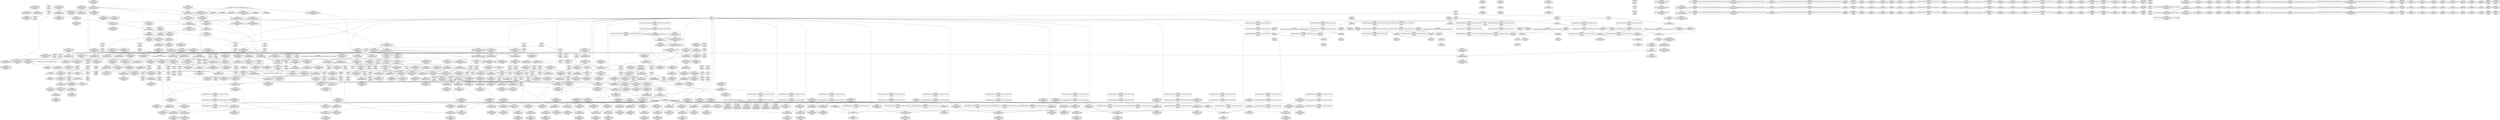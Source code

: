 digraph {
	CE0x53704a0 [shape=record,shape=Mrecord,label="{CE0x53704a0|selinux_xfrm_alloc_user:_conv34|security/selinux/xfrm.c,105|*SummSource*}"]
	CE0x53efb40 [shape=record,shape=Mrecord,label="{CE0x53efb40|selinux_xfrm_alloc_user:_tmp75|security/selinux/xfrm.c,121}"]
	CE0x5312840 [shape=record,shape=Mrecord,label="{CE0x5312840|i64*_getelementptr_inbounds_(_34_x_i64_,_34_x_i64_*___llvm_gcov_ctr20,_i64_0,_i64_1)|*Constant*|*SummSink*}"]
	CE0x53996d0 [shape=record,shape=Mrecord,label="{CE0x53996d0|_call_void_mcount()_#3}"]
	CE0x53ed690 [shape=record,shape=Mrecord,label="{CE0x53ed690|atomic_inc221:_entry|*SummSource*}"]
	CE0x5342e80 [shape=record,shape=Mrecord,label="{CE0x5342e80|i64*_getelementptr_inbounds_(_34_x_i64_,_34_x_i64_*___llvm_gcov_ctr20,_i64_0,_i64_21)|*Constant*|*SummSink*}"]
	CE0x536e870 [shape=record,shape=Mrecord,label="{CE0x536e870|selinux_xfrm_alloc_user:_tmp53|security/selinux/xfrm.c,99|*SummSink*}"]
	CE0x53808c0 [shape=record,shape=Mrecord,label="{CE0x53808c0|i64*_getelementptr_inbounds_(_34_x_i64_,_34_x_i64_*___llvm_gcov_ctr20,_i64_0,_i64_27)|*Constant*}"]
	CE0x53e4410 [shape=record,shape=Mrecord,label="{CE0x53e4410|selinux_xfrm_alloc_user:_tmp68|security/selinux/xfrm.c,113|*SummSource*}"]
	CE0x53877c0 [shape=record,shape=Mrecord,label="{CE0x53877c0|_ret_i8*_%call,_!dbg_!27714|include/linux/slab.h,429|*SummSink*}"]
	CE0x5326f80 [shape=record,shape=Mrecord,label="{CE0x5326f80|i32_22|*Constant*}"]
	CE0x5320460 [shape=record,shape=Mrecord,label="{CE0x5320460|kmalloc222:_flags|Function::kmalloc222&Arg::flags::|*SummSink*}"]
	CE0x5392220 [shape=record,shape=Mrecord,label="{CE0x5392220|kmalloc222:_tmp3}"]
	CE0x5351fe0 [shape=record,shape=Mrecord,label="{CE0x5351fe0|i64*_getelementptr_inbounds_(_34_x_i64_,_34_x_i64_*___llvm_gcov_ctr20,_i64_0,_i64_21)|*Constant*|*SummSource*}"]
	CE0x5317580 [shape=record,shape=Mrecord,label="{CE0x5317580|selinux_xfrm_alloc_user:_err}"]
	CE0x537ffe0 [shape=record,shape=Mrecord,label="{CE0x537ffe0|selinux_xfrm_alloc_user:_tmp60|security/selinux/xfrm.c,108|*SummSink*}"]
	CE0x53db2d0 [shape=record,shape=Mrecord,label="{CE0x53db2d0|selinux_xfrm_alloc_user:_tmp64|security/selinux/xfrm.c,111}"]
	CE0x5393590 [shape=record,shape=Mrecord,label="{CE0x5393590|i1_true|*Constant*|*SummSink*}"]
	CE0x539bea0 [shape=record,shape=Mrecord,label="{CE0x539bea0|selinux_xfrm_alloc_user:_tmp40|security/selinux/xfrm.c,92}"]
	CE0x53dcff0 [shape=record,shape=Mrecord,label="{CE0x53dcff0|selinux_xfrm_alloc_user:_tmp65|security/selinux/xfrm.c,111|*SummSink*}"]
	CE0x53f0800 [shape=record,shape=Mrecord,label="{CE0x53f0800|_call_void_kfree(i8*_%tmp76)_#10,_!dbg_!27813|security/selinux/xfrm.c,121}"]
	CE0x5321e70 [shape=record,shape=Mrecord,label="{CE0x5321e70|selinux_xfrm_alloc_user:_conv23|security/selinux/xfrm.c,98|*SummSource*}"]
	CE0x5402070 [shape=record,shape=Mrecord,label="{CE0x5402070|atomic_inc221:_counter|./arch/x86/include/asm/atomic.h,93|*SummSource*}"]
	CE0x5388b70 [shape=record,shape=Mrecord,label="{CE0x5388b70|i64_23|*Constant*}"]
	CE0x53dfa40 [shape=record,shape=Mrecord,label="{CE0x53dfa40|%struct.common_audit_data.1017*_null|*Constant*|*SummSink*}"]
	CE0x5c50230 [shape=record,shape=Mrecord,label="{CE0x5c50230|selinux_xfrm_alloc_user:_tmp10|security/selinux/xfrm.c,85}"]
	CE0x5374350 [shape=record,shape=Mrecord,label="{CE0x5374350|_call_void_lockdep_rcu_suspicious(i8*_getelementptr_inbounds_(_24_x_i8_,_24_x_i8_*_.str244,_i32_0,_i32_0),_i32_85,_i8*_getelementptr_inbounds_(_45_x_i8_,_45_x_i8_*_.str1245,_i32_0,_i32_0))_#10,_!dbg_!27731|security/selinux/xfrm.c,85|*SummSource*}"]
	CE0x53482e0 [shape=record,shape=Mrecord,label="{CE0x53482e0|selinux_xfrm_alloc_user:_lor.lhs.false|*SummSource*}"]
	CE0x53ee860 [shape=record,shape=Mrecord,label="{CE0x53ee860|i64*_getelementptr_inbounds_(_34_x_i64_,_34_x_i64_*___llvm_gcov_ctr20,_i64_0,_i64_32)|*Constant*|*SummSink*}"]
	CE0x537fd40 [shape=record,shape=Mrecord,label="{CE0x537fd40|selinux_xfrm_alloc_user:_tmp60|security/selinux/xfrm.c,108}"]
	CE0x53784c0 [shape=record,shape=Mrecord,label="{CE0x53784c0|selinux_xfrm_alloc_user:_tmp66|security/selinux/xfrm.c,113}"]
	CE0x53ed580 [shape=record,shape=Mrecord,label="{CE0x53ed580|atomic_inc221:_entry}"]
	CE0x536f1d0 [shape=record,shape=Mrecord,label="{CE0x536f1d0|selinux_xfrm_alloc_user:_ctx_len32|security/selinux/xfrm.c,104|*SummSink*}"]
	CE0x53dd8b0 [shape=record,shape=Mrecord,label="{CE0x53dd8b0|i32_(i32,_i32,_i16,_i32,_%struct.common_audit_data.1017*)*_bitcast_(i32_(i32,_i32,_i16,_i32,_%struct.common_audit_data.495*)*_avc_has_perm_to_i32_(i32,_i32,_i16,_i32,_%struct.common_audit_data.1017*)*)|*Constant*|*SummSource*}"]
	CE0x5317f50 [shape=record,shape=Mrecord,label="{CE0x5317f50|selinux_xfrm_alloc_user:_uctx|Function::selinux_xfrm_alloc_user&Arg::uctx::|*SummSink*}"]
	CE0x5329ff0 [shape=record,shape=Mrecord,label="{CE0x5329ff0|selinux_xfrm_alloc_user:_tmp17|security/selinux/xfrm.c,85}"]
	CE0x53f1650 [shape=record,shape=Mrecord,label="{CE0x53f1650|selinux_xfrm_alloc_user:_retval.0}"]
	CE0x533ccc0 [shape=record,shape=Mrecord,label="{CE0x533ccc0|atomic_inc221:_tmp1|*SummSink*}"]
	CE0x539b940 [shape=record,shape=Mrecord,label="{CE0x539b940|i64*_getelementptr_inbounds_(_34_x_i64_,_34_x_i64_*___llvm_gcov_ctr20,_i64_0,_i64_18)|*Constant*|*SummSource*}"]
	CE0x5314920 [shape=record,shape=Mrecord,label="{CE0x5314920|selinux_xfrm_alloc_user:_tmp21|security/selinux/xfrm.c,85|*SummSink*}"]
	CE0x5397ec0 [shape=record,shape=Mrecord,label="{CE0x5397ec0|selinux_xfrm_alloc_user:_call|security/selinux/xfrm.c,85|*SummSource*}"]
	CE0x5351f20 [shape=record,shape=Mrecord,label="{CE0x5351f20|i64*_getelementptr_inbounds_(_34_x_i64_,_34_x_i64_*___llvm_gcov_ctr20,_i64_0,_i64_21)|*Constant*}"]
	CE0x53f0d00 [shape=record,shape=Mrecord,label="{CE0x53f0d00|i64*_getelementptr_inbounds_(_34_x_i64_,_34_x_i64_*___llvm_gcov_ctr20,_i64_0,_i64_33)|*Constant*|*SummSink*}"]
	CE0x53782e0 [shape=record,shape=Mrecord,label="{CE0x53782e0|i64_29|*Constant*}"]
	CE0x5392960 [shape=record,shape=Mrecord,label="{CE0x5392960|kmalloc222:_call|include/linux/slab.h,429}"]
	CE0x533d220 [shape=record,shape=Mrecord,label="{CE0x533d220|atomic_inc221:_tmp1|*SummSource*}"]
	CE0x537bf30 [shape=record,shape=Mrecord,label="{CE0x537bf30|i8_0|*Constant*}"]
	CE0x53713b0 [shape=record,shape=Mrecord,label="{CE0x53713b0|selinux_xfrm_alloc_user:_tmp54|security/selinux/xfrm.c,100|*SummSink*}"]
	CE0x538f680 [shape=record,shape=Mrecord,label="{CE0x538f680|GLOBAL:___llvm_gcov_ctr20|Global_var:__llvm_gcov_ctr20}"]
	CE0x533a6d0 [shape=record,shape=Mrecord,label="{CE0x533a6d0|selinux_xfrm_alloc_user:_tmp35|*LoadInst*|security/selinux/xfrm.c,91|*SummSink*}"]
	CE0x536e6c0 [shape=record,shape=Mrecord,label="{CE0x536e6c0|selinux_xfrm_alloc_user:_tmp53|security/selinux/xfrm.c,99|*SummSource*}"]
	CE0x532dd50 [shape=record,shape=Mrecord,label="{CE0x532dd50|selinux_xfrm_alloc_user:_tobool|security/selinux/xfrm.c,85|*SummSource*}"]
	CE0x53e4ad0 [shape=record,shape=Mrecord,label="{CE0x53e4ad0|selinux_xfrm_alloc_user:_tmp69|security/selinux/xfrm.c,113|*SummSink*}"]
	CE0x5389300 [shape=record,shape=Mrecord,label="{CE0x5389300|selinux_xfrm_alloc_user:_tmp51|security/selinux/xfrm.c,99}"]
	CE0x53396f0 [shape=record,shape=Mrecord,label="{CE0x53396f0|selinux_xfrm_alloc_user:_tobool46|security/selinux/xfrm.c,113}"]
	CE0x5311940 [shape=record,shape=Mrecord,label="{CE0x5311940|selinux_xfrm_alloc_user:_ctx_alg|security/selinux/xfrm.c,91|*SummSink*}"]
	CE0x53dbf30 [shape=record,shape=Mrecord,label="{CE0x53dbf30|avc_has_perm:_entry}"]
	CE0x5396f60 [shape=record,shape=Mrecord,label="{CE0x5396f60|i64_0|*Constant*|*SummSource*}"]
	CE0x53752f0 [shape=record,shape=Mrecord,label="{CE0x53752f0|selinux_xfrm_alloc_user:_ctx_sid|security/selinux/xfrm.c,107}"]
	CE0x5370370 [shape=record,shape=Mrecord,label="{CE0x5370370|selinux_xfrm_alloc_user:_conv34|security/selinux/xfrm.c,105}"]
	CE0x5337510 [shape=record,shape=Mrecord,label="{CE0x5337510|selinux_xfrm_alloc_user:_tmp26|security/selinux/xfrm.c,89}"]
	CE0x5383210 [shape=record,shape=Mrecord,label="{CE0x5383210|GLOBAL:_atomic_inc221|*Constant*|*SummSource*}"]
	CE0x5329710 [shape=record,shape=Mrecord,label="{CE0x5329710|get_current227:_entry}"]
	CE0x5331690 [shape=record,shape=Mrecord,label="{CE0x5331690|selinux_xfrm_alloc_user:_cred|security/selinux/xfrm.c,85}"]
	CE0x5343bf0 [shape=record,shape=Mrecord,label="{CE0x5343bf0|selinux_xfrm_alloc_user:_tmp44|security/selinux/xfrm.c,95|*SummSource*}"]
	CE0x5316f80 [shape=record,shape=Mrecord,label="{CE0x5316f80|selinux_xfrm_alloc_user:_do.body}"]
	CE0x533b860 [shape=record,shape=Mrecord,label="{CE0x533b860|i64_17|*Constant*}"]
	CE0x53df130 [shape=record,shape=Mrecord,label="{CE0x53df130|avc_has_perm:_tclass|Function::avc_has_perm&Arg::tclass::|*SummSink*}"]
	CE0x533b970 [shape=record,shape=Mrecord,label="{CE0x533b970|i64_17|*Constant*|*SummSink*}"]
	CE0x6f99850 [shape=record,shape=Mrecord,label="{CE0x6f99850|selinux_xfrm_alloc_user:_if.end16}"]
	CE0x539b490 [shape=record,shape=Mrecord,label="{CE0x539b490|selinux_xfrm_alloc_user:_tmp39|security/selinux/xfrm.c,89|*SummSink*}"]
	CE0x533f950 [shape=record,shape=Mrecord,label="{CE0x533f950|selinux_xfrm_alloc_user:_tmp42|*LoadInst*|security/selinux/xfrm.c,94|*SummSource*}"]
	CE0x53518c0 [shape=record,shape=Mrecord,label="{CE0x53518c0|selinux_xfrm_alloc_user:_tmp46|security/selinux/xfrm.c,95}"]
	CE0x531e950 [shape=record,shape=Mrecord,label="{CE0x531e950|selinux_xfrm_alloc_user:_ctx_str39|security/selinux/xfrm.c,107|*SummSource*}"]
	CE0x5390990 [shape=record,shape=Mrecord,label="{CE0x5390990|kmalloc222:_bb|*SummSource*}"]
	CE0x531fec0 [shape=record,shape=Mrecord,label="{CE0x531fec0|kmalloc222:_size|Function::kmalloc222&Arg::size::|*SummSource*}"]
	CE0x5352af0 [shape=record,shape=Mrecord,label="{CE0x5352af0|selinux_xfrm_alloc_user:_tmp48|security/selinux/xfrm.c,96}"]
	CE0x5388600 [shape=record,shape=Mrecord,label="{CE0x5388600|i64_22|*Constant*}"]
	CE0x53940f0 [shape=record,shape=Mrecord,label="{CE0x53940f0|kmalloc222:_tmp1|*SummSink*}"]
	CE0x538b5a0 [shape=record,shape=Mrecord,label="{CE0x538b5a0|i64*_getelementptr_inbounds_(_34_x_i64_,_34_x_i64_*___llvm_gcov_ctr20,_i64_0,_i64_6)|*Constant*|*SummSource*}"]
	CE0x531a0b0 [shape=record,shape=Mrecord,label="{CE0x531a0b0|selinux_xfrm_policy_alloc:_tmp2|*SummSource*}"]
	CE0x5c50430 [shape=record,shape=Mrecord,label="{CE0x5c50430|selinux_xfrm_alloc_user:_tmp10|security/selinux/xfrm.c,85|*SummSink*}"]
	CE0x5380250 [shape=record,shape=Mrecord,label="{CE0x5380250|selinux_xfrm_alloc_user:_tmp61|security/selinux/xfrm.c,108}"]
	CE0x53121e0 [shape=record,shape=Mrecord,label="{CE0x53121e0|selinux_xfrm_alloc_user:_return|*SummSink*}"]
	CE0x5334970 [shape=record,shape=Mrecord,label="{CE0x5334970|selinux_xfrm_alloc_user:_if.then47|*SummSource*}"]
	CE0x531cd50 [shape=record,shape=Mrecord,label="{CE0x531cd50|selinux_xfrm_alloc_user:_tmp9|security/selinux/xfrm.c,85|*SummSource*}"]
	CE0x5338ff0 [shape=record,shape=Mrecord,label="{CE0x5338ff0|i32_3|*Constant*}"]
	CE0x5395990 [shape=record,shape=Mrecord,label="{CE0x5395990|kmalloc222:_tmp1}"]
	CE0x5326df0 [shape=record,shape=Mrecord,label="{CE0x5326df0|selinux_xfrm_alloc_user:_tmp19|security/selinux/xfrm.c,85|*SummSink*}"]
	CE0x532da20 [shape=record,shape=Mrecord,label="{CE0x532da20|i8*_getelementptr_inbounds_(_45_x_i8_,_45_x_i8_*_.str1245,_i32_0,_i32_0)|*Constant*|*SummSource*}"]
	CE0x537b020 [shape=record,shape=Mrecord,label="{CE0x537b020|selinux_xfrm_alloc_user:_idxprom|security/selinux/xfrm.c,106|*SummSource*}"]
	CE0x53878c0 [shape=record,shape=Mrecord,label="{CE0x53878c0|selinux_xfrm_alloc_user:_tmp49|security/selinux/xfrm.c,98|*SummSink*}"]
	CE0x5341c00 [shape=record,shape=Mrecord,label="{CE0x5341c00|_call_void_mcount()_#3|*SummSink*}"]
	CE0x533ea10 [shape=record,shape=Mrecord,label="{CE0x533ea10|selinux_xfrm_alloc_user:_tmp41|security/selinux/xfrm.c,92|*SummSource*}"]
	CE0x53df020 [shape=record,shape=Mrecord,label="{CE0x53df020|avc_has_perm:_tclass|Function::avc_has_perm&Arg::tclass::}"]
	CE0x53dba60 [shape=record,shape=Mrecord,label="{CE0x53dba60|4:_i32,_:_CR_16,20_|*MultipleSource*|security/selinux/xfrm.c,85|security/selinux/xfrm.c,85|security/selinux/xfrm.c,111}"]
	CE0x5336b00 [shape=record,shape=Mrecord,label="{CE0x5336b00|selinux_xfrm_alloc_user:_tmp23|security/selinux/xfrm.c,89|*SummSink*}"]
	CE0x5384630 [shape=record,shape=Mrecord,label="{CE0x5384630|i64*_getelementptr_inbounds_(_34_x_i64_,_34_x_i64_*___llvm_gcov_ctr20,_i64_0,_i64_31)|*Constant*|*SummSink*}"]
	CE0x5331f40 [shape=record,shape=Mrecord,label="{CE0x5331f40|selinux_xfrm_alloc_user:_tobool1|security/selinux/xfrm.c,85}"]
	CE0x53363c0 [shape=record,shape=Mrecord,label="{CE0x53363c0|selinux_xfrm_alloc_user:_tmp21|security/selinux/xfrm.c,85|*SummSource*}"]
	CE0x5378120 [shape=record,shape=Mrecord,label="{CE0x5378120|i64_28|*Constant*|*SummSink*}"]
	"CONST[source:0(mediator),value:2(dynamic)][purpose:{subject}]"
	CE0x5338a80 [shape=record,shape=Mrecord,label="{CE0x5338a80|get_current227:_tmp4|./arch/x86/include/asm/current.h,14|*SummSink*}"]
	CE0x53de200 [shape=record,shape=Mrecord,label="{CE0x53de200|avc_has_perm:_requested|Function::avc_has_perm&Arg::requested::|*SummSink*}"]
	CE0x53f1170 [shape=record,shape=Mrecord,label="{CE0x53f1170|i32_-22|*Constant*|*SummSink*}"]
	CE0x5390030 [shape=record,shape=Mrecord,label="{CE0x5390030|%struct.task_struct.1015*_(%struct.task_struct.1015**)*_asm_movq_%gs:$_1:P_,$0_,_r,im,_dirflag_,_fpsr_,_flags_|*SummSink*}"]
	CE0x533bc00 [shape=record,shape=Mrecord,label="{CE0x533bc00|selinux_xfrm_alloc_user:_tmp36|security/selinux/xfrm.c,89|*SummSink*}"]
	CE0x53229b0 [shape=record,shape=Mrecord,label="{CE0x53229b0|selinux_xfrm_alloc_user:_add|security/selinux/xfrm.c,98|*SummSource*}"]
	CE0x53382f0 [shape=record,shape=Mrecord,label="{CE0x53382f0|selinux_xfrm_alloc_user:_tmp28|security/selinux/xfrm.c,89|*SummSink*}"]
	CE0x53f2830 [shape=record,shape=Mrecord,label="{CE0x53f2830|i64*_getelementptr_inbounds_(_2_x_i64_,_2_x_i64_*___llvm_gcov_ctr21,_i64_0,_i64_0)|*Constant*|*SummSink*}"]
	CE0x5332610 [shape=record,shape=Mrecord,label="{CE0x5332610|GLOBAL:_lockdep_rcu_suspicious|*Constant*|*SummSink*}"]
	CE0x5337aa0 [shape=record,shape=Mrecord,label="{CE0x5337aa0|selinux_xfrm_alloc_user:_tmp27|security/selinux/xfrm.c,89}"]
	CE0x5392040 [shape=record,shape=Mrecord,label="{CE0x5392040|kmalloc222:_tmp2|*SummSink*}"]
	CE0x5328850 [shape=record,shape=Mrecord,label="{CE0x5328850|i64*_getelementptr_inbounds_(_2_x_i64_,_2_x_i64_*___llvm_gcov_ctr6,_i64_0,_i64_1)|*Constant*|*SummSink*}"]
	CE0x5394050 [shape=record,shape=Mrecord,label="{CE0x5394050|selinux_xfrm_alloc_user:_tmp4|security/selinux/xfrm.c,85|*SummSink*}"]
	CE0x5310260 [shape=record,shape=Mrecord,label="{CE0x5310260|selinux_xfrm_alloc_user:_if.end22|*SummSink*}"]
	CE0x532eca0 [shape=record,shape=Mrecord,label="{CE0x532eca0|COLLAPSED:_GCMRE___llvm_gcov_ctr6_internal_global_2_x_i64_zeroinitializer:_elem_0:default:}"]
	CE0x53ed980 [shape=record,shape=Mrecord,label="{CE0x53ed980|GLOBAL:_selinux_xfrm_refcount|Global_var:selinux_xfrm_refcount}"]
	CE0x5317070 [shape=record,shape=Mrecord,label="{CE0x5317070|selinux_xfrm_alloc_user:_do.body|*SummSource*}"]
	CE0x5394b00 [shape=record,shape=Mrecord,label="{CE0x5394b00|selinux_xfrm_alloc_user:_ctx_doi|security/selinux/xfrm.c,90|*SummSink*}"]
	CE0x533fac0 [shape=record,shape=Mrecord,label="{CE0x533fac0|selinux_xfrm_alloc_user:_tmp42|*LoadInst*|security/selinux/xfrm.c,94|*SummSink*}"]
	CE0x53e3e70 [shape=record,shape=Mrecord,label="{CE0x53e3e70|selinux_xfrm_alloc_user:_tmp67|security/selinux/xfrm.c,113|*SummSource*}"]
	CE0x534cd20 [shape=record,shape=Mrecord,label="{CE0x534cd20|selinux_xfrm_alloc_user:_land.lhs.true2}"]
	CE0x5314f50 [shape=record,shape=Mrecord,label="{CE0x5314f50|selinux_xfrm_alloc_user:_cmp|security/selinux/xfrm.c,89|*SummSink*}"]
	CE0x53ddc40 [shape=record,shape=Mrecord,label="{CE0x53ddc40|avc_has_perm:_entry|*SummSource*}"]
	CE0x532a0d0 [shape=record,shape=Mrecord,label="{CE0x532a0d0|selinux_xfrm_alloc_user:_tmp17|security/selinux/xfrm.c,85|*SummSink*}"]
	CE0x537bb60 [shape=record,shape=Mrecord,label="{CE0x537bb60|selinux_xfrm_alloc_user:_arrayidx38|security/selinux/xfrm.c,106|*SummSource*}"]
	CE0x5320640 [shape=record,shape=Mrecord,label="{CE0x5320640|selinux_xfrm_alloc_user:_gfp|Function::selinux_xfrm_alloc_user&Arg::gfp::}"]
	CE0x5371340 [shape=record,shape=Mrecord,label="{CE0x5371340|selinux_xfrm_alloc_user:_tmp54|security/selinux/xfrm.c,100|*SummSource*}"]
	CE0x53f1510 [shape=record,shape=Mrecord,label="{CE0x53f1510|i32_-12|*Constant*|*SummSource*}"]
	CE0x532f2c0 [shape=record,shape=Mrecord,label="{CE0x532f2c0|i64*_getelementptr_inbounds_(_34_x_i64_,_34_x_i64_*___llvm_gcov_ctr20,_i64_0,_i64_0)|*Constant*|*SummSource*}"]
	CE0x53484c0 [shape=record,shape=Mrecord,label="{CE0x53484c0|selinux_xfrm_alloc_user:_if.then42}"]
	CE0x5371a80 [shape=record,shape=Mrecord,label="{CE0x5371a80|selinux_xfrm_alloc_user:_tmp55|security/selinux/xfrm.c,100|*SummSource*}"]
	CE0x53dc980 [shape=record,shape=Mrecord,label="{CE0x53dc980|selinux_xfrm_alloc_user:_ctx_sid44|security/selinux/xfrm.c,111|*SummSink*}"]
	CE0x53e4580 [shape=record,shape=Mrecord,label="{CE0x53e4580|selinux_xfrm_alloc_user:_tmp68|security/selinux/xfrm.c,113|*SummSink*}"]
	CE0x5324150 [shape=record,shape=Mrecord,label="{CE0x5324150|get_current227:_tmp3|*SummSink*}"]
	CE0x5337bf0 [shape=record,shape=Mrecord,label="{CE0x5337bf0|selinux_xfrm_alloc_user:_tmp27|security/selinux/xfrm.c,89|*SummSource*}"]
	CE0x5319440 [shape=record,shape=Mrecord,label="{CE0x5319440|selinux_xfrm_alloc_user:_security|security/selinux/xfrm.c,85|*SummSink*}"]
	CE0x533ede0 [shape=record,shape=Mrecord,label="{CE0x533ede0|i32_4|*Constant*}"]
	CE0x5389cb0 [shape=record,shape=Mrecord,label="{CE0x5389cb0|get_current227:_tmp1}"]
	CE0x5331ed0 [shape=record,shape=Mrecord,label="{CE0x5331ed0|selinux_xfrm_alloc_user:_tmp8|security/selinux/xfrm.c,85|*SummSink*}"]
	CE0x53193d0 [shape=record,shape=Mrecord,label="{CE0x53193d0|selinux_xfrm_alloc_user:_security|security/selinux/xfrm.c,85|*SummSource*}"]
	CE0x533b230 [shape=record,shape=Mrecord,label="{CE0x533b230|selinux_xfrm_alloc_user:_cmp13|security/selinux/xfrm.c,91|*SummSink*}"]
	CE0x53393e0 [shape=record,shape=Mrecord,label="{CE0x53393e0|_ret_i32_%retval.0,_!dbg_!27728|security/selinux/avc.c,775|*SummSink*}"]
	CE0x53326c0 [shape=record,shape=Mrecord,label="{CE0x53326c0|i8*_getelementptr_inbounds_(_24_x_i8_,_24_x_i8_*_.str244,_i32_0,_i32_0)|*Constant*}"]
	CE0x5382680 [shape=record,shape=Mrecord,label="{CE0x5382680|COLLAPSED:_CMRE_2,4_}"]
	CE0x534cbc0 [shape=record,shape=Mrecord,label="{CE0x534cbc0|selinux_xfrm_alloc_user:_if.then|*SummSink*}"]
	CE0x531cc40 [shape=record,shape=Mrecord,label="{CE0x531cc40|i64_4|*Constant*|*SummSink*}"]
	CE0x539ad60 [shape=record,shape=Mrecord,label="{CE0x539ad60|selinux_xfrm_alloc_user:_tmp38|security/selinux/xfrm.c,89}"]
	CE0x5331230 [shape=record,shape=Mrecord,label="{CE0x5331230|selinux_xfrm_alloc_user:_security|security/selinux/xfrm.c,85}"]
	CE0x53dbc20 [shape=record,shape=Mrecord,label="{CE0x53dbc20|4:_i32,_:_CR_20,24_|*MultipleSource*|security/selinux/xfrm.c,85|security/selinux/xfrm.c,85|security/selinux/xfrm.c,111}"]
	CE0x534efe0 [shape=record,shape=Mrecord,label="{CE0x534efe0|selinux_xfrm_alloc_user:_if.end43|*SummSource*}"]
	CE0x5372fb0 [shape=record,shape=Mrecord,label="{CE0x5372fb0|selinux_xfrm_alloc_user:_ctx_alg30|security/selinux/xfrm.c,103}"]
	CE0x5396a70 [shape=record,shape=Mrecord,label="{CE0x5396a70|COLLAPSED:_GCMRE___llvm_gcov_ctr26_internal_global_2_x_i64_zeroinitializer:_elem_0:default:}"]
	CE0x5314dd0 [shape=record,shape=Mrecord,label="{CE0x5314dd0|selinux_xfrm_alloc_user:_cmp|security/selinux/xfrm.c,89}"]
	CE0x5331800 [shape=record,shape=Mrecord,label="{CE0x5331800|selinux_xfrm_alloc_user:_cred|security/selinux/xfrm.c,85|*SummSink*}"]
	CE0x5395d30 [shape=record,shape=Mrecord,label="{CE0x5395d30|i64*_getelementptr_inbounds_(_34_x_i64_,_34_x_i64_*___llvm_gcov_ctr20,_i64_0,_i64_8)|*Constant*}"]
	CE0x531bc40 [shape=record,shape=Mrecord,label="{CE0x531bc40|selinux_xfrm_alloc_user:_cmp7|security/selinux/xfrm.c,89}"]
	CE0x53712d0 [shape=record,shape=Mrecord,label="{CE0x53712d0|selinux_xfrm_alloc_user:_tmp54|security/selinux/xfrm.c,100}"]
	CE0x5324f20 [shape=record,shape=Mrecord,label="{CE0x5324f20|i64_25|*Constant*}"]
	CE0x530d2c0 [shape=record,shape=Mrecord,label="{CE0x530d2c0|selinux_xfrm_policy_alloc:_bb|*SummSource*}"]
	CE0x53754b0 [shape=record,shape=Mrecord,label="{CE0x53754b0|selinux_xfrm_alloc_user:_ctx_sid|security/selinux/xfrm.c,107|*SummSource*}"]
	CE0x53201c0 [shape=record,shape=Mrecord,label="{CE0x53201c0|kmalloc222:_flags|Function::kmalloc222&Arg::flags::}"]
	CE0x53f00e0 [shape=record,shape=Mrecord,label="{CE0x53f00e0|selinux_xfrm_alloc_user:_tmp76|security/selinux/xfrm.c,121}"]
	CE0x539c740 [shape=record,shape=Mrecord,label="{CE0x539c740|i64*_getelementptr_inbounds_(_34_x_i64_,_34_x_i64_*___llvm_gcov_ctr20,_i64_0,_i64_9)|*Constant*|*SummSource*}"]
	CE0x533ddd0 [shape=record,shape=Mrecord,label="{CE0x533ddd0|selinux_xfrm_alloc_user:_tmp25|security/selinux/xfrm.c,89|*SummSource*}"]
	CE0x532fe30 [shape=record,shape=Mrecord,label="{CE0x532fe30|GLOBAL:_security_context_to_sid|*Constant*}"]
	CE0x53db700 [shape=record,shape=Mrecord,label="{CE0x53db700|4:_i32,_:_CR_8,12_|*MultipleSource*|security/selinux/xfrm.c,85|security/selinux/xfrm.c,85|security/selinux/xfrm.c,111}"]
	CE0x53902a0 [shape=record,shape=Mrecord,label="{CE0x53902a0|kmalloc222:_bb}"]
	CE0x53949c0 [shape=record,shape=Mrecord,label="{CE0x53949c0|i64_10|*Constant*}"]
	CE0x5398930 [shape=record,shape=Mrecord,label="{CE0x5398930|selinux_xfrm_alloc_user:_tmp16|security/selinux/xfrm.c,85|*SummSink*}"]
	CE0x530efb0 [shape=record,shape=Mrecord,label="{CE0x530efb0|i64_1|*Constant*|*SummSource*}"]
	CE0x53151c0 [shape=record,shape=Mrecord,label="{CE0x53151c0|selinux_xfrm_policy_alloc:_tmp2}"]
	CE0x53f1580 [shape=record,shape=Mrecord,label="{CE0x53f1580|i32_-12|*Constant*|*SummSink*}"]
	CE0x539c330 [shape=record,shape=Mrecord,label="{CE0x539c330|kmalloc222:_call|include/linux/slab.h,429|*SummSink*}"]
	CE0x5310180 [shape=record,shape=Mrecord,label="{CE0x5310180|selinux_xfrm_alloc_user:_if.end22|*SummSource*}"]
	CE0x5334a80 [shape=record,shape=Mrecord,label="{CE0x5334a80|selinux_xfrm_alloc_user:_if.then47|*SummSink*}"]
	CE0x53dfbc0 [shape=record,shape=Mrecord,label="{CE0x53dfbc0|avc_has_perm:_auditdata|Function::avc_has_perm&Arg::auditdata::|*SummSink*}"]
	CE0x5304fd0 [shape=record,shape=Mrecord,label="{CE0x5304fd0|selinux_xfrm_alloc_user:_err|*SummSink*}"]
	CE0x530cb30 [shape=record,shape=Mrecord,label="{CE0x530cb30|selinux_xfrm_alloc_user:_return}"]
	CE0x5338b90 [shape=record,shape=Mrecord,label="{CE0x5338b90|%struct.task_struct.1015*_(%struct.task_struct.1015**)*_asm_movq_%gs:$_1:P_,$0_,_r,im,_dirflag_,_fpsr_,_flags_|*SummSource*}"]
	CE0x5391480 [shape=record,shape=Mrecord,label="{CE0x5391480|selinux_xfrm_alloc_user:_tmp13|security/selinux/xfrm.c,85|*SummSource*}"]
	CE0x5388060 [shape=record,shape=Mrecord,label="{CE0x5388060|selinux_xfrm_alloc_user:_tobool26|security/selinux/xfrm.c,99}"]
	CE0x5381010 [shape=record,shape=Mrecord,label="{CE0x5381010|selinux_xfrm_alloc_user:_tmp62|security/selinux/xfrm.c,109|*SummSink*}"]
	CE0x531aff0 [shape=record,shape=Mrecord,label="{CE0x531aff0|selinux_xfrm_policy_alloc:_uctx|Function::selinux_xfrm_policy_alloc&Arg::uctx::}"]
	CE0x53f1030 [shape=record,shape=Mrecord,label="{CE0x53f1030|i32_-22|*Constant*|*SummSource*}"]
	CE0x5339200 [shape=record,shape=Mrecord,label="{CE0x5339200|_ret_i32_%retval.0,_!dbg_!27728|security/selinux/avc.c,775|*SummSource*}"]
	CE0x533f7b0 [shape=record,shape=Mrecord,label="{CE0x533f7b0|selinux_xfrm_alloc_user:_cmp19|security/selinux/xfrm.c,95|*SummSink*}"]
	CE0x53edff0 [shape=record,shape=Mrecord,label="{CE0x53edff0|atomic_inc221:_v|Function::atomic_inc221&Arg::v::|*SummSink*}"]
	CE0x5340ed0 [shape=record,shape=Mrecord,label="{CE0x5340ed0|selinux_xfrm_alloc_user:_conv|security/selinux/xfrm.c,90|*SummSource*}"]
	CE0x537c0f0 [shape=record,shape=Mrecord,label="{CE0x537c0f0|i8_0|*Constant*|*SummSource*}"]
	CE0x5341630 [shape=record,shape=Mrecord,label="{CE0x5341630|selinux_xfrm_alloc_user:_cmp9|security/selinux/xfrm.c,90}"]
	CE0x5393e60 [shape=record,shape=Mrecord,label="{CE0x5393e60|selinux_xfrm_alloc_user:_tmp4|security/selinux/xfrm.c,85}"]
	CE0x531d480 [shape=record,shape=Mrecord,label="{CE0x531d480|selinux_xfrm_alloc_user:_tmp18|security/selinux/xfrm.c,85|*SummSource*}"]
	CE0x5322700 [shape=record,shape=Mrecord,label="{CE0x5322700|i64_8|*Constant*|*SummSink*}"]
	CE0x533cdd0 [shape=record,shape=Mrecord,label="{CE0x533cdd0|get_current227:_tmp}"]
	CE0x533ed70 [shape=record,shape=Mrecord,label="{CE0x533ed70|selinux_xfrm_alloc_user:_ctx_len|security/selinux/xfrm.c,94|*SummSink*}"]
	CE0x5381f20 [shape=record,shape=Mrecord,label="{CE0x5381f20|selinux_xfrm_alloc_user:_rc.0}"]
	CE0x53e3fe0 [shape=record,shape=Mrecord,label="{CE0x53e3fe0|selinux_xfrm_alloc_user:_tmp67|security/selinux/xfrm.c,113|*SummSink*}"]
	CE0x53364d0 [shape=record,shape=Mrecord,label="{CE0x53364d0|selinux_xfrm_alloc_user:_tmp22|security/selinux/xfrm.c,89|*SummSink*}"]
	CE0x5335280 [shape=record,shape=Mrecord,label="{CE0x5335280|selinux_xfrm_policy_alloc:_gfp|Function::selinux_xfrm_policy_alloc&Arg::gfp::}"]
	CE0x5339890 [shape=record,shape=Mrecord,label="{CE0x5339890|selinux_xfrm_alloc_user:_tobool46|security/selinux/xfrm.c,113|*SummSource*}"]
	CE0x5383020 [shape=record,shape=Mrecord,label="{CE0x5383020|GLOBAL:_atomic_inc221|*Constant*}"]
	CE0x530c920 [shape=record,shape=Mrecord,label="{CE0x530c920|i64*_getelementptr_inbounds_(_2_x_i64_,_2_x_i64_*___llvm_gcov_ctr6,_i64_0,_i64_1)|*Constant*|*SummSource*}"]
	CE0x53416d0 [shape=record,shape=Mrecord,label="{CE0x53416d0|selinux_xfrm_alloc_user:_cmp9|security/selinux/xfrm.c,90|*SummSource*}"]
	CE0x53e3d40 [shape=record,shape=Mrecord,label="{CE0x53e3d40|selinux_xfrm_alloc_user:_tmp67|security/selinux/xfrm.c,113}"]
	CE0x53f25b0 [shape=record,shape=Mrecord,label="{CE0x53f25b0|selinux_xfrm_alloc_user:_tmp78|security/selinux/xfrm.c,123|*SummSink*}"]
	CE0x539c2c0 [shape=record,shape=Mrecord,label="{CE0x539c2c0|kmalloc222:_call|include/linux/slab.h,429|*SummSource*}"]
	CE0x5382970 [shape=record,shape=Mrecord,label="{CE0x5382970|COLLAPSED:_CMRE_4,8_}"]
	CE0x53743c0 [shape=record,shape=Mrecord,label="{CE0x53743c0|_call_void_lockdep_rcu_suspicious(i8*_getelementptr_inbounds_(_24_x_i8_,_24_x_i8_*_.str244,_i32_0,_i32_0),_i32_85,_i8*_getelementptr_inbounds_(_45_x_i8_,_45_x_i8_*_.str1245,_i32_0,_i32_0))_#10,_!dbg_!27731|security/selinux/xfrm.c,85|*SummSink*}"]
	CE0x53edb00 [shape=record,shape=Mrecord,label="{CE0x53edb00|GLOBAL:_selinux_xfrm_refcount|Global_var:selinux_xfrm_refcount|*SummSink*}"]
	CE0x5304550 [shape=record,shape=Mrecord,label="{CE0x5304550|GLOBAL:_selinux_xfrm_alloc_user|*Constant*}"]
	CE0x5398df0 [shape=record,shape=Mrecord,label="{CE0x5398df0|selinux_xfrm_alloc_user:_tmp2|*SummSink*}"]
	CE0x532f200 [shape=record,shape=Mrecord,label="{CE0x532f200|i64*_getelementptr_inbounds_(_34_x_i64_,_34_x_i64_*___llvm_gcov_ctr20,_i64_0,_i64_0)|*Constant*}"]
	CE0x5393f70 [shape=record,shape=Mrecord,label="{CE0x5393f70|selinux_xfrm_alloc_user:_tmp4|security/selinux/xfrm.c,85|*SummSource*}"]
	CE0x533fe10 [shape=record,shape=Mrecord,label="{CE0x533fe10|selinux_xfrm_alloc_user:_conv17|security/selinux/xfrm.c,94}"]
	CE0x539a9d0 [shape=record,shape=Mrecord,label="{CE0x539a9d0|selinux_xfrm_alloc_user:_tmp37|security/selinux/xfrm.c,89|*SummSink*}"]
	CE0x53dec20 [shape=record,shape=Mrecord,label="{CE0x53dec20|i16_39|*Constant*}"]
	CE0x532dc70 [shape=record,shape=Mrecord,label="{CE0x532dc70|selinux_xfrm_alloc_user:_tobool|security/selinux/xfrm.c,85}"]
	CE0x5332a20 [shape=record,shape=Mrecord,label="{CE0x5332a20|selinux_xfrm_policy_alloc:_tmp3|*SummSink*}"]
	CE0x5327940 [shape=record,shape=Mrecord,label="{CE0x5327940|selinux_xfrm_alloc_user:_if.then21|*SummSink*}"]
	CE0x5331bc0 [shape=record,shape=Mrecord,label="{CE0x5331bc0|COLLAPSED:_GCMRE_current_task_external_global_%struct.task_struct*:_elem_0::|security/selinux/xfrm.c,85}"]
	CE0x53385c0 [shape=record,shape=Mrecord,label="{CE0x53385c0|selinux_xfrm_alloc_user:_tmp29|security/selinux/xfrm.c,89}"]
	CE0x53f1770 [shape=record,shape=Mrecord,label="{CE0x53f1770|selinux_xfrm_alloc_user:_retval.0|*SummSource*}"]
	CE0x538ebb0 [shape=record,shape=Mrecord,label="{CE0x538ebb0|atomic_inc221:_bb}"]
	CE0x4bbf040 [shape=record,shape=Mrecord,label="{CE0x4bbf040|selinux_xfrm_alloc_user:_if.then15}"]
	CE0x533df40 [shape=record,shape=Mrecord,label="{CE0x533df40|selinux_xfrm_alloc_user:_tmp25|security/selinux/xfrm.c,89|*SummSink*}"]
	CE0x538a7e0 [shape=record,shape=Mrecord,label="{CE0x538a7e0|selinux_xfrm_alloc_user:_tmp34|security/selinux/xfrm.c,90|*SummSource*}"]
	CE0x5385100 [shape=record,shape=Mrecord,label="{CE0x5385100|selinux_xfrm_alloc_user:_tmp73|security/selinux/xfrm.c,116|*SummSink*}"]
	CE0x5315b70 [shape=record,shape=Mrecord,label="{CE0x5315b70|i64_14|*Constant*|*SummSource*}"]
	CE0x5336130 [shape=record,shape=Mrecord,label="{CE0x5336130|selinux_xfrm_alloc_user:_tmp20|security/selinux/xfrm.c,85|*SummSource*}"]
	CE0x5317fc0 [shape=record,shape=Mrecord,label="{CE0x5317fc0|selinux_xfrm_alloc_user:_uctx|Function::selinux_xfrm_alloc_user&Arg::uctx::|*SummSource*}"]
	CE0x531c130 [shape=record,shape=Mrecord,label="{CE0x531c130|i64_13|*Constant*|*SummSource*}"]
	CE0x532a060 [shape=record,shape=Mrecord,label="{CE0x532a060|selinux_xfrm_alloc_user:_tmp17|security/selinux/xfrm.c,85|*SummSource*}"]
	CE0x531f5a0 [shape=record,shape=Mrecord,label="{CE0x531f5a0|GLOBAL:_kmalloc222|*Constant*}"]
	CE0x5320a80 [shape=record,shape=Mrecord,label="{CE0x5320a80|selinux_xfrm_alloc_user:_tmp1|*SummSink*}"]
	CE0x53176e0 [shape=record,shape=Mrecord,label="{CE0x53176e0|i8*_getelementptr_inbounds_(_45_x_i8_,_45_x_i8_*_.str1245,_i32_0,_i32_0)|*Constant*|*SummSink*}"]
	CE0x5396710 [shape=record,shape=Mrecord,label="{CE0x5396710|i32_85|*Constant*}"]
	CE0x5390eb0 [shape=record,shape=Mrecord,label="{CE0x5390eb0|i8_1|*Constant*}"]
	CE0x5370af0 [shape=record,shape=Mrecord,label="{CE0x5370af0|selinux_xfrm_alloc_user:_ctx_str|security/selinux/xfrm.c,105}"]
	CE0x539b880 [shape=record,shape=Mrecord,label="{CE0x539b880|i64*_getelementptr_inbounds_(_34_x_i64_,_34_x_i64_*___llvm_gcov_ctr20,_i64_0,_i64_18)|*Constant*}"]
	CE0x53df880 [shape=record,shape=Mrecord,label="{CE0x53df880|_ret_i32_%retval.0,_!dbg_!27728|security/selinux/avc.c,775}"]
	CE0x53ee190 [shape=record,shape=Mrecord,label="{CE0x53ee190|_ret_void,_!dbg_!27715|./arch/x86/include/asm/atomic.h,94}"]
	CE0x53d4520 [shape=record,shape=Mrecord,label="{CE0x53d4520|COLLAPSED:_GCMRE___llvm_gcov_ctr22_internal_global_2_x_i64_zeroinitializer:_elem_0:default:}"]
	CE0x5382c10 [shape=record,shape=Mrecord,label="{CE0x5382c10|_call_void_atomic_inc221(%struct.atomic_t*_selinux_xfrm_refcount)_#10,_!dbg_!27810|security/selinux/xfrm.c,117|*SummSource*}"]
	CE0x5395510 [shape=record,shape=Mrecord,label="{CE0x5395510|selinux_xfrm_alloc_user:_call|security/selinux/xfrm.c,85|*SummSink*}"]
	CE0x537aa70 [shape=record,shape=Mrecord,label="{CE0x537aa70|selinux_xfrm_alloc_user:_idxprom|security/selinux/xfrm.c,106}"]
	CE0x532be50 [shape=record,shape=Mrecord,label="{CE0x532be50|selinux_xfrm_alloc_user:_land.lhs.true|*SummSource*}"]
	CE0x538bde0 [shape=record,shape=Mrecord,label="{CE0x538bde0|selinux_xfrm_alloc_user:_tmp8|security/selinux/xfrm.c,85|*SummSource*}"]
	CE0x533b720 [shape=record,shape=Mrecord,label="{CE0x533b720|i64_16|*Constant*|*SummSink*}"]
	CE0x531ac70 [shape=record,shape=Mrecord,label="{CE0x531ac70|selinux_xfrm_alloc_user:_bb|*SummSource*}"]
	CE0x5392df0 [shape=record,shape=Mrecord,label="{CE0x5392df0|i32_0|*Constant*}"]
	CE0x532a6b0 [shape=record,shape=Mrecord,label="{CE0x532a6b0|selinux_xfrm_policy_alloc:_tmp1}"]
	CE0x53fd810 [shape=record,shape=Mrecord,label="{CE0x53fd810|atomic_inc221:_counter|./arch/x86/include/asm/atomic.h,93}"]
	CE0x532ff00 [shape=record,shape=Mrecord,label="{CE0x532ff00|GLOBAL:_security_context_to_sid|*Constant*|*SummSource*}"]
	CE0x5379060 [shape=record,shape=Mrecord,label="{CE0x5379060|selinux_xfrm_alloc_user:_tmp33|security/selinux/xfrm.c,90|*SummSink*}"]
	CE0x532b780 [shape=record,shape=Mrecord,label="{CE0x532b780|_call_void_mcount()_#3|*SummSink*}"]
	CE0x53400c0 [shape=record,shape=Mrecord,label="{CE0x53400c0|selinux_xfrm_alloc_user:_conv17|security/selinux/xfrm.c,94|*SummSink*}"]
	CE0x5315500 [shape=record,shape=Mrecord,label="{CE0x5315500|selinux_xfrm_alloc_user:_cmp9|security/selinux/xfrm.c,90|*SummSink*}"]
	CE0x533a0c0 [shape=record,shape=Mrecord,label="{CE0x533a0c0|i32_3|*Constant*|*SummSource*}"]
	CE0x533b5b0 [shape=record,shape=Mrecord,label="{CE0x533b5b0|i64_16|*Constant*|*SummSource*}"]
	CE0x5391410 [shape=record,shape=Mrecord,label="{CE0x5391410|selinux_xfrm_alloc_user:_tmp13|security/selinux/xfrm.c,85}"]
	CE0x533ce70 [shape=record,shape=Mrecord,label="{CE0x533ce70|selinux_xfrm_alloc_user:_if.end48}"]
	CE0x53100b0 [shape=record,shape=Mrecord,label="{CE0x53100b0|selinux_xfrm_alloc_user:_if.end22}"]
	CE0x5311830 [shape=record,shape=Mrecord,label="{CE0x5311830|selinux_xfrm_alloc_user:_ctx_alg|security/selinux/xfrm.c,91}"]
	CE0x5377da0 [shape=record,shape=Mrecord,label="{CE0x5377da0|i64_28|*Constant*}"]
	CE0x53ee5a0 [shape=record,shape=Mrecord,label="{CE0x53ee5a0|selinux_xfrm_alloc_user:_rc.0|*SummSource*}"]
	CE0x5391240 [shape=record,shape=Mrecord,label="{CE0x5391240|_call_void_mcount()_#3|*SummSource*}"]
	CE0x530f5e0 [shape=record,shape=Mrecord,label="{CE0x530f5e0|GLOBAL:_selinux_xfrm_alloc_user|*Constant*|*SummSource*}"]
	CE0x5304750 [shape=record,shape=Mrecord,label="{CE0x5304750|selinux_xfrm_alloc_user:_entry|*SummSource*}"]
	CE0x53160c0 [shape=record,shape=Mrecord,label="{CE0x53160c0|selinux_xfrm_alloc_user:_if.end28|*SummSource*}"]
	CE0x53725a0 [shape=record,shape=Mrecord,label="{CE0x53725a0|selinux_xfrm_alloc_user:_ctx_doi29|security/selinux/xfrm.c,102|*SummSource*}"]
	CE0x53e4e60 [shape=record,shape=Mrecord,label="{CE0x53e4e60|i64*_getelementptr_inbounds_(_34_x_i64_,_34_x_i64_*___llvm_gcov_ctr20,_i64_0,_i64_30)|*Constant*}"]
	CE0x5352520 [shape=record,shape=Mrecord,label="{CE0x5352520|selinux_xfrm_alloc_user:_tmp47|security/selinux/xfrm.c,96}"]
	CE0x53ee220 [shape=record,shape=Mrecord,label="{CE0x53ee220|_ret_void,_!dbg_!27715|./arch/x86/include/asm/atomic.h,94|*SummSource*}"]
	CE0x53d2770 [shape=record,shape=Mrecord,label="{CE0x53d2770|void_(i32*,_i32*)*_asm_sideeffect_.pushsection_.smp_locks,_22a_22_0A.balign_4_0A.long_671f_-_._0A.popsection_0A671:_0A_09lock_incl_$0_,_*m,*m,_dirflag_,_fpsr_,_flags_|*SummSink*}"]
	CE0x5319af0 [shape=record,shape=Mrecord,label="{CE0x5319af0|i64_5|*Constant*|*SummSource*}"]
	CE0x53380c0 [shape=record,shape=Mrecord,label="{CE0x53380c0|selinux_xfrm_alloc_user:_tmp28|security/selinux/xfrm.c,89}"]
	CE0x53e4f90 [shape=record,shape=Mrecord,label="{CE0x53e4f90|i64*_getelementptr_inbounds_(_34_x_i64_,_34_x_i64_*___llvm_gcov_ctr20,_i64_0,_i64_30)|*Constant*|*SummSource*}"]
	CE0x5327bb0 [shape=record,shape=Mrecord,label="{CE0x5327bb0|_ret_i32_%call,_!dbg_!27715|security/selinux/xfrm.c,289}"]
	CE0x5398f60 [shape=record,shape=Mrecord,label="{CE0x5398f60|selinux_xfrm_alloc_user:_tmp2|*SummSource*}"]
	CE0x53395f0 [shape=record,shape=Mrecord,label="{CE0x53395f0|selinux_xfrm_alloc_user:_tobool46|security/selinux/xfrm.c,113|*SummSink*}"]
	CE0x530f690 [shape=record,shape=Mrecord,label="{CE0x530f690|i64*_getelementptr_inbounds_(_2_x_i64_,_2_x_i64_*___llvm_gcov_ctr6,_i64_0,_i64_0)|*Constant*}"]
	CE0x5382b10 [shape=record,shape=Mrecord,label="{CE0x5382b10|_call_void_atomic_inc221(%struct.atomic_t*_selinux_xfrm_refcount)_#10,_!dbg_!27810|security/selinux/xfrm.c,117}"]
	CE0x5371020 [shape=record,shape=Mrecord,label="{CE0x5371020|selinux_xfrm_alloc_user:_ctx_str37|security/selinux/xfrm.c,106|*SummSink*}"]
	CE0x5304c60 [shape=record,shape=Mrecord,label="{CE0x5304c60|selinux_xfrm_alloc_user:_err|*SummSource*}"]
	CE0x539af90 [shape=record,shape=Mrecord,label="{CE0x539af90|selinux_xfrm_alloc_user:_tmp38|security/selinux/xfrm.c,89|*SummSink*}"]
	CE0x53742e0 [shape=record,shape=Mrecord,label="{CE0x53742e0|_call_void_lockdep_rcu_suspicious(i8*_getelementptr_inbounds_(_24_x_i8_,_24_x_i8_*_.str244,_i32_0,_i32_0),_i32_85,_i8*_getelementptr_inbounds_(_45_x_i8_,_45_x_i8_*_.str1245,_i32_0,_i32_0))_#10,_!dbg_!27731|security/selinux/xfrm.c,85}"]
	CE0x53dda20 [shape=record,shape=Mrecord,label="{CE0x53dda20|i32_(i32,_i32,_i16,_i32,_%struct.common_audit_data.1017*)*_bitcast_(i32_(i32,_i32,_i16,_i32,_%struct.common_audit_data.495*)*_avc_has_perm_to_i32_(i32,_i32,_i16,_i32,_%struct.common_audit_data.1017*)*)|*Constant*|*SummSink*}"]
	CE0x537ce60 [shape=record,shape=Mrecord,label="{CE0x537ce60|selinux_xfrm_alloc_user:_arraydecay|security/selinux/xfrm.c,107}"]
	CE0x53d48b0 [shape=record,shape=Mrecord,label="{CE0x53d48b0|_call_void_asm_sideeffect_.pushsection_.smp_locks,_22a_22_0A.balign_4_0A.long_671f_-_._0A.popsection_0A671:_0A_09lock_incl_$0_,_*m,*m,_dirflag_,_fpsr_,_flags_(i32*_%counter,_i32*_%counter)_#3,_!dbg_!27713,_!srcloc_!27714|./arch/x86/include/asm/atomic.h,92}"]
	CE0x533f410 [shape=record,shape=Mrecord,label="{CE0x533f410|selinux_xfrm_alloc_user:_ctx_len|security/selinux/xfrm.c,94|*SummSource*}"]
	CE0x53ee6f0 [shape=record,shape=Mrecord,label="{CE0x53ee6f0|selinux_xfrm_alloc_user:_rc.0|*SummSink*}"]
	CE0x66a6fc0 [shape=record,shape=Mrecord,label="{CE0x66a6fc0|_ret_i32_%call,_!dbg_!27715|security/selinux/xfrm.c,289|*SummSink*}"]
	CE0x533af00 [shape=record,shape=Mrecord,label="{CE0x533af00|selinux_xfrm_alloc_user:_cmp13|security/selinux/xfrm.c,91}"]
	CE0x5321e00 [shape=record,shape=Mrecord,label="{CE0x5321e00|selinux_xfrm_alloc_user:_conv23|security/selinux/xfrm.c,98}"]
	CE0x5345f10 [shape=record,shape=Mrecord,label="{CE0x5345f10|selinux_xfrm_alloc_user:_lor.lhs.false8|*SummSink*}"]
	CE0x532a410 [shape=record,shape=Mrecord,label="{CE0x532a410|selinux_xfrm_alloc_user:_tmp18|security/selinux/xfrm.c,85}"]
	CE0x538ed00 [shape=record,shape=Mrecord,label="{CE0x538ed00|atomic_inc221:_bb|*SummSource*}"]
	CE0x531b870 [shape=record,shape=Mrecord,label="{CE0x531b870|%struct.xfrm_user_sec_ctx*_null|*Constant*|*SummSource*}"]
	CE0x5389d90 [shape=record,shape=Mrecord,label="{CE0x5389d90|get_current227:_tmp|*SummSource*}"]
	CE0x5398e60 [shape=record,shape=Mrecord,label="{CE0x5398e60|selinux_xfrm_alloc_user:_tmp2}"]
	CE0x5343b30 [shape=record,shape=Mrecord,label="{CE0x5343b30|selinux_xfrm_alloc_user:_tmp44|security/selinux/xfrm.c,95}"]
	CE0x5329ba0 [shape=record,shape=Mrecord,label="{CE0x5329ba0|get_current227:_entry|*SummSink*}"]
	CE0x53de7e0 [shape=record,shape=Mrecord,label="{CE0x53de7e0|avc_has_perm:_tsid|Function::avc_has_perm&Arg::tsid::}"]
	CE0x53ded50 [shape=record,shape=Mrecord,label="{CE0x53ded50|i16_39|*Constant*|*SummSource*}"]
	CE0x532d7e0 [shape=record,shape=Mrecord,label="{CE0x532d7e0|selinux_xfrm_alloc_user:_tobool|security/selinux/xfrm.c,85|*SummSink*}"]
	CE0x5341e40 [shape=record,shape=Mrecord,label="{CE0x5341e40|get_current227:_tmp4|./arch/x86/include/asm/current.h,14}"]
	CE0x5378ef0 [shape=record,shape=Mrecord,label="{CE0x5378ef0|selinux_xfrm_alloc_user:_tmp33|security/selinux/xfrm.c,90|*SummSource*}"]
	CE0x5380f30 [shape=record,shape=Mrecord,label="{CE0x5380f30|selinux_xfrm_alloc_user:_tmp62|security/selinux/xfrm.c,109}"]
	CE0x5312c30 [shape=record,shape=Mrecord,label="{CE0x5312c30|selinux_xfrm_policy_alloc:_gfp|Function::selinux_xfrm_policy_alloc&Arg::gfp::|*SummSource*}"]
	CE0x53926f0 [shape=record,shape=Mrecord,label="{CE0x53926f0|i1_true|*Constant*}"]
	CE0x532e210 [shape=record,shape=Mrecord,label="{CE0x532e210|selinux_xfrm_alloc_user:_tmp6|security/selinux/xfrm.c,85}"]
	CE0x53fc140 [shape=record,shape=Mrecord,label="{CE0x53fc140|atomic_inc221:_tmp2|*SummSource*}"]
	CE0x5388e80 [shape=record,shape=Mrecord,label="{CE0x5388e80|selinux_xfrm_alloc_user:_tmp50|security/selinux/xfrm.c,99|*SummSource*}"]
	CE0x5392380 [shape=record,shape=Mrecord,label="{CE0x5392380|kmalloc222:_tmp3|*SummSink*}"]
	CE0x534a7f0 [shape=record,shape=Mrecord,label="{CE0x534a7f0|selinux_xfrm_alloc_user:_if.then42|*SummSource*}"]
	CE0x533d1b0 [shape=record,shape=Mrecord,label="{CE0x533d1b0|atomic_inc221:_tmp1}"]
	CE0x53987c0 [shape=record,shape=Mrecord,label="{CE0x53987c0|selinux_xfrm_alloc_user:_tmp16|security/selinux/xfrm.c,85|*SummSource*}"]
	CE0x537bce0 [shape=record,shape=Mrecord,label="{CE0x537bce0|selinux_xfrm_alloc_user:_arrayidx38|security/selinux/xfrm.c,106|*SummSink*}"]
	CE0x53387f0 [shape=record,shape=Mrecord,label="{CE0x53387f0|selinux_xfrm_alloc_user:_tmp29|security/selinux/xfrm.c,89|*SummSink*}"]
	CE0x5338680 [shape=record,shape=Mrecord,label="{CE0x5338680|selinux_xfrm_alloc_user:_tmp29|security/selinux/xfrm.c,89|*SummSource*}"]
	CE0x533cac0 [shape=record,shape=Mrecord,label="{CE0x533cac0|i64*_getelementptr_inbounds_(_2_x_i64_,_2_x_i64_*___llvm_gcov_ctr22,_i64_0,_i64_1)|*Constant*}"]
	CE0x532eb70 [shape=record,shape=Mrecord,label="{CE0x532eb70|_call_void_mcount()_#3}"]
	CE0x5303d50 [shape=record,shape=Mrecord,label="{CE0x5303d50|i64_2|*Constant*}"]
	CE0x530d600 [shape=record,shape=Mrecord,label="{CE0x530d600|selinux_xfrm_policy_alloc:_ctxp|Function::selinux_xfrm_policy_alloc&Arg::ctxp::}"]
	CE0x537ba90 [shape=record,shape=Mrecord,label="{CE0x537ba90|selinux_xfrm_alloc_user:_arrayidx38|security/selinux/xfrm.c,106}"]
	CE0x5388d40 [shape=record,shape=Mrecord,label="{CE0x5388d40|selinux_xfrm_alloc_user:_tmp52|security/selinux/xfrm.c,99|*SummSource*}"]
	CE0x537d1a0 [shape=record,shape=Mrecord,label="{CE0x537d1a0|selinux_xfrm_alloc_user:_arraydecay|security/selinux/xfrm.c,107|*SummSink*}"]
	CE0x531cce0 [shape=record,shape=Mrecord,label="{CE0x531cce0|i64*_getelementptr_inbounds_(_34_x_i64_,_34_x_i64_*___llvm_gcov_ctr20,_i64_0,_i64_6)|*Constant*|*SummSink*}"]
	CE0x5397670 [shape=record,shape=Mrecord,label="{CE0x5397670|selinux_xfrm_alloc_user:_tmp15|security/selinux/xfrm.c,85|*SummSink*}"]
	CE0x53304a0 [shape=record,shape=Mrecord,label="{CE0x53304a0|selinux_xfrm_alloc_user:_tobool41|security/selinux/xfrm.c,108|*SummSource*}"]
	CE0x530cc90 [shape=record,shape=Mrecord,label="{CE0x530cc90|i64*_getelementptr_inbounds_(_2_x_i64_,_2_x_i64_*___llvm_gcov_ctr6,_i64_0,_i64_0)|*Constant*|*SummSink*}"]
	CE0x5331700 [shape=record,shape=Mrecord,label="{CE0x5331700|selinux_xfrm_alloc_user:_cred|security/selinux/xfrm.c,85|*SummSource*}"]
	CE0x5311cb0 [shape=record,shape=Mrecord,label="{CE0x5311cb0|selinux_xfrm_alloc_user:_tmp35|*LoadInst*|security/selinux/xfrm.c,91}"]
	CE0x53f0970 [shape=record,shape=Mrecord,label="{CE0x53f0970|_call_void_kfree(i8*_%tmp76)_#10,_!dbg_!27813|security/selinux/xfrm.c,121|*SummSource*}"]
	CE0x531ef80 [shape=record,shape=Mrecord,label="{CE0x531ef80|selinux_xfrm_alloc_user:_tmp6|security/selinux/xfrm.c,85|*SummSink*}"]
	CE0x5390230 [shape=record,shape=Mrecord,label="{CE0x5390230|kmalloc222:_bb|*SummSink*}"]
	CE0x53190e0 [shape=record,shape=Mrecord,label="{CE0x53190e0|i32_22|*Constant*|*SummSink*}"]
	CE0x53914f0 [shape=record,shape=Mrecord,label="{CE0x53914f0|selinux_xfrm_alloc_user:_tmp13|security/selinux/xfrm.c,85|*SummSink*}"]
	CE0x53de480 [shape=record,shape=Mrecord,label="{CE0x53de480|avc_has_perm:_ssid|Function::avc_has_perm&Arg::ssid::}"]
	CE0x5351060 [shape=record,shape=Mrecord,label="{CE0x5351060|selinux_xfrm_alloc_user:_tmp44|security/selinux/xfrm.c,95|*SummSink*}"]
	CE0x531ffd0 [shape=record,shape=Mrecord,label="{CE0x531ffd0|kmalloc222:_size|Function::kmalloc222&Arg::size::|*SummSink*}"]
	CE0x539bf10 [shape=record,shape=Mrecord,label="{CE0x539bf10|selinux_xfrm_alloc_user:_tmp40|security/selinux/xfrm.c,92|*SummSource*}"]
	CE0x5352600 [shape=record,shape=Mrecord,label="{CE0x5352600|selinux_xfrm_alloc_user:_tmp47|security/selinux/xfrm.c,96|*SummSink*}"]
	CE0x53fa840 [shape=record,shape=Mrecord,label="{CE0x53fa840|atomic_inc221:_tmp}"]
	CE0x531d320 [shape=record,shape=Mrecord,label="{CE0x531d320|i64*_getelementptr_inbounds_(_2_x_i64_,_2_x_i64_*___llvm_gcov_ctr6,_i64_0,_i64_1)|*Constant*}"]
	CE0x53997b0 [shape=record,shape=Mrecord,label="{CE0x53997b0|_call_void_mcount()_#3|*SummSource*}"]
	CE0x5339900 [shape=record,shape=Mrecord,label="{CE0x5339900|i64*_getelementptr_inbounds_(_34_x_i64_,_34_x_i64_*___llvm_gcov_ctr20,_i64_0,_i64_30)|*Constant*|*SummSink*}"]
	CE0x5343390 [shape=record,shape=Mrecord,label="{CE0x5343390|i64_19|*Constant*|*SummSource*}"]
	CE0x53783c0 [shape=record,shape=Mrecord,label="{CE0x53783c0|i64_29|*Constant*|*SummSink*}"]
	CE0x5311170 [shape=record,shape=Mrecord,label="{CE0x5311170|selinux_xfrm_alloc_user:_tmp32|security/selinux/xfrm.c,90}"]
	CE0x5325000 [shape=record,shape=Mrecord,label="{CE0x5325000|i64_25|*Constant*|*SummSink*}"]
	CE0x533bb30 [shape=record,shape=Mrecord,label="{CE0x533bb30|selinux_xfrm_alloc_user:_tmp36|security/selinux/xfrm.c,89|*SummSource*}"]
	CE0x534bb30 [shape=record,shape=Mrecord,label="{CE0x534bb30|selinux_xfrm_alloc_user:_if.then|*SummSource*}"]
	CE0x538a5c0 [shape=record,shape=Mrecord,label="{CE0x538a5c0|COLLAPSED:_GCMRE___llvm_gcov_ctr21_internal_global_2_x_i64_zeroinitializer:_elem_0:default:}"]
	CE0x53dbde0 [shape=record,shape=Mrecord,label="{CE0x53dbde0|selinux_xfrm_alloc_user:_tmp64|security/selinux/xfrm.c,111|*SummSource*}"]
	CE0x5310e00 [shape=record,shape=Mrecord,label="{CE0x5310e00|selinux_xfrm_alloc_user:_tmp31|security/selinux/xfrm.c,90|*SummSink*}"]
	CE0x5384e80 [shape=record,shape=Mrecord,label="{CE0x5384e80|selinux_xfrm_alloc_user:_tmp72|security/selinux/xfrm.c,116|*SummSink*}"]
	CE0x5314a20 [shape=record,shape=Mrecord,label="{CE0x5314a20|i64_10|*Constant*|*SummSink*}"]
	CE0x53723f0 [shape=record,shape=Mrecord,label="{CE0x53723f0|selinux_xfrm_alloc_user:_ctx_doi29|security/selinux/xfrm.c,102}"]
	CE0x532e110 [shape=record,shape=Mrecord,label="{CE0x532e110|selinux_xfrm_alloc_user:_tmp5|security/selinux/xfrm.c,85|*SummSource*}"]
	CE0x53887c0 [shape=record,shape=Mrecord,label="{CE0x53887c0|i64_22|*Constant*|*SummSource*}"]
	CE0x53d4760 [shape=record,shape=Mrecord,label="{CE0x53d4760|_call_void_asm_sideeffect_.pushsection_.smp_locks,_22a_22_0A.balign_4_0A.long_671f_-_._0A.popsection_0A671:_0A_09lock_incl_$0_,_*m,*m,_dirflag_,_fpsr_,_flags_(i32*_%counter,_i32*_%counter)_#3,_!dbg_!27713,_!srcloc_!27714|./arch/x86/include/asm/atomic.h,92|*SummSink*}"]
	CE0x5342530 [shape=record,shape=Mrecord,label="{CE0x5342530|i64_4096|*Constant*}"]
	"CONST[source:0(mediator),value:2(dynamic)][purpose:{object}]"
	CE0x531b9e0 [shape=record,shape=Mrecord,label="{CE0x531b9e0|%struct.xfrm_user_sec_ctx*_null|*Constant*|*SummSink*}"]
	CE0x538f590 [shape=record,shape=Mrecord,label="{CE0x538f590|i64_0|*Constant*}"]
	CE0x537b780 [shape=record,shape=Mrecord,label="{CE0x537b780|selinux_xfrm_alloc_user:_ctx_str37|security/selinux/xfrm.c,106|*SummSource*}"]
	CE0x53f1c70 [shape=record,shape=Mrecord,label="{CE0x53f1c70|i64*_getelementptr_inbounds_(_34_x_i64_,_34_x_i64_*___llvm_gcov_ctr20,_i64_0,_i64_33)|*Constant*}"]
	CE0x5326cf0 [shape=record,shape=Mrecord,label="{CE0x5326cf0|selinux_xfrm_alloc_user:_tmp19|security/selinux/xfrm.c,85|*SummSource*}"]
	CE0x5383e60 [shape=record,shape=Mrecord,label="{CE0x5383e60|selinux_xfrm_alloc_user:_tmp71|security/selinux/xfrm.c,114|*SummSource*}"]
	CE0x5397d00 [shape=record,shape=Mrecord,label="{CE0x5397d00|GLOBAL:___kmalloc|*Constant*|*SummSink*}"]
	CE0x537cdf0 [shape=record,shape=Mrecord,label="{CE0x537cdf0|selinux_xfrm_alloc_user:_tobool41|security/selinux/xfrm.c,108|*SummSink*}"]
	CE0x5324020 [shape=record,shape=Mrecord,label="{CE0x5324020|get_current227:_tmp3}"]
	CE0x5336990 [shape=record,shape=Mrecord,label="{CE0x5336990|selinux_xfrm_alloc_user:_tmp23|security/selinux/xfrm.c,89|*SummSource*}"]
	CE0x5349770 [shape=record,shape=Mrecord,label="{CE0x5349770|selinux_xfrm_alloc_user:_do.end}"]
	CE0x531bda0 [shape=record,shape=Mrecord,label="{CE0x531bda0|selinux_xfrm_alloc_user:_cmp7|security/selinux/xfrm.c,89|*SummSource*}"]
	CE0x5401780 [shape=record,shape=Mrecord,label="{CE0x5401780|atomic_inc221:_tmp3|*SummSink*}"]
	CE0x5305080 [shape=record,shape=Mrecord,label="{CE0x5305080|selinux_xfrm_alloc_user:_entry|*SummSink*}"]
	CE0x538a950 [shape=record,shape=Mrecord,label="{CE0x538a950|selinux_xfrm_alloc_user:_tmp34|security/selinux/xfrm.c,90|*SummSink*}"]
	CE0x53dc160 [shape=record,shape=Mrecord,label="{CE0x53dc160|selinux_xfrm_alloc_user:_ctx_sid44|security/selinux/xfrm.c,111}"]
	CE0x53f1450 [shape=record,shape=Mrecord,label="{CE0x53f1450|i32_-12|*Constant*}"]
	CE0x537a1f0 [shape=record,shape=Mrecord,label="{CE0x537a1f0|selinux_xfrm_alloc_user:_tmp57|security/selinux/xfrm.c,105|*SummSource*}"]
	CE0x5327750 [shape=record,shape=Mrecord,label="{CE0x5327750|selinux_xfrm_alloc_user:_if.then27|*SummSink*}"]
	CE0x53153f0 [shape=record,shape=Mrecord,label="{CE0x53153f0|selinux_xfrm_policy_alloc:_entry|*SummSink*}"]
	CE0x5317bb0 [shape=record,shape=Mrecord,label="{CE0x5317bb0|i64_5|*Constant*}"]
	CE0x533cee0 [shape=record,shape=Mrecord,label="{CE0x533cee0|selinux_xfrm_alloc_user:_if.end48|*SummSource*}"]
	CE0x53113c0 [shape=record,shape=Mrecord,label="{CE0x53113c0|i32_2|*Constant*|*SummSink*}"]
	CE0x5384e10 [shape=record,shape=Mrecord,label="{CE0x5384e10|selinux_xfrm_alloc_user:_tmp72|security/selinux/xfrm.c,116|*SummSource*}"]
	CE0x5318ae0 [shape=record,shape=Mrecord,label="{CE0x5318ae0|_ret_i32_%call,_!dbg_!27715|security/selinux/xfrm.c,289|*SummSource*}"]
	CE0x53f3280 [shape=record,shape=Mrecord,label="{CE0x53f3280|get_current227:_bb}"]
	CE0x530db80 [shape=record,shape=Mrecord,label="{CE0x530db80|selinux_xfrm_policy_alloc:_bb}"]
	CE0x53977d0 [shape=record,shape=Mrecord,label="{CE0x53977d0|GLOBAL:_lockdep_rcu_suspicious|*Constant*|*SummSource*}"]
	CE0x5352c60 [shape=record,shape=Mrecord,label="{CE0x5352c60|selinux_xfrm_alloc_user:_tmp48|security/selinux/xfrm.c,96|*SummSource*}"]
	CE0x53815d0 [shape=record,shape=Mrecord,label="{CE0x53815d0|selinux_xfrm_alloc_user:_tmp73|security/selinux/xfrm.c,116}"]
	CE0x535db60 [shape=record,shape=Mrecord,label="{CE0x535db60|selinux_xfrm_alloc_user:_tmp49|security/selinux/xfrm.c,98}"]
	CE0x532dce0 [shape=record,shape=Mrecord,label="{CE0x532dce0|i64_3|*Constant*}"]
	CE0x537f420 [shape=record,shape=Mrecord,label="{CE0x537f420|selinux_xfrm_alloc_user:_tmp58|security/selinux/xfrm.c,108|*SummSink*}"]
	CE0x5346080 [shape=record,shape=Mrecord,label="{CE0x5346080|selinux_xfrm_alloc_user:_lor.lhs.false11|*SummSource*}"]
	CE0x532f3a0 [shape=record,shape=Mrecord,label="{CE0x532f3a0|i64*_getelementptr_inbounds_(_34_x_i64_,_34_x_i64_*___llvm_gcov_ctr20,_i64_0,_i64_0)|*Constant*|*SummSink*}"]
	CE0x53513c0 [shape=record,shape=Mrecord,label="{CE0x53513c0|selinux_xfrm_alloc_user:_tmp45|security/selinux/xfrm.c,95}"]
	CE0x531b660 [shape=record,shape=Mrecord,label="{CE0x531b660|selinux_xfrm_alloc_user:_ctxp|Function::selinux_xfrm_alloc_user&Arg::ctxp::}"]
	CE0x53f2230 [shape=record,shape=Mrecord,label="{CE0x53f2230|selinux_xfrm_alloc_user:_tmp77|security/selinux/xfrm.c,123|*SummSource*}"]
	CE0x5311de0 [shape=record,shape=Mrecord,label="{CE0x5311de0|selinux_xfrm_alloc_user:_tmp35|*LoadInst*|security/selinux/xfrm.c,91|*SummSource*}"]
	CE0x5340760 [shape=record,shape=Mrecord,label="{CE0x5340760|COLLAPSED:_CMRE:_elem_0::|security/selinux/xfrm.c,90}"]
	CE0x531f9d0 [shape=record,shape=Mrecord,label="{CE0x531f9d0|kmalloc222:_entry}"]
	CE0x538ee60 [shape=record,shape=Mrecord,label="{CE0x538ee60|atomic_inc221:_bb|*SummSink*}"]
	CE0x53f22a0 [shape=record,shape=Mrecord,label="{CE0x53f22a0|selinux_xfrm_alloc_user:_tmp77|security/selinux/xfrm.c,123|*SummSink*}"]
	CE0x5338180 [shape=record,shape=Mrecord,label="{CE0x5338180|selinux_xfrm_alloc_user:_tmp28|security/selinux/xfrm.c,89|*SummSource*}"]
	CE0x5328330 [shape=record,shape=Mrecord,label="{CE0x5328330|selinux_xfrm_policy_alloc:_uctx|Function::selinux_xfrm_policy_alloc&Arg::uctx::|*SummSource*}"]
	CE0x5382a40 [shape=record,shape=Mrecord,label="{CE0x5382a40|COLLAPSED:_CMRE_8,8_}"]
	CE0x534df60 [shape=record,shape=Mrecord,label="{CE0x534df60|selinux_xfrm_alloc_user:_if.end43}"]
	CE0x530f060 [shape=record,shape=Mrecord,label="{CE0x530f060|selinux_xfrm_alloc_user:_tmp3|*SummSource*}"]
	CE0x536f240 [shape=record,shape=Mrecord,label="{CE0x536f240|selinux_xfrm_alloc_user:_conv31|security/selinux/xfrm.c,104}"]
	CE0x5317c20 [shape=record,shape=Mrecord,label="{CE0x5317c20|selinux_xfrm_alloc_user:_tobool1|security/selinux/xfrm.c,85|*SummSink*}"]
	CE0x53237c0 [shape=record,shape=Mrecord,label="{CE0x53237c0|selinux_xfrm_alloc_user:_call25|security/selinux/xfrm.c,98|*SummSource*}"]
	CE0x5317b40 [shape=record,shape=Mrecord,label="{CE0x5317b40|selinux_xfrm_alloc_user:_tobool1|security/selinux/xfrm.c,85|*SummSource*}"]
	CE0x538ff00 [shape=record,shape=Mrecord,label="{CE0x538ff00|selinux_xfrm_alloc_user:_tmp11|security/selinux/xfrm.c,85}"]
	CE0x5391c80 [shape=record,shape=Mrecord,label="{CE0x5391c80|selinux_xfrm_alloc_user:_tmp7|security/selinux/xfrm.c,85|*SummSource*}"]
	CE0x53ed9f0 [shape=record,shape=Mrecord,label="{CE0x53ed9f0|GLOBAL:_selinux_xfrm_refcount|Global_var:selinux_xfrm_refcount|*SummSource*}"]
	CE0x532adc0 [shape=record,shape=Mrecord,label="{CE0x532adc0|_ret_%struct.task_struct.1015*_%tmp4,_!dbg_!27714|./arch/x86/include/asm/current.h,14}"]
	CE0x5394810 [shape=record,shape=Mrecord,label="{CE0x5394810|i64_11|*Constant*|*SummSink*}"]
	CE0x533c090 [shape=record,shape=Mrecord,label="{CE0x533c090|get_current227:_tmp2}"]
	CE0x53835f0 [shape=record,shape=Mrecord,label="{CE0x53835f0|selinux_xfrm_alloc_user:_tmp70|security/selinux/xfrm.c,114|*SummSource*}"]
	CE0x533d8a0 [shape=record,shape=Mrecord,label="{CE0x533d8a0|selinux_xfrm_alloc_user:_tmp24|security/selinux/xfrm.c,89|*SummSource*}"]
	CE0x5381f90 [shape=record,shape=Mrecord,label="{CE0x5381f90|0:_%struct.xfrm_sec_ctx*,_:_CME:_elem_0:default:}"]
	CE0x53ef760 [shape=record,shape=Mrecord,label="{CE0x53ef760|selinux_xfrm_alloc_user:_tmp75|security/selinux/xfrm.c,121|*SummSink*}"]
	CE0x538cb60 [shape=record,shape=Mrecord,label="{CE0x538cb60|selinux_xfrm_alloc_user:_tmp12|security/selinux/xfrm.c,85}"]
	CE0x5403b50 [shape=record,shape=Mrecord,label="{CE0x5403b50|_call_void_asm_sideeffect_.pushsection_.smp_locks,_22a_22_0A.balign_4_0A.long_671f_-_._0A.popsection_0A671:_0A_09lock_incl_$0_,_*m,*m,_dirflag_,_fpsr_,_flags_(i32*_%counter,_i32*_%counter)_#3,_!dbg_!27713,_!srcloc_!27714|./arch/x86/include/asm/atomic.h,92|*SummSource*}"]
	CE0x5341510 [shape=record,shape=Mrecord,label="{CE0x5341510|i32_1|*Constant*|*SummSink*}"]
	CE0x5318eb0 [shape=record,shape=Mrecord,label="{CE0x5318eb0|i32_22|*Constant*|*SummSource*}"]
	CE0x53dce70 [shape=record,shape=Mrecord,label="{CE0x53dce70|selinux_xfrm_alloc_user:_tmp65|security/selinux/xfrm.c,111|*SummSource*}"]
	CE0x533d450 [shape=record,shape=Mrecord,label="{CE0x533d450|selinux_xfrm_alloc_user:_do.end|*SummSink*}"]
	CE0x5309800 [shape=record,shape=Mrecord,label="{CE0x5309800|selinux_xfrm_policy_alloc:_entry}"]
	CE0x5399f10 [shape=record,shape=Mrecord,label="{CE0x5399f10|i8_1|*Constant*|*SummSink*}"]
	CE0x53dea80 [shape=record,shape=Mrecord,label="{CE0x53dea80|avc_has_perm:_tsid|Function::avc_has_perm&Arg::tsid::|*SummSink*}"]
	CE0x5325fa0 [shape=record,shape=Mrecord,label="{CE0x5325fa0|128:_i8*,_:_CR_128,136_|*MultipleSource*|security/selinux/xfrm.c,85|security/selinux/xfrm.c,85}"]
	CE0x531af80 [shape=record,shape=Mrecord,label="{CE0x531af80|selinux_xfrm_alloc_user:_ctxp|Function::selinux_xfrm_alloc_user&Arg::ctxp::|*SummSink*}"]
	CE0x53dc300 [shape=record,shape=Mrecord,label="{CE0x53dc300|avc_has_perm:_auditdata|Function::avc_has_perm&Arg::auditdata::|*SummSource*}"]
	CE0x5382270 [shape=record,shape=Mrecord,label="{CE0x5382270|COLLAPSED:_CMRE_1,2_}"]
	CE0x53228f0 [shape=record,shape=Mrecord,label="{CE0x53228f0|selinux_xfrm_alloc_user:_add|security/selinux/xfrm.c,98}"]
	CE0x53efcb0 [shape=record,shape=Mrecord,label="{CE0x53efcb0|selinux_xfrm_alloc_user:_tmp75|security/selinux/xfrm.c,121|*SummSource*}"]
	CE0x5310d30 [shape=record,shape=Mrecord,label="{CE0x5310d30|selinux_xfrm_alloc_user:_tmp31|security/selinux/xfrm.c,90|*SummSource*}"]
	CE0x5389570 [shape=record,shape=Mrecord,label="{CE0x5389570|selinux_xfrm_alloc_user:_tmp51|security/selinux/xfrm.c,99|*SummSink*}"]
	CE0x53900a0 [shape=record,shape=Mrecord,label="{CE0x53900a0|%struct.task_struct.1015**_bitcast_(%struct.task_struct**_current_task_to_%struct.task_struct.1015**)|*Constant*|*SummSink*}"]
	CE0x533ac70 [shape=record,shape=Mrecord,label="{CE0x533ac70|selinux_xfrm_alloc_user:_conv12|security/selinux/xfrm.c,91|*SummSink*}"]
	CE0x5388940 [shape=record,shape=Mrecord,label="{CE0x5388940|i64_22|*Constant*|*SummSink*}"]
	CE0x5388db0 [shape=record,shape=Mrecord,label="{CE0x5388db0|selinux_xfrm_alloc_user:_tmp50|security/selinux/xfrm.c,99}"]
	CE0x538d680 [shape=record,shape=Mrecord,label="{CE0x538d680|selinux_xfrm_alloc_user:_ctx_doi|security/selinux/xfrm.c,90}"]
	CE0x53898d0 [shape=record,shape=Mrecord,label="{CE0x53898d0|selinux_xfrm_alloc_user:_tmp52|security/selinux/xfrm.c,99}"]
	CE0x5396780 [shape=record,shape=Mrecord,label="{CE0x5396780|i32_85|*Constant*|*SummSource*}"]
	CE0x5345fc0 [shape=record,shape=Mrecord,label="{CE0x5345fc0|selinux_xfrm_alloc_user:_lor.lhs.false11}"]
	CE0x531fbe0 [shape=record,shape=Mrecord,label="{CE0x531fbe0|kmalloc222:_entry|*SummSink*}"]
	CE0x531ad50 [shape=record,shape=Mrecord,label="{CE0x531ad50|selinux_xfrm_alloc_user:_bb|*SummSink*}"]
	CE0x5390600 [shape=record,shape=Mrecord,label="{CE0x5390600|GLOBAL:_selinux_xfrm_alloc_user.__warned|Global_var:selinux_xfrm_alloc_user.__warned|*SummSource*}"]
	CE0x53d4590 [shape=record,shape=Mrecord,label="{CE0x53d4590|atomic_inc221:_tmp|*SummSource*}"]
	CE0x5312760 [shape=record,shape=Mrecord,label="{CE0x5312760|i64_1|*Constant*}"]
	CE0x538cc20 [shape=record,shape=Mrecord,label="{CE0x538cc20|selinux_xfrm_alloc_user:_tmp12|security/selinux/xfrm.c,85|*SummSource*}"]
	CE0x5329b30 [shape=record,shape=Mrecord,label="{CE0x5329b30|i32_78|*Constant*}"]
	CE0x53127d0 [shape=record,shape=Mrecord,label="{CE0x53127d0|selinux_xfrm_alloc_user:_tmp|*SummSink*}"]
	CE0x53f1880 [shape=record,shape=Mrecord,label="{CE0x53f1880|selinux_xfrm_alloc_user:_retval.0|*SummSink*}"]
	CE0x53e47f0 [shape=record,shape=Mrecord,label="{CE0x53e47f0|selinux_xfrm_alloc_user:_tmp69|security/selinux/xfrm.c,113}"]
	CE0x5327c50 [shape=record,shape=Mrecord,label="{CE0x5327c50|selinux_xfrm_alloc_user:_call4|security/selinux/xfrm.c,85|*SummSource*}"]
	CE0x536f9f0 [shape=record,shape=Mrecord,label="{CE0x536f9f0|selinux_xfrm_alloc_user:_ctx_len32|security/selinux/xfrm.c,104}"]
	CE0x53972d0 [shape=record,shape=Mrecord,label="{CE0x53972d0|_call_void_mcount()_#3|*SummSource*}"]
	CE0x5341fc0 [shape=record,shape=Mrecord,label="{CE0x5341fc0|selinux_xfrm_alloc_user:_conv18|security/selinux/xfrm.c,95}"]
	CE0x531b7b0 [shape=record,shape=Mrecord,label="{CE0x531b7b0|%struct.xfrm_user_sec_ctx*_null|*Constant*}"]
	CE0x5331c80 [shape=record,shape=Mrecord,label="{CE0x5331c80|selinux_xfrm_alloc_user:_tmp19|security/selinux/xfrm.c,85}"]
	CE0x5384da0 [shape=record,shape=Mrecord,label="{CE0x5384da0|selinux_xfrm_alloc_user:_tmp72|security/selinux/xfrm.c,116}"]
	CE0x5314e70 [shape=record,shape=Mrecord,label="{CE0x5314e70|selinux_xfrm_alloc_user:_cmp|security/selinux/xfrm.c,89|*SummSource*}"]
	CE0x53eebd0 [shape=record,shape=Mrecord,label="{CE0x53eebd0|i64*_getelementptr_inbounds_(_34_x_i64_,_34_x_i64_*___llvm_gcov_ctr20,_i64_0,_i64_32)|*Constant*|*SummSource*}"]
	CE0x532b710 [shape=record,shape=Mrecord,label="{CE0x532b710|_call_void_mcount()_#3|*SummSource*}"]
	CE0x5328740 [shape=record,shape=Mrecord,label="{CE0x5328740|selinux_xfrm_alloc_user:_return|*SummSource*}"]
	CE0x532f330 [shape=record,shape=Mrecord,label="{CE0x532f330|COLLAPSED:_GCMRE___llvm_gcov_ctr20_internal_global_34_x_i64_zeroinitializer:_elem_0:default:}"]
	CE0x532aed0 [shape=record,shape=Mrecord,label="{CE0x532aed0|_ret_%struct.task_struct.1015*_%tmp4,_!dbg_!27714|./arch/x86/include/asm/current.h,14|*SummSource*}"]
	CE0x5337d60 [shape=record,shape=Mrecord,label="{CE0x5337d60|selinux_xfrm_alloc_user:_tmp27|security/selinux/xfrm.c,89|*SummSink*}"]
	CE0x531f6d0 [shape=record,shape=Mrecord,label="{CE0x531f6d0|GLOBAL:_kmalloc222|*Constant*|*SummSource*}"]
	CE0x53911a0 [shape=record,shape=Mrecord,label="{CE0x53911a0|_call_void_mcount()_#3}"]
	CE0x5403ea0 [shape=record,shape=Mrecord,label="{CE0x5403ea0|void_(i32*,_i32*)*_asm_sideeffect_.pushsection_.smp_locks,_22a_22_0A.balign_4_0A.long_671f_-_._0A.popsection_0A671:_0A_09lock_incl_$0_,_*m,*m,_dirflag_,_fpsr_,_flags_}"]
	CE0x53ed340 [shape=record,shape=Mrecord,label="{CE0x53ed340|GLOBAL:_atomic_inc221|*Constant*|*SummSink*}"]
	CE0x5337630 [shape=record,shape=Mrecord,label="{CE0x5337630|selinux_xfrm_alloc_user:_tmp26|security/selinux/xfrm.c,89|*SummSource*}"]
	CE0x53df4a0 [shape=record,shape=Mrecord,label="{CE0x53df4a0|avc_has_perm:_requested|Function::avc_has_perm&Arg::requested::}"]
	CE0x5393ed0 [shape=record,shape=Mrecord,label="{CE0x5393ed0|i64_2|*Constant*|*SummSink*}"]
	CE0x5342690 [shape=record,shape=Mrecord,label="{CE0x5342690|i64_4096|*Constant*|*SummSource*}"]
	CE0x537f310 [shape=record,shape=Mrecord,label="{CE0x537f310|selinux_xfrm_alloc_user:_tmp58|security/selinux/xfrm.c,108|*SummSource*}"]
	CE0x5349620 [shape=record,shape=Mrecord,label="{CE0x5349620|selinux_xfrm_alloc_user:_if.end|*SummSource*}"]
	CE0x539c6d0 [shape=record,shape=Mrecord,label="{CE0x539c6d0|i64*_getelementptr_inbounds_(_34_x_i64_,_34_x_i64_*___llvm_gcov_ctr20,_i64_0,_i64_9)|*Constant*}"]
	CE0x5324d60 [shape=record,shape=Mrecord,label="{CE0x5324d60|i64_26|*Constant*|*SummSink*}"]
	CE0x532fc40 [shape=record,shape=Mrecord,label="{CE0x532fc40|selinux_xfrm_alloc_user:_call40|security/selinux/xfrm.c,107|*SummSink*}"]
	CE0x5336430 [shape=record,shape=Mrecord,label="{CE0x5336430|selinux_xfrm_alloc_user:_tmp22|security/selinux/xfrm.c,89|*SummSource*}"]
	CE0x53112c0 [shape=record,shape=Mrecord,label="{CE0x53112c0|selinux_xfrm_alloc_user:_tmp32|security/selinux/xfrm.c,90|*SummSource*}"]
	CE0x5383cb0 [shape=record,shape=Mrecord,label="{CE0x5383cb0|selinux_xfrm_alloc_user:_tmp71|security/selinux/xfrm.c,114}"]
	CE0x5336840 [shape=record,shape=Mrecord,label="{CE0x5336840|selinux_xfrm_alloc_user:_tmp23|security/selinux/xfrm.c,89}"]
	CE0x5397be0 [shape=record,shape=Mrecord,label="{CE0x5397be0|GLOBAL:___kmalloc|*Constant*|*SummSource*}"]
	CE0x539ae20 [shape=record,shape=Mrecord,label="{CE0x539ae20|selinux_xfrm_alloc_user:_tmp38|security/selinux/xfrm.c,89|*SummSource*}"]
	"CONST[source:1(input),value:2(dynamic)][purpose:{object}]"
	CE0x532b600 [shape=record,shape=Mrecord,label="{CE0x532b600|selinux_xfrm_policy_alloc:_entry|*SummSource*}"]
	CE0x532ba90 [shape=record,shape=Mrecord,label="{CE0x532ba90|selinux_xfrm_alloc_user:_lor.lhs.false8|*SummSource*}"]
	CE0x5399870 [shape=record,shape=Mrecord,label="{CE0x5399870|_call_void_mcount()_#3|*SummSink*}"]
	CE0x5399740 [shape=record,shape=Mrecord,label="{CE0x5399740|selinux_xfrm_alloc_user:_call|security/selinux/xfrm.c,85}"]
	CE0x5396ae0 [shape=record,shape=Mrecord,label="{CE0x5396ae0|kmalloc222:_tmp|*SummSource*}"]
	CE0x536e600 [shape=record,shape=Mrecord,label="{CE0x536e600|selinux_xfrm_alloc_user:_tmp53|security/selinux/xfrm.c,99}"]
	CE0x53d9e60 [shape=record,shape=Mrecord,label="{CE0x53d9e60|selinux_xfrm_alloc_user:_tmp63|security/selinux/xfrm.c,109|*SummSource*}"]
	CE0x538d6f0 [shape=record,shape=Mrecord,label="{CE0x538d6f0|selinux_xfrm_alloc_user:_ctx_doi|security/selinux/xfrm.c,90|*SummSource*}"]
	CE0x537a030 [shape=record,shape=Mrecord,label="{CE0x537a030|selinux_xfrm_alloc_user:_tmp57|security/selinux/xfrm.c,105}"]
	CE0x537b110 [shape=record,shape=Mrecord,label="{CE0x537b110|selinux_xfrm_alloc_user:_idxprom|security/selinux/xfrm.c,106|*SummSink*}"]
	CE0x53df8f0 [shape=record,shape=Mrecord,label="{CE0x53df8f0|%struct.common_audit_data.1017*_null|*Constant*|*SummSource*}"]
	CE0x53f1db0 [shape=record,shape=Mrecord,label="{CE0x53f1db0|i64*_getelementptr_inbounds_(_34_x_i64_,_34_x_i64_*___llvm_gcov_ctr20,_i64_0,_i64_33)|*Constant*|*SummSource*}"]
	CE0x5388f90 [shape=record,shape=Mrecord,label="{CE0x5388f90|selinux_xfrm_alloc_user:_tmp50|security/selinux/xfrm.c,99|*SummSink*}"]
	CE0x532bd60 [shape=record,shape=Mrecord,label="{CE0x532bd60|selinux_xfrm_alloc_user:_land.lhs.true}"]
	CE0x532a970 [shape=record,shape=Mrecord,label="{CE0x532a970|selinux_xfrm_alloc_user:_gfp|Function::selinux_xfrm_alloc_user&Arg::gfp::|*SummSource*}"]
	CE0x532d640 [shape=record,shape=Mrecord,label="{CE0x532d640|i64_3|*Constant*|*SummSink*}"]
	CE0x5379d70 [shape=record,shape=Mrecord,label="{CE0x5379d70|selinux_xfrm_alloc_user:_arrayidx|security/selinux/xfrm.c,105|*SummSink*}"]
	CE0x5397230 [shape=record,shape=Mrecord,label="{CE0x5397230|_call_void_mcount()_#3}"]
	CE0x53310e0 [shape=record,shape=Mrecord,label="{CE0x53310e0|i32_78|*Constant*|*SummSource*}"]
	CE0x538be50 [shape=record,shape=Mrecord,label="{CE0x538be50|selinux_xfrm_alloc_user:_tmp8|security/selinux/xfrm.c,85}"]
	CE0x5390510 [shape=record,shape=Mrecord,label="{CE0x5390510|GLOBAL:_selinux_xfrm_alloc_user.__warned|Global_var:selinux_xfrm_alloc_user.__warned}"]
	CE0x5382d10 [shape=record,shape=Mrecord,label="{CE0x5382d10|_call_void_atomic_inc221(%struct.atomic_t*_selinux_xfrm_refcount)_#10,_!dbg_!27810|security/selinux/xfrm.c,117|*SummSink*}"]
	CE0x5338a10 [shape=record,shape=Mrecord,label="{CE0x5338a10|get_current227:_tmp4|./arch/x86/include/asm/current.h,14|*SummSource*}"]
	CE0x5378e30 [shape=record,shape=Mrecord,label="{CE0x5378e30|selinux_xfrm_alloc_user:_tmp33|security/selinux/xfrm.c,90}"]
	CE0x53fd900 [shape=record,shape=Mrecord,label="{CE0x53fd900|atomic_inc221:_counter|./arch/x86/include/asm/atomic.h,93|*SummSink*}"]
	CE0x53ef080 [shape=record,shape=Mrecord,label="{CE0x53ef080|selinux_xfrm_alloc_user:_tmp74|security/selinux/xfrm.c,121|*SummSink*}"]
	CE0x533e8a0 [shape=record,shape=Mrecord,label="{CE0x533e8a0|selinux_xfrm_alloc_user:_tmp41|security/selinux/xfrm.c,92}"]
	CE0x5343730 [shape=record,shape=Mrecord,label="{CE0x5343730|selinux_xfrm_alloc_user:_tmp43|security/selinux/xfrm.c,95|*SummSink*}"]
	CE0x537f890 [shape=record,shape=Mrecord,label="{CE0x537f890|selinux_xfrm_alloc_user:_tmp59|security/selinux/xfrm.c,108|*SummSource*}"]
	CE0x53fcef0 [shape=record,shape=Mrecord,label="{CE0x53fcef0|atomic_inc221:_tmp3}"]
	CE0x538c010 [shape=record,shape=Mrecord,label="{CE0x538c010|%struct.task_struct.1015**_bitcast_(%struct.task_struct**_current_task_to_%struct.task_struct.1015**)|*Constant*}"]
	CE0x5315850 [shape=record,shape=Mrecord,label="{CE0x5315850|i64_15|*Constant*|*SummSource*}"]
	CE0x5394700 [shape=record,shape=Mrecord,label="{CE0x5394700|i64_11|*Constant*|*SummSource*}"]
	CE0x538ffc0 [shape=record,shape=Mrecord,label="{CE0x538ffc0|%struct.task_struct.1015**_bitcast_(%struct.task_struct**_current_task_to_%struct.task_struct.1015**)|*Constant*|*SummSource*}"]
	CE0x53961d0 [shape=record,shape=Mrecord,label="{CE0x53961d0|kmalloc222:_tmp|*SummSink*}"]
	CE0x53927b0 [shape=record,shape=Mrecord,label="{CE0x53927b0|i1_true|*Constant*|*SummSource*}"]
	CE0x53ed770 [shape=record,shape=Mrecord,label="{CE0x53ed770|atomic_inc221:_entry|*SummSink*}"]
	CE0x5321d90 [shape=record,shape=Mrecord,label="{CE0x5321d90|selinux_xfrm_alloc_user:_add|security/selinux/xfrm.c,98|*SummSink*}"]
	CE0x5304e70 [shape=record,shape=Mrecord,label="{CE0x5304e70|selinux_xfrm_policy_alloc:_tmp}"]
	CE0x53f3560 [shape=record,shape=Mrecord,label="{CE0x53f3560|get_current227:_bb|*SummSink*}"]
	CE0x5353010 [shape=record,shape=Mrecord,label="{CE0x5353010|selinux_xfrm_alloc_user:_do.end|*SummSource*}"]
	CE0x536ed20 [shape=record,shape=Mrecord,label="{CE0x536ed20|i64*_getelementptr_inbounds_(_34_x_i64_,_34_x_i64_*___llvm_gcov_ctr20,_i64_0,_i64_24)|*Constant*|*SummSource*}"]
	CE0x5343160 [shape=record,shape=Mrecord,label="{CE0x5343160|i64_20|*Constant*|*SummSink*}"]
	CE0x53290b0 [shape=record,shape=Mrecord,label="{CE0x53290b0|selinux_xfrm_alloc_user:_tmp14|security/selinux/xfrm.c,85|*SummSource*}"]
	CE0x53928f0 [shape=record,shape=Mrecord,label="{CE0x53928f0|kmalloc222:_tmp2|*SummSource*}"]
	CE0x5389c40 [shape=record,shape=Mrecord,label="{CE0x5389c40|i64_1|*Constant*}"]
	CE0x530fe20 [shape=record,shape=Mrecord,label="{CE0x530fe20|selinux_xfrm_policy_alloc:_bb|*SummSink*}"]
	CE0x538ef80 [shape=record,shape=Mrecord,label="{CE0x538ef80|i32_85|*Constant*|*SummSink*}"]
	CE0x5387650 [shape=record,shape=Mrecord,label="{CE0x5387650|_ret_i8*_%call,_!dbg_!27714|include/linux/slab.h,429|*SummSource*}"]
	CE0x5396d70 [shape=record,shape=Mrecord,label="{CE0x5396d70|GLOBAL:___llvm_gcov_ctr20|Global_var:__llvm_gcov_ctr20|*SummSource*}"]
	CE0x53715b0 [shape=record,shape=Mrecord,label="{CE0x53715b0|selinux_xfrm_alloc_user:_tmp55|security/selinux/xfrm.c,100|*SummSink*}"]
	CE0x533da10 [shape=record,shape=Mrecord,label="{CE0x533da10|selinux_xfrm_alloc_user:_tmp24|security/selinux/xfrm.c,89|*SummSink*}"]
	CE0x5343320 [shape=record,shape=Mrecord,label="{CE0x5343320|i64_19|*Constant*}"]
	CE0x53f0210 [shape=record,shape=Mrecord,label="{CE0x53f0210|selinux_xfrm_alloc_user:_tmp76|security/selinux/xfrm.c,121|*SummSource*}"]
	CE0x5370300 [shape=record,shape=Mrecord,label="{CE0x5370300|selinux_xfrm_alloc_user:_ctx_str|security/selinux/xfrm.c,105|*SummSink*}"]
	CE0x531be30 [shape=record,shape=Mrecord,label="{CE0x531be30|selinux_xfrm_alloc_user:_cmp7|security/selinux/xfrm.c,89|*SummSink*}"]
	CE0x531c210 [shape=record,shape=Mrecord,label="{CE0x531c210|i64_13|*Constant*|*SummSink*}"]
	CE0x53dd3a0 [shape=record,shape=Mrecord,label="{CE0x53dd3a0|selinux_xfrm_alloc_user:_call45|security/selinux/xfrm.c,111|*SummSource*}"]
	CE0x53deec0 [shape=record,shape=Mrecord,label="{CE0x53deec0|i16_39|*Constant*|*SummSink*}"]
	CE0x5387520 [shape=record,shape=Mrecord,label="{CE0x5387520|_ret_i8*_%call,_!dbg_!27714|include/linux/slab.h,429}"]
	CE0x5372250 [shape=record,shape=Mrecord,label="{CE0x5372250|selinux_xfrm_alloc_user:_ctx_doi29|security/selinux/xfrm.c,102|*SummSink*}"]
	CE0x5311530 [shape=record,shape=Mrecord,label="{CE0x5311530|i32_2|*Constant*|*SummSource*}"]
	CE0x538cd90 [shape=record,shape=Mrecord,label="{CE0x538cd90|selinux_xfrm_alloc_user:_tmp12|security/selinux/xfrm.c,85|*SummSink*}"]
	CE0x531c420 [shape=record,shape=Mrecord,label="{CE0x531c420|i64_12|*Constant*|*SummSource*}"]
	CE0x532e330 [shape=record,shape=Mrecord,label="{CE0x532e330|selinux_xfrm_alloc_user:_tmp6|security/selinux/xfrm.c,85|*SummSource*}"]
	CE0x533f010 [shape=record,shape=Mrecord,label="{CE0x533f010|i32_4|*Constant*|*SummSink*}"]
	CE0x5325100 [shape=record,shape=Mrecord,label="{CE0x5325100|selinux_xfrm_alloc_user:_tmp58|security/selinux/xfrm.c,108}"]
	CE0x533d040 [shape=record,shape=Mrecord,label="{CE0x533d040|atomic_inc221:_tmp|*SummSink*}"]
	CE0x531f360 [shape=record,shape=Mrecord,label="{CE0x531f360|selinux_xfrm_policy_alloc:_tmp3|*SummSource*}"]
	CE0x5323240 [shape=record,shape=Mrecord,label="{CE0x5323240|selinux_xfrm_alloc_user:_add24|security/selinux/xfrm.c,98|*SummSource*}"]
	CE0x539a860 [shape=record,shape=Mrecord,label="{CE0x539a860|selinux_xfrm_alloc_user:_tmp37|security/selinux/xfrm.c,89|*SummSource*}"]
	CE0x5336290 [shape=record,shape=Mrecord,label="{CE0x5336290|%struct.xfrm_sec_ctx**_null|*Constant*}"]
	CE0x53982a0 [shape=record,shape=Mrecord,label="{CE0x53982a0|i64*_getelementptr_inbounds_(_2_x_i64_,_2_x_i64_*___llvm_gcov_ctr26,_i64_0,_i64_0)|*Constant*}"]
	CE0x5342fb0 [shape=record,shape=Mrecord,label="{CE0x5342fb0|i64_20|*Constant*|*SummSource*}"]
	CE0x5342870 [shape=record,shape=Mrecord,label="{CE0x5342870|i64_4096|*Constant*|*SummSink*}"]
	CE0x53276e0 [shape=record,shape=Mrecord,label="{CE0x53276e0|selinux_xfrm_alloc_user:_if.then21}"]
	CE0x5396ef0 [shape=record,shape=Mrecord,label="{CE0x5396ef0|selinux_xfrm_alloc_user:_tmp5|security/selinux/xfrm.c,85}"]
	CE0x53105c0 [shape=record,shape=Mrecord,label="{CE0x53105c0|selinux_xfrm_alloc_user:_tmp1|*SummSource*}"]
	CE0x533bec0 [shape=record,shape=Mrecord,label="{CE0x533bec0|_call_void_mcount()_#3|*SummSource*}"]
	CE0x5327dc0 [shape=record,shape=Mrecord,label="{CE0x5327dc0|selinux_xfrm_alloc_user:_call4|security/selinux/xfrm.c,85|*SummSink*}"]
	CE0x537c530 [shape=record,shape=Mrecord,label="{CE0x537c530|selinux_xfrm_alloc_user:_ctx_str39|security/selinux/xfrm.c,107}"]
	CE0x53161a0 [shape=record,shape=Mrecord,label="{CE0x53161a0|selinux_xfrm_alloc_user:_if.end28|*SummSink*}"]
	CE0x5393080 [shape=record,shape=Mrecord,label="{CE0x5393080|i64*_getelementptr_inbounds_(_2_x_i64_,_2_x_i64_*___llvm_gcov_ctr26,_i64_0,_i64_1)|*Constant*|*SummSink*}"]
	CE0x5392fc0 [shape=record,shape=Mrecord,label="{CE0x5392fc0|i32_0|*Constant*|*SummSink*}"]
	CE0x53d9990 [shape=record,shape=Mrecord,label="{CE0x53d9990|selinux_xfrm_alloc_user:_tmp63|security/selinux/xfrm.c,109|*SummSink*}"]
	CE0x53267e0 [shape=record,shape=Mrecord,label="{CE0x53267e0|selinux_xfrm_alloc_user:_tmp20|security/selinux/xfrm.c,85}"]
	CE0x53f33b0 [shape=record,shape=Mrecord,label="{CE0x53f33b0|get_current227:_bb|*SummSource*}"]
	CE0x5379c00 [shape=record,shape=Mrecord,label="{CE0x5379c00|selinux_xfrm_alloc_user:_arrayidx|security/selinux/xfrm.c,105|*SummSource*}"]
	CE0x5370ca0 [shape=record,shape=Mrecord,label="{CE0x5370ca0|selinux_xfrm_alloc_user:_ctx_str|security/selinux/xfrm.c,105|*SummSource*}"]
	CE0x5318090 [shape=record,shape=Mrecord,label="{CE0x5318090|selinux_xfrm_policy_alloc:_call|security/selinux/xfrm.c,289}"]
	CE0x53dcd40 [shape=record,shape=Mrecord,label="{CE0x53dcd40|selinux_xfrm_alloc_user:_tmp65|security/selinux/xfrm.c,111}"]
	CE0x5323670 [shape=record,shape=Mrecord,label="{CE0x5323670|selinux_xfrm_alloc_user:_call25|security/selinux/xfrm.c,98}"]
	CE0x534ddd0 [shape=record,shape=Mrecord,label="{CE0x534ddd0|selinux_xfrm_alloc_user:_land.lhs.true2|*SummSource*}"]
	CE0x5394640 [shape=record,shape=Mrecord,label="{CE0x5394640|i64_11|*Constant*}"]
	CE0x5403d70 [shape=record,shape=Mrecord,label="{CE0x5403d70|get_current227:_tmp|*SummSink*}"]
	CE0x5395920 [shape=record,shape=Mrecord,label="{CE0x5395920|i64*_getelementptr_inbounds_(_2_x_i64_,_2_x_i64_*___llvm_gcov_ctr26,_i64_0,_i64_1)|*Constant*|*SummSource*}"]
	CE0x53da7d0 [shape=record,shape=Mrecord,label="{CE0x53da7d0|selinux_xfrm_alloc_user:_sid|security/selinux/xfrm.c,111}"]
	CE0x5383960 [shape=record,shape=Mrecord,label="{CE0x5383960|selinux_xfrm_alloc_user:_tmp71|security/selinux/xfrm.c,114|*SummSink*}"]
	CE0x5378ad0 [shape=record,shape=Mrecord,label="{CE0x5378ad0|selinux_xfrm_alloc_user:_tmp32|security/selinux/xfrm.c,90|*SummSink*}"]
	CE0x533eea0 [shape=record,shape=Mrecord,label="{CE0x533eea0|i32_4|*Constant*|*SummSource*}"]
	CE0x53ef010 [shape=record,shape=Mrecord,label="{CE0x53ef010|selinux_xfrm_alloc_user:_tmp74|security/selinux/xfrm.c,121|*SummSource*}"]
	CE0x5343400 [shape=record,shape=Mrecord,label="{CE0x5343400|i64_19|*Constant*|*SummSink*}"]
	CE0x53db4c0 [shape=record,shape=Mrecord,label="{CE0x53db4c0|4:_i32,_:_CR_4,8_|*MultipleSource*|security/selinux/xfrm.c,85|security/selinux/xfrm.c,85|security/selinux/xfrm.c,111}"]
	CE0x5351980 [shape=record,shape=Mrecord,label="{CE0x5351980|selinux_xfrm_alloc_user:_tmp46|security/selinux/xfrm.c,95|*SummSource*}"]
	CE0x5323360 [shape=record,shape=Mrecord,label="{CE0x5323360|selinux_xfrm_alloc_user:_add24|security/selinux/xfrm.c,98|*SummSink*}"]
	CE0x530fcc0 [shape=record,shape=Mrecord,label="{CE0x530fcc0|selinux_xfrm_alloc_user:_entry}"]
	CE0x5378350 [shape=record,shape=Mrecord,label="{CE0x5378350|i64_29|*Constant*|*SummSource*}"]
	CE0x5340da0 [shape=record,shape=Mrecord,label="{CE0x5340da0|selinux_xfrm_alloc_user:_conv|security/selinux/xfrm.c,90}"]
	CE0x53847d0 [shape=record,shape=Mrecord,label="{CE0x53847d0|i64*_getelementptr_inbounds_(_34_x_i64_,_34_x_i64_*___llvm_gcov_ctr20,_i64_0,_i64_31)|*Constant*|*SummSource*}"]
	CE0x53f06d0 [shape=record,shape=Mrecord,label="{CE0x53f06d0|GLOBAL:_kfree|*Constant*}"]
	CE0x53298e0 [shape=record,shape=Mrecord,label="{CE0x53298e0|GLOBAL:_get_current227|*Constant*|*SummSource*}"]
	CE0x53de5e0 [shape=record,shape=Mrecord,label="{CE0x53de5e0|avc_has_perm:_ssid|Function::avc_has_perm&Arg::ssid::|*SummSink*}"]
	CE0x5380fa0 [shape=record,shape=Mrecord,label="{CE0x5380fa0|selinux_xfrm_alloc_user:_tmp62|security/selinux/xfrm.c,109|*SummSource*}"]
	CE0x531fe20 [shape=record,shape=Mrecord,label="{CE0x531fe20|kmalloc222:_size|Function::kmalloc222&Arg::size::}"]
	CE0x5304800 [shape=record,shape=Mrecord,label="{CE0x5304800|selinux_xfrm_policy_alloc:_tmp|*SummSource*}"]
	CE0x539b320 [shape=record,shape=Mrecord,label="{CE0x539b320|selinux_xfrm_alloc_user:_tmp39|security/selinux/xfrm.c,89|*SummSource*}"]
	CE0x5315fd0 [shape=record,shape=Mrecord,label="{CE0x5315fd0|selinux_xfrm_alloc_user:_if.end28}"]
	CE0x5390f70 [shape=record,shape=Mrecord,label="{CE0x5390f70|i8_1|*Constant*|*SummSource*}"]
	CE0x53893c0 [shape=record,shape=Mrecord,label="{CE0x53893c0|selinux_xfrm_alloc_user:_tmp51|security/selinux/xfrm.c,99|*SummSource*}"]
	CE0x530a990 [shape=record,shape=Mrecord,label="{CE0x530a990|selinux_xfrm_policy_alloc:_tmp3}"]
	CE0x531f840 [shape=record,shape=Mrecord,label="{CE0x531f840|GLOBAL:_kmalloc222|*Constant*|*SummSink*}"]
	CE0x531b560 [shape=record,shape=Mrecord,label="{CE0x531b560|i64*_getelementptr_inbounds_(_2_x_i64_,_2_x_i64_*___llvm_gcov_ctr21,_i64_0,_i64_1)|*Constant*|*SummSource*}"]
	CE0x5323180 [shape=record,shape=Mrecord,label="{CE0x5323180|selinux_xfrm_alloc_user:_add24|security/selinux/xfrm.c,98}"]
	CE0x533d3e0 [shape=record,shape=Mrecord,label="{CE0x533d3e0|selinux_xfrm_alloc_user:_if.end48|*SummSink*}"]
	CE0x6f998c0 [shape=record,shape=Mrecord,label="{CE0x6f998c0|selinux_xfrm_alloc_user:_if.end16|*SummSink*}"]
	CE0x538d380 [shape=record,shape=Mrecord,label="{CE0x538d380|i32_3|*Constant*|*SummSink*}"]
	CE0x5397520 [shape=record,shape=Mrecord,label="{CE0x5397520|i64*_getelementptr_inbounds_(_2_x_i64_,_2_x_i64_*___llvm_gcov_ctr21,_i64_0,_i64_0)|*Constant*}"]
	CE0x53412e0 [shape=record,shape=Mrecord,label="{CE0x53412e0|i32_1|*Constant*}"]
	CE0x4bbefd0 [shape=record,shape=Mrecord,label="{CE0x4bbefd0|selinux_xfrm_alloc_user:_if.then27}"]
	CE0x534f0f0 [shape=record,shape=Mrecord,label="{CE0x534f0f0|selinux_xfrm_alloc_user:_if.end43|*SummSink*}"]
	CE0x5328640 [shape=record,shape=Mrecord,label="{CE0x5328640|selinux_xfrm_policy_alloc:_call|security/selinux/xfrm.c,289|*SummSource*}"]
	CE0x5315cb0 [shape=record,shape=Mrecord,label="{CE0x5315cb0|selinux_xfrm_alloc_user:_tmp31|security/selinux/xfrm.c,90}"]
	CE0x53ddf80 [shape=record,shape=Mrecord,label="{CE0x53ddf80|avc_has_perm:_entry|*SummSink*}"]
	CE0x5381780 [shape=record,shape=Mrecord,label="{CE0x5381780|selinux_xfrm_alloc_user:_tmp73|security/selinux/xfrm.c,116|*SummSource*}"]
	CE0x5342a80 [shape=record,shape=Mrecord,label="{CE0x5342a80|selinux_xfrm_alloc_user:_cmp19|security/selinux/xfrm.c,95}"]
	CE0x530d000 [shape=record,shape=Mrecord,label="{CE0x530d000|selinux_xfrm_policy_alloc:_tmp1|*SummSink*}"]
	CE0x53f0c90 [shape=record,shape=Mrecord,label="{CE0x53f0c90|GLOBAL:_kfree|*Constant*|*SummSink*}"]
	CE0x5315b00 [shape=record,shape=Mrecord,label="{CE0x5315b00|i64_14|*Constant*}"]
	CE0x53846a0 [shape=record,shape=Mrecord,label="{CE0x53846a0|i64*_getelementptr_inbounds_(_34_x_i64_,_34_x_i64_*___llvm_gcov_ctr20,_i64_0,_i64_31)|*Constant*}"]
	CE0x534a900 [shape=record,shape=Mrecord,label="{CE0x534a900|selinux_xfrm_alloc_user:_if.then42|*SummSink*}"]
	CE0x53300b0 [shape=record,shape=Mrecord,label="{CE0x53300b0|GLOBAL:_security_context_to_sid|*Constant*|*SummSink*}"]
	CE0x539c8b0 [shape=record,shape=Mrecord,label="{CE0x539c8b0|i64*_getelementptr_inbounds_(_34_x_i64_,_34_x_i64_*___llvm_gcov_ctr20,_i64_0,_i64_9)|*Constant*|*SummSink*}"]
	CE0x53922c0 [shape=record,shape=Mrecord,label="{CE0x53922c0|kmalloc222:_tmp3|*SummSource*}"]
	CE0x53fcf90 [shape=record,shape=Mrecord,label="{CE0x53fcf90|atomic_inc221:_tmp3|*SummSource*}"]
	CE0x536fba0 [shape=record,shape=Mrecord,label="{CE0x536fba0|selinux_xfrm_alloc_user:_ctx_len32|security/selinux/xfrm.c,104|*SummSource*}"]
	CE0x532bf30 [shape=record,shape=Mrecord,label="{CE0x532bf30|selinux_xfrm_alloc_user:_land.lhs.true|*SummSink*}"]
	CE0x5396a00 [shape=record,shape=Mrecord,label="{CE0x5396a00|kmalloc222:_tmp}"]
	CE0x53360c0 [shape=record,shape=Mrecord,label="{CE0x53360c0|selinux_xfrm_alloc_user:_tmp20|security/selinux/xfrm.c,85|*SummSink*}"]
	CE0x538f980 [shape=record,shape=Mrecord,label="{CE0x538f980|i64*_getelementptr_inbounds_(_2_x_i64_,_2_x_i64_*___llvm_gcov_ctr22,_i64_0,_i64_0)|*Constant*|*SummSink*}"]
	CE0x530e350 [shape=record,shape=Mrecord,label="{CE0x530e350|GLOBAL:_selinux_xfrm_alloc_user|*Constant*|*SummSink*}"]
	CE0x5389ed0 [shape=record,shape=Mrecord,label="{CE0x5389ed0|selinux_xfrm_alloc_user:_tmp11|security/selinux/xfrm.c,85|*SummSource*}"]
	CE0x5388c10 [shape=record,shape=Mrecord,label="{CE0x5388c10|i64_23|*Constant*|*SummSource*}"]
	CE0x5334e70 [shape=record,shape=Mrecord,label="{CE0x5334e70|GLOBAL:_selinux_xfrm_alloc_user.__warned|Global_var:selinux_xfrm_alloc_user.__warned|*SummSink*}"]
	CE0x5c50320 [shape=record,shape=Mrecord,label="{CE0x5c50320|selinux_xfrm_alloc_user:_tmp10|security/selinux/xfrm.c,85|*SummSource*}"]
	CE0x533dd10 [shape=record,shape=Mrecord,label="{CE0x533dd10|selinux_xfrm_alloc_user:_tmp25|security/selinux/xfrm.c,89}"]
	CE0x5370620 [shape=record,shape=Mrecord,label="{CE0x5370620|selinux_xfrm_alloc_user:_conv34|security/selinux/xfrm.c,105|*SummSink*}"]
	CE0x53dc0f0 [shape=record,shape=Mrecord,label="{CE0x53dc0f0|selinux_xfrm_alloc_user:_ctx_sid44|security/selinux/xfrm.c,111|*SummSource*}"]
	CE0x5324090 [shape=record,shape=Mrecord,label="{CE0x5324090|get_current227:_tmp3|*SummSource*}"]
	CE0x53082f0 [shape=record,shape=Mrecord,label="{CE0x53082f0|selinux_xfrm_policy_alloc:_ctxp|Function::selinux_xfrm_policy_alloc&Arg::ctxp::|*SummSource*}"]
	CE0x532dc00 [shape=record,shape=Mrecord,label="{CE0x532dc00|i8*_getelementptr_inbounds_(_45_x_i8_,_45_x_i8_*_.str1245,_i32_0,_i32_0)|*Constant*}"]
	CE0x531f2b0 [shape=record,shape=Mrecord,label="{CE0x531f2b0|selinux_xfrm_alloc_user:_tmp7|security/selinux/xfrm.c,85}"]
	CE0x534deb0 [shape=record,shape=Mrecord,label="{CE0x534deb0|selinux_xfrm_alloc_user:_land.lhs.true2|*SummSink*}"]
	CE0x5352780 [shape=record,shape=Mrecord,label="{CE0x5352780|selinux_xfrm_alloc_user:_tmp48|security/selinux/xfrm.c,96|*SummSink*}"]
	CE0x537b5c0 [shape=record,shape=Mrecord,label="{CE0x537b5c0|selinux_xfrm_alloc_user:_ctx_str37|security/selinux/xfrm.c,106}"]
	CE0x533bfd0 [shape=record,shape=Mrecord,label="{CE0x533bfd0|_call_void_mcount()_#3|*SummSink*}"]
	CE0x5310480 [shape=record,shape=Mrecord,label="{CE0x5310480|selinux_xfrm_alloc_user:_tmp1}"]
	CE0x53f7f90 [shape=record,shape=Mrecord,label="{CE0x53f7f90|i64*_getelementptr_inbounds_(_2_x_i64_,_2_x_i64_*___llvm_gcov_ctr22,_i64_0,_i64_0)|*Constant*|*SummSource*}"]
	CE0x533aaf0 [shape=record,shape=Mrecord,label="{CE0x533aaf0|selinux_xfrm_alloc_user:_conv12|security/selinux/xfrm.c,91|*SummSource*}"]
	CE0x530e820 [shape=record,shape=Mrecord,label="{CE0x530e820|i64_1|*Constant*}"]
	CE0x53eead0 [shape=record,shape=Mrecord,label="{CE0x53eead0|i64*_getelementptr_inbounds_(_34_x_i64_,_34_x_i64_*___llvm_gcov_ctr20,_i64_0,_i64_32)|*Constant*}"]
	CE0x533be50 [shape=record,shape=Mrecord,label="{CE0x533be50|_call_void_mcount()_#3}"]
	CE0x53f0b70 [shape=record,shape=Mrecord,label="{CE0x53f0b70|GLOBAL:_kfree|*Constant*|*SummSource*}"]
	CE0x533c100 [shape=record,shape=Mrecord,label="{CE0x533c100|get_current227:_tmp2|*SummSource*}"]
	CE0x53f0d70 [shape=record,shape=Mrecord,label="{CE0x53f0d70|i32_-22|*Constant*}"]
	CE0x530da20 [shape=record,shape=Mrecord,label="{CE0x530da20|selinux_xfrm_policy_alloc:_tmp1|*SummSource*}"]
	CE0x53edd70 [shape=record,shape=Mrecord,label="{CE0x53edd70|atomic_inc221:_v|Function::atomic_inc221&Arg::v::}"]
	CE0x53117c0 [shape=record,shape=Mrecord,label="{CE0x53117c0|i64*_getelementptr_inbounds_(_34_x_i64_,_34_x_i64_*___llvm_gcov_ctr20,_i64_0,_i64_18)|*Constant*|*SummSink*}"]
	CE0x536ec60 [shape=record,shape=Mrecord,label="{CE0x536ec60|i64*_getelementptr_inbounds_(_34_x_i64_,_34_x_i64_*___llvm_gcov_ctr20,_i64_0,_i64_24)|*Constant*}"]
	CE0x539c100 [shape=record,shape=Mrecord,label="{CE0x539c100|selinux_xfrm_alloc_user:_tmp41|security/selinux/xfrm.c,92|*SummSink*}"]
	CE0x5394a60 [shape=record,shape=Mrecord,label="{CE0x5394a60|i64_10|*Constant*|*SummSource*}"]
	CE0x533ff40 [shape=record,shape=Mrecord,label="{CE0x533ff40|selinux_xfrm_alloc_user:_conv17|security/selinux/xfrm.c,94|*SummSource*}"]
	CE0x5315c10 [shape=record,shape=Mrecord,label="{CE0x5315c10|i64_14|*Constant*|*SummSink*}"]
	CE0x53de520 [shape=record,shape=Mrecord,label="{CE0x53de520|avc_has_perm:_ssid|Function::avc_has_perm&Arg::ssid::|*SummSource*}"]
	CE0x53ee3c0 [shape=record,shape=Mrecord,label="{CE0x53ee3c0|_ret_void,_!dbg_!27715|./arch/x86/include/asm/atomic.h,94|*SummSink*}"]
	CE0x53294d0 [shape=record,shape=Mrecord,label="{CE0x53294d0|_ret_i32_%retval.0,_!dbg_!27815|security/selinux/xfrm.c,123|*SummSource*}"]
	CE0x533d4c0 [shape=record,shape=Mrecord,label="{CE0x533d4c0|selinux_xfrm_alloc_user:_if.then47}"]
	CE0x532c340 [shape=record,shape=Mrecord,label="{CE0x532c340|GLOBAL:_lockdep_rcu_suspicious|*Constant*}"]
	CE0x5342330 [shape=record,shape=Mrecord,label="{CE0x5342330|selinux_xfrm_alloc_user:_conv18|security/selinux/xfrm.c,95|*SummSink*}"]
	CE0x5387bb0 [shape=record,shape=Mrecord,label="{CE0x5387bb0|%struct.xfrm_sec_ctx*_null|*Constant*}"]
	CE0x53249b0 [shape=record,shape=Mrecord,label="{CE0x53249b0|i64*_getelementptr_inbounds_(_34_x_i64_,_34_x_i64_*___llvm_gcov_ctr20,_i64_0,_i64_27)|*Constant*|*SummSink*}"]
	CE0x533b8d0 [shape=record,shape=Mrecord,label="{CE0x533b8d0|i64_17|*Constant*|*SummSource*}"]
	CE0x532a1a0 [shape=record,shape=Mrecord,label="{CE0x532a1a0|get_current227:_entry|*SummSource*}"]
	CE0x53312a0 [shape=record,shape=Mrecord,label="{CE0x53312a0|i32_78|*Constant*|*SummSink*}"]
	CE0x53820c0 [shape=record,shape=Mrecord,label="{CE0x53820c0|COLLAPSED:_CMRE_0,1_}"]
	CE0x537fa40 [shape=record,shape=Mrecord,label="{CE0x537fa40|selinux_xfrm_alloc_user:_tmp59|security/selinux/xfrm.c,108|*SummSink*}"]
	CE0x5310010 [shape=record,shape=Mrecord,label="{CE0x5310010|selinux_xfrm_policy_alloc:_ctxp|Function::selinux_xfrm_policy_alloc&Arg::ctxp::|*SummSink*}"]
	CE0x53f3210 [shape=record,shape=Mrecord,label="{CE0x53f3210|i64*_getelementptr_inbounds_(_2_x_i64_,_2_x_i64_*___llvm_gcov_ctr21,_i64_0,_i64_0)|*Constant*|*SummSource*}"]
	CE0x5324be0 [shape=record,shape=Mrecord,label="{CE0x5324be0|i64_26|*Constant*|*SummSource*}"]
	CE0x5334af0 [shape=record,shape=Mrecord,label="{CE0x5334af0|selinux_xfrm_alloc_user:_if.end}"]
	CE0x5322550 [shape=record,shape=Mrecord,label="{CE0x5322550|i64_8|*Constant*|*SummSource*}"]
	CE0x5397600 [shape=record,shape=Mrecord,label="{CE0x5397600|selinux_xfrm_alloc_user:_tmp15|security/selinux/xfrm.c,85|*SummSource*}"]
	CE0x5371090 [shape=record,shape=Mrecord,label="{CE0x5371090|selinux_xfrm_alloc_user:_tmp56|security/selinux/xfrm.c,105}"]
	CE0x533b4f0 [shape=record,shape=Mrecord,label="{CE0x533b4f0|i64_16|*Constant*}"]
	CE0x5319a80 [shape=record,shape=Mrecord,label="{CE0x5319a80|i64_4|*Constant*}"]
	CE0x5377900 [shape=record,shape=Mrecord,label="{CE0x5377900|selinux_xfrm_alloc_user:_call40|security/selinux/xfrm.c,107}"]
	CE0x531b4c0 [shape=record,shape=Mrecord,label="{CE0x531b4c0|i64*_getelementptr_inbounds_(_2_x_i64_,_2_x_i64_*___llvm_gcov_ctr21,_i64_0,_i64_1)|*Constant*}"]
	CE0x53f03c0 [shape=record,shape=Mrecord,label="{CE0x53f03c0|selinux_xfrm_alloc_user:_tmp76|security/selinux/xfrm.c,121|*SummSink*}"]
	CE0x5327ab0 [shape=record,shape=Mrecord,label="{CE0x5327ab0|_ret_i32_%retval.0,_!dbg_!27815|security/selinux/xfrm.c,123|*SummSink*}"]
	CE0x531ce80 [shape=record,shape=Mrecord,label="{CE0x531ce80|selinux_xfrm_alloc_user:_tmp9|security/selinux/xfrm.c,85|*SummSink*}"]
	CE0x539bf80 [shape=record,shape=Mrecord,label="{CE0x539bf80|selinux_xfrm_alloc_user:_tmp40|security/selinux/xfrm.c,92|*SummSink*}"]
	CE0x5322020 [shape=record,shape=Mrecord,label="{CE0x5322020|selinux_xfrm_alloc_user:_conv23|security/selinux/xfrm.c,98|*SummSink*}"]
	CE0x5342ef0 [shape=record,shape=Mrecord,label="{CE0x5342ef0|i64_20|*Constant*}"]
	CE0x5391350 [shape=record,shape=Mrecord,label="{CE0x5391350|_call_void_mcount()_#3|*SummSink*}"]
	CE0x5377640 [shape=record,shape=Mrecord,label="{CE0x5377640|selinux_xfrm_alloc_user:_ctx_sid|security/selinux/xfrm.c,107|*SummSink*}"]
	CE0x53413a0 [shape=record,shape=Mrecord,label="{CE0x53413a0|i32_1|*Constant*|*SummSource*}"]
	CE0x535dc70 [shape=record,shape=Mrecord,label="{CE0x535dc70|selinux_xfrm_alloc_user:_tmp49|security/selinux/xfrm.c,98|*SummSource*}"]
	CE0x53973b0 [shape=record,shape=Mrecord,label="{CE0x53973b0|get_current227:_tmp1|*SummSink*}"]
	CE0x53943b0 [shape=record,shape=Mrecord,label="{CE0x53943b0|i64*_getelementptr_inbounds_(_2_x_i64_,_2_x_i64_*___llvm_gcov_ctr26,_i64_0,_i64_1)|*Constant*}"]
	CE0x53f28c0 [shape=record,shape=Mrecord,label="{CE0x53f28c0|selinux_xfrm_alloc_user:_tmp78|security/selinux/xfrm.c,123}"]
	CE0x532f4a0 [shape=record,shape=Mrecord,label="{CE0x532f4a0|selinux_xfrm_alloc_user:_tmp}"]
	CE0x538b4e0 [shape=record,shape=Mrecord,label="{CE0x538b4e0|i64*_getelementptr_inbounds_(_34_x_i64_,_34_x_i64_*___llvm_gcov_ctr20,_i64_0,_i64_6)|*Constant*}"]
	CE0x5373130 [shape=record,shape=Mrecord,label="{CE0x5373130|selinux_xfrm_alloc_user:_ctx_alg30|security/selinux/xfrm.c,103|*SummSource*}"]
	CE0x531fad0 [shape=record,shape=Mrecord,label="{CE0x531fad0|kmalloc222:_entry|*SummSource*}"]
	CE0x5372e10 [shape=record,shape=Mrecord,label="{CE0x5372e10|selinux_xfrm_alloc_user:_ctx_alg30|security/selinux/xfrm.c,103|*SummSink*}"]
	CE0x53edde0 [shape=record,shape=Mrecord,label="{CE0x53edde0|atomic_inc221:_v|Function::atomic_inc221&Arg::v::|*SummSource*}"]
	CE0x533ba10 [shape=record,shape=Mrecord,label="{CE0x533ba10|selinux_xfrm_alloc_user:_tmp36|security/selinux/xfrm.c,89}"]
	CE0x5315de0 [shape=record,shape=Mrecord,label="{CE0x5315de0|selinux_xfrm_alloc_user:_tmp5|security/selinux/xfrm.c,85|*SummSink*}"]
	CE0x5340b00 [shape=record,shape=Mrecord,label="{CE0x5340b00|selinux_xfrm_alloc_user:_tmp30|*LoadInst*|security/selinux/xfrm.c,90|*SummSink*}"]
	CE0x5340890 [shape=record,shape=Mrecord,label="{CE0x5340890|selinux_xfrm_alloc_user:_tmp30|*LoadInst*|security/selinux/xfrm.c,90}"]
	CE0x536e330 [shape=record,shape=Mrecord,label="{CE0x536e330|selinux_xfrm_alloc_user:_tmp52|security/selinux/xfrm.c,99|*SummSink*}"]
	CE0x5392880 [shape=record,shape=Mrecord,label="{CE0x5392880|kmalloc222:_tmp2}"]
	CE0x5398370 [shape=record,shape=Mrecord,label="{CE0x5398370|i64*_getelementptr_inbounds_(_2_x_i64_,_2_x_i64_*___llvm_gcov_ctr26,_i64_0,_i64_0)|*Constant*|*SummSource*}"]
	CE0x537a570 [shape=record,shape=Mrecord,label="{CE0x537a570|selinux_xfrm_alloc_user:_conv34|security/selinux/xfrm.c,105}"]
	CE0x53da980 [shape=record,shape=Mrecord,label="{CE0x53da980|selinux_xfrm_alloc_user:_sid|security/selinux/xfrm.c,111|*SummSource*}"]
	CE0x5332860 [shape=record,shape=Mrecord,label="{CE0x5332860|i8*_getelementptr_inbounds_(_24_x_i8_,_24_x_i8_*_.str244,_i32_0,_i32_0)|*Constant*|*SummSink*}"]
	CE0x532b9d0 [shape=record,shape=Mrecord,label="{CE0x532b9d0|selinux_xfrm_alloc_user:_lor.lhs.false8}"]
	CE0x538de00 [shape=record,shape=Mrecord,label="{CE0x538de00|%struct.task_struct.1015*_(%struct.task_struct.1015**)*_asm_movq_%gs:$_1:P_,$0_,_r,im,_dirflag_,_fpsr_,_flags_}"]
	CE0x530e090 [shape=record,shape=Mrecord,label="{CE0x530e090|selinux_xfrm_policy_alloc:_tmp|*SummSink*}"]
	CE0x5328f60 [shape=record,shape=Mrecord,label="{CE0x5328f60|selinux_xfrm_alloc_user:_tmp14|security/selinux/xfrm.c,85}"]
	CE0x5387d30 [shape=record,shape=Mrecord,label="{CE0x5387d30|%struct.xfrm_sec_ctx*_null|*Constant*|*SummSource*}"]
	CE0x53d9cb0 [shape=record,shape=Mrecord,label="{CE0x53d9cb0|selinux_xfrm_alloc_user:_tmp63|security/selinux/xfrm.c,109}"]
	CE0x53df610 [shape=record,shape=Mrecord,label="{CE0x53df610|avc_has_perm:_requested|Function::avc_has_perm&Arg::requested::|*SummSource*}"]
	CE0x5377f60 [shape=record,shape=Mrecord,label="{CE0x5377f60|i64_28|*Constant*|*SummSource*}"]
	CE0x53fa8b0 [shape=record,shape=Mrecord,label="{CE0x53fa8b0|i64*_getelementptr_inbounds_(_2_x_i64_,_2_x_i64_*___llvm_gcov_ctr22,_i64_0,_i64_1)|*Constant*|*SummSink*}"]
	CE0x537d020 [shape=record,shape=Mrecord,label="{CE0x537d020|selinux_xfrm_alloc_user:_arraydecay|security/selinux/xfrm.c,107|*SummSource*}"]
	CE0x537fe70 [shape=record,shape=Mrecord,label="{CE0x537fe70|selinux_xfrm_alloc_user:_tmp60|security/selinux/xfrm.c,108|*SummSource*}"]
	CE0x531c9a0 [shape=record,shape=Mrecord,label="{CE0x531c9a0|selinux_xfrm_policy_alloc:_uctx|Function::selinux_xfrm_policy_alloc&Arg::uctx::|*SummSink*}"]
	CE0x5349700 [shape=record,shape=Mrecord,label="{CE0x5349700|selinux_xfrm_alloc_user:_if.end|*SummSink*}"]
	CE0x532aa70 [shape=record,shape=Mrecord,label="{CE0x532aa70|_ret_i32_%retval.0,_!dbg_!27815|security/selinux/xfrm.c,123}"]
	CE0x532b8d0 [shape=record,shape=Mrecord,label="{CE0x532b8d0|selinux_xfrm_alloc_user:_if.then15|*SummSink*}"]
	CE0x53809f0 [shape=record,shape=Mrecord,label="{CE0x53809f0|i64*_getelementptr_inbounds_(_34_x_i64_,_34_x_i64_*___llvm_gcov_ctr20,_i64_0,_i64_27)|*Constant*|*SummSource*}"]
	CE0x53045f0 [shape=record,shape=Mrecord,label="{CE0x53045f0|i64*_getelementptr_inbounds_(_2_x_i64_,_2_x_i64_*___llvm_gcov_ctr6,_i64_0,_i64_0)|*Constant*|*SummSource*}"]
	CE0x53dbfa0 [shape=record,shape=Mrecord,label="{CE0x53dbfa0|selinux_xfrm_alloc_user:_tmp64|security/selinux/xfrm.c,111|*SummSink*}"]
	CE0x532d6b0 [shape=record,shape=Mrecord,label="{CE0x532d6b0|i64_3|*Constant*|*SummSource*}"]
	CE0x534ba40 [shape=record,shape=Mrecord,label="{CE0x534ba40|selinux_xfrm_alloc_user:_if.then}"]
	CE0x5314c80 [shape=record,shape=Mrecord,label="{CE0x5314c80|%struct.xfrm_sec_ctx**_null|*Constant*|*SummSink*}"]
	CE0x5388180 [shape=record,shape=Mrecord,label="{CE0x5388180|selinux_xfrm_alloc_user:_tobool26|security/selinux/xfrm.c,99|*SummSource*}"]
	CE0x53fd290 [shape=record,shape=Mrecord,label="{CE0x53fd290|atomic_inc221:_tmp2|*SummSink*}"]
	CE0x53159c0 [shape=record,shape=Mrecord,label="{CE0x53159c0|i64_15|*Constant*|*SummSink*}"]
	CE0x536e1c0 [shape=record,shape=Mrecord,label="{CE0x536e1c0|i64*_getelementptr_inbounds_(_34_x_i64_,_34_x_i64_*___llvm_gcov_ctr20,_i64_0,_i64_24)|*Constant*|*SummSink*}"]
	CE0x53718d0 [shape=record,shape=Mrecord,label="{CE0x53718d0|selinux_xfrm_alloc_user:_tmp55|security/selinux/xfrm.c,100}"]
	CE0x53db8d0 [shape=record,shape=Mrecord,label="{CE0x53db8d0|4:_i32,_:_CR_12,16_|*MultipleSource*|security/selinux/xfrm.c,85|security/selinux/xfrm.c,85|security/selinux/xfrm.c,111}"]
	CE0x5323110 [shape=record,shape=Mrecord,label="{CE0x5323110|i64_23|*Constant*|*SummSink*}"]
	CE0x5342b70 [shape=record,shape=Mrecord,label="{CE0x5342b70|selinux_xfrm_alloc_user:_cmp19|security/selinux/xfrm.c,95|*SummSource*}"]
	CE0x531b1e0 [shape=record,shape=Mrecord,label="{CE0x531b1e0|selinux_xfrm_alloc_user:_ctxp|Function::selinux_xfrm_alloc_user&Arg::ctxp::|*SummSource*}"]
	CE0x5385290 [shape=record,shape=Mrecord,label="{CE0x5385290|selinux_xfrm_alloc_user:_call25|security/selinux/xfrm.c,98|*SummSink*}"]
	CE0x5380530 [shape=record,shape=Mrecord,label="{CE0x5380530|selinux_xfrm_alloc_user:_tmp61|security/selinux/xfrm.c,108|*SummSink*}"]
	CE0x5315e50 [shape=record,shape=Mrecord,label="{CE0x5315e50|0:_i8,_:_GCMR_selinux_xfrm_alloc_user.__warned_internal_global_i8_0,_section_.data.unlikely_,_align_1:_elem_0:default:}"]
	CE0x530cea0 [shape=record,shape=Mrecord,label="{CE0x530cea0|i64_1|*Constant*|*SummSink*}"]
	CE0x5327880 [shape=record,shape=Mrecord,label="{CE0x5327880|selinux_xfrm_alloc_user:_if.then21|*SummSource*}"]
	CE0x531d5f0 [shape=record,shape=Mrecord,label="{CE0x531d5f0|selinux_xfrm_alloc_user:_tmp18|security/selinux/xfrm.c,85|*SummSink*}"]
	CE0x53205d0 [shape=record,shape=Mrecord,label="{CE0x53205d0|selinux_xfrm_policy_alloc:_gfp|Function::selinux_xfrm_policy_alloc&Arg::gfp::|*SummSink*}"]
	CE0x5347220 [shape=record,shape=Mrecord,label="{CE0x5347220|selinux_xfrm_alloc_user:_lor.lhs.false}"]
	CE0x537ba20 [shape=record,shape=Mrecord,label="{CE0x537ba20|selinux_xfrm_alloc_user:_ctx_str39|security/selinux/xfrm.c,107|*SummSink*}"]
	CE0x53df3c0 [shape=record,shape=Mrecord,label="{CE0x53df3c0|%struct.common_audit_data.1017*_null|*Constant*}"]
	CE0x533f3a0 [shape=record,shape=Mrecord,label="{CE0x533f3a0|selinux_xfrm_alloc_user:_ctx_len|security/selinux/xfrm.c,94}"]
	CE0x5397590 [shape=record,shape=Mrecord,label="{CE0x5397590|selinux_xfrm_alloc_user:_tmp15|security/selinux/xfrm.c,85}"]
	CE0x5351480 [shape=record,shape=Mrecord,label="{CE0x5351480|selinux_xfrm_alloc_user:_tmp45|security/selinux/xfrm.c,95|*SummSource*}"]
	CE0x53dd780 [shape=record,shape=Mrecord,label="{CE0x53dd780|i32_(i32,_i32,_i16,_i32,_%struct.common_audit_data.1017*)*_bitcast_(i32_(i32,_i32,_i16,_i32,_%struct.common_audit_data.495*)*_avc_has_perm_to_i32_(i32,_i32,_i16,_i32,_%struct.common_audit_data.1017*)*)|*Constant*}"]
	CE0x5391650 [shape=record,shape=Mrecord,label="{CE0x5391650|i64*_getelementptr_inbounds_(_34_x_i64_,_34_x_i64_*___llvm_gcov_ctr20,_i64_0,_i64_8)|*Constant*|*SummSink*}"]
	CE0x53e42e0 [shape=record,shape=Mrecord,label="{CE0x53e42e0|selinux_xfrm_alloc_user:_tmp68|security/selinux/xfrm.c,113}"]
	CE0x5332780 [shape=record,shape=Mrecord,label="{CE0x5332780|i8*_getelementptr_inbounds_(_24_x_i8_,_24_x_i8_*_.str244,_i32_0,_i32_0)|*Constant*|*SummSource*}"]
	CE0x5319620 [shape=record,shape=Mrecord,label="{CE0x5319620|selinux_xfrm_alloc_user:_tmp|*SummSource*}"]
	CE0x539b260 [shape=record,shape=Mrecord,label="{CE0x539b260|selinux_xfrm_alloc_user:_tmp39|security/selinux/xfrm.c,89}"]
	CE0x539c480 [shape=record,shape=Mrecord,label="{CE0x539c480|i64*_getelementptr_inbounds_(_2_x_i64_,_2_x_i64_*___llvm_gcov_ctr22,_i64_0,_i64_0)|*Constant*}"]
	CE0x538a4b0 [shape=record,shape=Mrecord,label="{CE0x538a4b0|i64*_getelementptr_inbounds_(_2_x_i64_,_2_x_i64_*___llvm_gcov_ctr22,_i64_0,_i64_1)|*Constant*|*SummSource*}"]
	CE0x53df090 [shape=record,shape=Mrecord,label="{CE0x53df090|avc_has_perm:_tclass|Function::avc_has_perm&Arg::tclass::|*SummSource*}"]
	CE0x538da90 [shape=record,shape=Mrecord,label="{CE0x538da90|i32_2|*Constant*}"]
	CE0x5351b30 [shape=record,shape=Mrecord,label="{CE0x5351b30|selinux_xfrm_alloc_user:_tmp46|security/selinux/xfrm.c,95|*SummSink*}"]
	CE0x532d510 [shape=record,shape=Mrecord,label="{CE0x532d510|selinux_xfrm_alloc_user:_uctx|Function::selinux_xfrm_alloc_user&Arg::uctx::}"]
	CE0x53f0070 [shape=record,shape=Mrecord,label="{CE0x53f0070|_call_void_kfree(i8*_%tmp76)_#10,_!dbg_!27813|security/selinux/xfrm.c,121|*SummSink*}"]
	CE0x5341050 [shape=record,shape=Mrecord,label="{CE0x5341050|selinux_xfrm_alloc_user:_conv|security/selinux/xfrm.c,90|*SummSink*}"]
	CE0x531ab60 [shape=record,shape=Mrecord,label="{CE0x531ab60|selinux_xfrm_alloc_user:_bb}"]
	CE0x537a6a0 [shape=record,shape=Mrecord,label="{CE0x537a6a0|selinux_xfrm_alloc_user:_tmp57|security/selinux/xfrm.c,105}"]
	CE0x5352590 [shape=record,shape=Mrecord,label="{CE0x5352590|selinux_xfrm_alloc_user:_tmp47|security/selinux/xfrm.c,96|*SummSource*}"]
	CE0x53f21c0 [shape=record,shape=Mrecord,label="{CE0x53f21c0|selinux_xfrm_alloc_user:_tmp77|security/selinux/xfrm.c,123}"]
	"CONST[source:0(mediator),value:0(static)][purpose:{operation}]"
	CE0x5392eb0 [shape=record,shape=Mrecord,label="{CE0x5392eb0|i32_0|*Constant*|*SummSource*}"]
	CE0x533cb70 [shape=record,shape=Mrecord,label="{CE0x533cb70|get_current227:_tmp1|*SummSource*}"]
	CE0x5336300 [shape=record,shape=Mrecord,label="{CE0x5336300|selinux_xfrm_alloc_user:_tmp21|security/selinux/xfrm.c,85}"]
	CE0x5387ed0 [shape=record,shape=Mrecord,label="{CE0x5387ed0|%struct.xfrm_sec_ctx*_null|*Constant*|*SummSink*}"]
	CE0x5399060 [shape=record,shape=Mrecord,label="{CE0x5399060|selinux_xfrm_alloc_user:_tmp3}"]
	CE0x5378590 [shape=record,shape=Mrecord,label="{CE0x5378590|selinux_xfrm_alloc_user:_tmp66|security/selinux/xfrm.c,113|*SummSource*}"]
	CE0x53dd510 [shape=record,shape=Mrecord,label="{CE0x53dd510|selinux_xfrm_alloc_user:_call45|security/selinux/xfrm.c,111|*SummSink*}"]
	CE0x5403ce0 [shape=record,shape=Mrecord,label="{CE0x5403ce0|void_(i32*,_i32*)*_asm_sideeffect_.pushsection_.smp_locks,_22a_22_0A.balign_4_0A.long_671f_-_._0A.popsection_0A671:_0A_09lock_incl_$0_,_*m,*m,_dirflag_,_fpsr_,_flags_|*SummSource*}"]
	CE0x538a720 [shape=record,shape=Mrecord,label="{CE0x538a720|selinux_xfrm_alloc_user:_tmp34|security/selinux/xfrm.c,90}"]
	CE0x53f2a30 [shape=record,shape=Mrecord,label="{CE0x53f2a30|selinux_xfrm_alloc_user:_tmp78|security/selinux/xfrm.c,123|*SummSource*}"]
	CE0x537a370 [shape=record,shape=Mrecord,label="{CE0x537a370|selinux_xfrm_alloc_user:_tmp57|security/selinux/xfrm.c,105|*SummSink*}"]
	CE0x5383660 [shape=record,shape=Mrecord,label="{CE0x5383660|selinux_xfrm_alloc_user:_tmp70|security/selinux/xfrm.c,114|*SummSink*}"]
	CE0x53296a0 [shape=record,shape=Mrecord,label="{CE0x53296a0|GLOBAL:_get_current227|*Constant*}"]
	CE0x53786a0 [shape=record,shape=Mrecord,label="{CE0x53786a0|selinux_xfrm_alloc_user:_tmp66|security/selinux/xfrm.c,113|*SummSink*}"]
	CE0x5343500 [shape=record,shape=Mrecord,label="{CE0x5343500|selinux_xfrm_alloc_user:_tmp43|security/selinux/xfrm.c,95}"]
	CE0x53dc430 [shape=record,shape=Mrecord,label="{CE0x53dc430|avc_has_perm:_auditdata|Function::avc_has_perm&Arg::auditdata::}"]
	CE0x537a840 [shape=record,shape=Mrecord,label="{CE0x537a840|i32_1|*Constant*}"]
	CE0x5403de0 [shape=record,shape=Mrecord,label="{CE0x5403de0|i64*_getelementptr_inbounds_(_2_x_i64_,_2_x_i64_*___llvm_gcov_ctr21,_i64_0,_i64_1)|*Constant*|*SummSink*}"]
	CE0x5393df0 [shape=record,shape=Mrecord,label="{CE0x5393df0|i64_2|*Constant*|*SummSource*}"]
	CE0x53171c0 [shape=record,shape=Mrecord,label="{CE0x53171c0|selinux_xfrm_alloc_user:_if.then27|*SummSource*}"]
	CE0x5394b70 [shape=record,shape=Mrecord,label="{CE0x5394b70|selinux_xfrm_alloc_user:_tmp22|security/selinux/xfrm.c,89}"]
	CE0x53202f0 [shape=record,shape=Mrecord,label="{CE0x53202f0|kmalloc222:_flags|Function::kmalloc222&Arg::flags::|*SummSource*}"]
	CE0x536f400 [shape=record,shape=Mrecord,label="{CE0x536f400|selinux_xfrm_alloc_user:_conv31|security/selinux/xfrm.c,104|*SummSource*}"]
	CE0x5379ad0 [shape=record,shape=Mrecord,label="{CE0x5379ad0|selinux_xfrm_alloc_user:_arrayidx|security/selinux/xfrm.c,105}"]
	CE0x5330390 [shape=record,shape=Mrecord,label="{CE0x5330390|selinux_xfrm_alloc_user:_tobool41|security/selinux/xfrm.c,108}"]
	CE0x5322420 [shape=record,shape=Mrecord,label="{CE0x5322420|i64_8|*Constant*}"]
	CE0x5383580 [shape=record,shape=Mrecord,label="{CE0x5383580|selinux_xfrm_alloc_user:_tmp70|security/selinux/xfrm.c,114}"]
	CE0x53db3e0 [shape=record,shape=Mrecord,label="{CE0x53db3e0|4:_i32,_:_CR_0,4_|*MultipleSource*|security/selinux/xfrm.c,85|security/selinux/xfrm.c,85|security/selinux/xfrm.c,111}"]
	CE0x5380380 [shape=record,shape=Mrecord,label="{CE0x5380380|selinux_xfrm_alloc_user:_tmp61|security/selinux/xfrm.c,108|*SummSource*}"]
	CE0x53e4920 [shape=record,shape=Mrecord,label="{CE0x53e4920|selinux_xfrm_alloc_user:_tmp69|security/selinux/xfrm.c,113|*SummSource*}"]
	CE0x532b4d0 [shape=record,shape=Mrecord,label="{CE0x532b4d0|selinux_xfrm_alloc_user:_gfp|Function::selinux_xfrm_alloc_user&Arg::gfp::|*SummSink*}"]
	CE0x53747e0 [shape=record,shape=Mrecord,label="{CE0x53747e0|i64*_getelementptr_inbounds_(_2_x_i64_,_2_x_i64_*___llvm_gcov_ctr26,_i64_0,_i64_0)|*Constant*|*SummSink*}"]
	CE0x5324f90 [shape=record,shape=Mrecord,label="{CE0x5324f90|i64_25|*Constant*|*SummSource*}"]
	CE0x531d920 [shape=record,shape=Mrecord,label="{CE0x531d920|selinux_xfrm_alloc_user:_call4|security/selinux/xfrm.c,85}"]
	CE0x53483c0 [shape=record,shape=Mrecord,label="{CE0x53483c0|selinux_xfrm_alloc_user:_lor.lhs.false|*SummSink*}"]
	CE0x6f99930 [shape=record,shape=Mrecord,label="{CE0x6f99930|selinux_xfrm_alloc_user:_if.end16|*SummSource*}"]
	CE0x531cba0 [shape=record,shape=Mrecord,label="{CE0x531cba0|i64_4|*Constant*|*SummSource*}"]
	CE0x536f580 [shape=record,shape=Mrecord,label="{CE0x536f580|selinux_xfrm_alloc_user:_conv31|security/selinux/xfrm.c,104|*SummSink*}"]
	CE0x533a9c0 [shape=record,shape=Mrecord,label="{CE0x533a9c0|selinux_xfrm_alloc_user:_conv12|security/selinux/xfrm.c,91}"]
	CE0x531cb30 [shape=record,shape=Mrecord,label="{CE0x531cb30|selinux_xfrm_alloc_user:_tmp9|security/selinux/xfrm.c,85}"]
	CE0x530dde0 [shape=record,shape=Mrecord,label="{CE0x530dde0|selinux_xfrm_policy_alloc:_call|security/selinux/xfrm.c,289|*SummSink*}"]
	CE0x532aba0 [shape=record,shape=Mrecord,label="{CE0x532aba0|_ret_%struct.task_struct.1015*_%tmp4,_!dbg_!27714|./arch/x86/include/asm/current.h,14|*SummSink*}"]
	CE0x531c070 [shape=record,shape=Mrecord,label="{CE0x531c070|i64_13|*Constant*}"]
	CE0x5320cb0 [shape=record,shape=Mrecord,label="{CE0x5320cb0|i64*_getelementptr_inbounds_(_34_x_i64_,_34_x_i64_*___llvm_gcov_ctr20,_i64_0,_i64_1)|*Constant*|*SummSource*}"]
	CE0x5395da0 [shape=record,shape=Mrecord,label="{CE0x5395da0|i64*_getelementptr_inbounds_(_34_x_i64_,_34_x_i64_*___llvm_gcov_ctr20,_i64_0,_i64_8)|*Constant*|*SummSource*}"]
	CE0x5398670 [shape=record,shape=Mrecord,label="{CE0x5398670|selinux_xfrm_alloc_user:_tmp16|security/selinux/xfrm.c,85}"]
	CE0x531c4c0 [shape=record,shape=Mrecord,label="{CE0x531c4c0|i64_12|*Constant*|*SummSink*}"]
	CE0x5317150 [shape=record,shape=Mrecord,label="{CE0x5317150|selinux_xfrm_alloc_user:_do.body|*SummSink*}"]
	CE0x53de910 [shape=record,shape=Mrecord,label="{CE0x53de910|avc_has_perm:_tsid|Function::avc_has_perm&Arg::tsid::|*SummSource*}"]
	CE0x5314ae0 [shape=record,shape=Mrecord,label="{CE0x5314ae0|%struct.xfrm_sec_ctx**_null|*Constant*|*SummSource*}"]
	CE0x537f7c0 [shape=record,shape=Mrecord,label="{CE0x537f7c0|selinux_xfrm_alloc_user:_tmp59|security/selinux/xfrm.c,108}"]
	CE0x5342180 [shape=record,shape=Mrecord,label="{CE0x5342180|selinux_xfrm_alloc_user:_conv18|security/selinux/xfrm.c,95|*SummSource*}"]
	CE0x5371100 [shape=record,shape=Mrecord,label="{CE0x5371100|selinux_xfrm_alloc_user:_tmp56|security/selinux/xfrm.c,105|*SummSource*}"]
	CE0x4bbf100 [shape=record,shape=Mrecord,label="{CE0x4bbf100|selinux_xfrm_alloc_user:_if.then15|*SummSource*}"]
	CE0x53dd1e0 [shape=record,shape=Mrecord,label="{CE0x53dd1e0|selinux_xfrm_alloc_user:_call45|security/selinux/xfrm.c,111}"]
	CE0x53da630 [shape=record,shape=Mrecord,label="{CE0x53da630|selinux_xfrm_alloc_user:_sid|security/selinux/xfrm.c,111|*SummSink*}"]
	CE0x53882e0 [shape=record,shape=Mrecord,label="{CE0x53882e0|selinux_xfrm_alloc_user:_tobool26|security/selinux/xfrm.c,99|*SummSink*}"]
	CE0x539a7a0 [shape=record,shape=Mrecord,label="{CE0x539a7a0|selinux_xfrm_alloc_user:_tmp37|security/selinux/xfrm.c,89}"]
	CE0x531c3b0 [shape=record,shape=Mrecord,label="{CE0x531c3b0|i64_12|*Constant*}"]
	CE0x537c270 [shape=record,shape=Mrecord,label="{CE0x537c270|i8_0|*Constant*|*SummSink*}"]
	CE0x53118a0 [shape=record,shape=Mrecord,label="{CE0x53118a0|selinux_xfrm_alloc_user:_ctx_alg|security/selinux/xfrm.c,91|*SummSource*}"]
	CE0x5320bf0 [shape=record,shape=Mrecord,label="{CE0x5320bf0|i64*_getelementptr_inbounds_(_34_x_i64_,_34_x_i64_*___llvm_gcov_ctr20,_i64_0,_i64_1)|*Constant*}"]
	CE0x533f820 [shape=record,shape=Mrecord,label="{CE0x533f820|selinux_xfrm_alloc_user:_tmp42|*LoadInst*|security/selinux/xfrm.c,94}"]
	CE0x5397070 [shape=record,shape=Mrecord,label="{CE0x5397070|i64_0|*Constant*|*SummSink*}"]
	CE0x533d7e0 [shape=record,shape=Mrecord,label="{CE0x533d7e0|selinux_xfrm_alloc_user:_tmp24|security/selinux/xfrm.c,89}"]
	CE0x53eefa0 [shape=record,shape=Mrecord,label="{CE0x53eefa0|selinux_xfrm_alloc_user:_tmp74|security/selinux/xfrm.c,121}"]
	CE0x5399610 [shape=record,shape=Mrecord,label="{CE0x5399610|selinux_xfrm_alloc_user:_tmp3|*SummSink*}"]
	CE0x53fc0d0 [shape=record,shape=Mrecord,label="{CE0x53fc0d0|atomic_inc221:_tmp2}"]
	CE0x533b0c0 [shape=record,shape=Mrecord,label="{CE0x533b0c0|selinux_xfrm_alloc_user:_cmp13|security/selinux/xfrm.c,91|*SummSource*}"]
	CE0x538a040 [shape=record,shape=Mrecord,label="{CE0x538a040|selinux_xfrm_alloc_user:_tmp11|security/selinux/xfrm.c,85|*SummSink*}"]
	CE0x5315790 [shape=record,shape=Mrecord,label="{CE0x5315790|i64_15|*Constant*}"]
	CE0x5319c60 [shape=record,shape=Mrecord,label="{CE0x5319c60|i64_5|*Constant*|*SummSink*}"]
	CE0x5340a00 [shape=record,shape=Mrecord,label="{CE0x5340a00|selinux_xfrm_alloc_user:_tmp30|*LoadInst*|security/selinux/xfrm.c,90|*SummSource*}"]
	CE0x5395a00 [shape=record,shape=Mrecord,label="{CE0x5395a00|kmalloc222:_tmp1|*SummSource*}"]
	CE0x53515f0 [shape=record,shape=Mrecord,label="{CE0x53515f0|selinux_xfrm_alloc_user:_tmp45|security/selinux/xfrm.c,95|*SummSink*}"]
	CE0x5343620 [shape=record,shape=Mrecord,label="{CE0x5343620|selinux_xfrm_alloc_user:_tmp43|security/selinux/xfrm.c,95|*SummSource*}"]
	CE0x5308fb0 [shape=record,shape=Mrecord,label="{CE0x5308fb0|selinux_xfrm_policy_alloc:_tmp2|*SummSink*}"]
	CE0x5337700 [shape=record,shape=Mrecord,label="{CE0x5337700|selinux_xfrm_alloc_user:_tmp26|security/selinux/xfrm.c,89|*SummSink*}"]
	CE0x5377a00 [shape=record,shape=Mrecord,label="{CE0x5377a00|selinux_xfrm_alloc_user:_call40|security/selinux/xfrm.c,107|*SummSource*}"]
	CE0x5397ac0 [shape=record,shape=Mrecord,label="{CE0x5397ac0|GLOBAL:___kmalloc|*Constant*}"]
	CE0x53c5610 [shape=record,shape=Mrecord,label="{CE0x53c5610|i32_0|*Constant*}"]
	CE0x5329220 [shape=record,shape=Mrecord,label="{CE0x5329220|selinux_xfrm_alloc_user:_tmp14|security/selinux/xfrm.c,85|*SummSink*}"]
	CE0x5347120 [shape=record,shape=Mrecord,label="{CE0x5347120|selinux_xfrm_alloc_user:_lor.lhs.false11|*SummSink*}"]
	CE0x53798e0 [shape=record,shape=Mrecord,label="{CE0x53798e0|selinux_xfrm_alloc_user:_tmp56|security/selinux/xfrm.c,105|*SummSink*}"]
	CE0x5329a70 [shape=record,shape=Mrecord,label="{CE0x5329a70|GLOBAL:_get_current227|*Constant*|*SummSink*}"]
	CE0x533c170 [shape=record,shape=Mrecord,label="{CE0x533c170|get_current227:_tmp2|*SummSink*}"]
	CE0x5393fe0 [shape=record,shape=Mrecord,label="{CE0x5393fe0|GLOBAL:___llvm_gcov_ctr20|Global_var:__llvm_gcov_ctr20|*SummSink*}"]
	CE0x5324a20 [shape=record,shape=Mrecord,label="{CE0x5324a20|i64_26|*Constant*}"]
	CE0x5391df0 [shape=record,shape=Mrecord,label="{CE0x5391df0|selinux_xfrm_alloc_user:_tmp7|security/selinux/xfrm.c,85|*SummSink*}"]
	CE0x538a5c0 -> CE0x533cdd0
	CE0x5304e70 -> CE0x532a6b0
	CE0x5351480 -> CE0x53513c0
	CE0x5377900 -> CE0x5381f20
	CE0x53db4c0 -> CE0x53db2d0
	CE0x5304e70 -> CE0x530e090
	CE0x53dcd40 -> CE0x53de7e0
	CE0x5392df0 -> CE0x537b5c0
	CE0x5331700 -> CE0x5331690
	CE0x53385c0 -> CE0x53387f0
	CE0x532f330 -> CE0x533d7e0
	CE0x534cd20 -> CE0x534deb0
	CE0x532f330 -> CE0x5380f30
	CE0x5342690 -> CE0x5342530
	CE0x53df610 -> CE0x53df4a0
	CE0x533d1b0 -> CE0x53d4520
	CE0x532f330 -> CE0x532e210
	CE0x5314dd0 -> CE0x5314f50
	CE0x5315fd0 -> CE0x53161a0
	CE0x5396ef0 -> CE0x5315de0
	CE0x53193d0 -> CE0x5331230
	CE0x533ede0 -> CE0x53df4a0
	CE0x5387bb0 -> CE0x5388060
	CE0x5340a00 -> CE0x5340890
	CE0x53dbfa0 -> "CONST[source:0(mediator),value:2(dynamic)][purpose:{subject}]"
	CE0x5338180 -> CE0x53380c0
	CE0x536e6c0 -> CE0x536e600
	CE0x5315790 -> CE0x53159c0
	CE0x537a1f0 -> CE0x537a6a0
	CE0x5391c80 -> CE0x531f2b0
	CE0x539c6d0 -> CE0x539c8b0
	CE0x538f590 -> CE0x537f7c0
	CE0x6f99930 -> CE0x6f99850
	CE0x53380c0 -> CE0x53382f0
	CE0x5330390 -> CE0x537cdf0
	CE0x53835f0 -> CE0x5383580
	CE0x531aff0 -> CE0x532d510
	"CONST[source:1(input),value:2(dynamic)][purpose:{object}]" -> CE0x53820c0
	CE0x5317580 -> CE0x5304fd0
	CE0x5352af0 -> CE0x532f330
	CE0x53f0d70 -> CE0x53f1650
	CE0x53396f0 -> CE0x53395f0
	CE0x535db60 -> CE0x5372fb0
	CE0x5392df0 -> CE0x533f3a0
	CE0x531b660 -> CE0x531af80
	CE0x533ff40 -> CE0x533fe10
	CE0x53efcb0 -> CE0x53efb40
	CE0x5389c40 -> CE0x5389cb0
	CE0x5311de0 -> CE0x5311cb0
	CE0x537ce60 -> CE0x537d1a0
	CE0x5334af0 -> CE0x5349700
	CE0x531c070 -> CE0x5337510
	CE0x533b860 -> CE0x533b970
	CE0x53151c0 -> CE0x530a990
	CE0x5340da0 -> CE0x5341050
	CE0x53237c0 -> CE0x5323670
	CE0x5387d30 -> CE0x5387bb0
	CE0x5312760 -> CE0x5380250
	CE0x53723f0 -> CE0x5372250
	CE0x53dc160 -> CE0x53dc980
	CE0x5324a20 -> CE0x5324d60
	CE0x53f28c0 -> CE0x53f25b0
	CE0x539ad60 -> CE0x539af90
	CE0x5315b00 -> CE0x5315c10
	CE0x533e8a0 -> CE0x539c100
	CE0x532eca0 -> CE0x5304e70
	CE0x5343320 -> CE0x5343500
	CE0x5336840 -> CE0x5336b00
	CE0x538a720 -> CE0x532f330
	CE0x53eead0 -> CE0x53eefa0
	CE0x539c480 -> CE0x53fa840
	CE0x53518c0 -> CE0x5351b30
	CE0x53412e0 -> CE0x5341630
	CE0x53982a0 -> CE0x5396a00
	CE0x5343b30 -> CE0x5351060
	CE0x539c6d0 -> CE0x5329ff0
	CE0x532f330 -> CE0x53898d0
	CE0x531c3b0 -> CE0x531c4c0
	CE0x5304c60 -> CE0x5317580
	CE0x537b5c0 -> CE0x537ba90
	CE0x534a7f0 -> CE0x53484c0
	CE0x538c010 -> CE0x53900a0
	CE0x5342a80 -> CE0x533f7b0
	CE0x533dd10 -> CE0x532f330
	CE0x533bec0 -> CE0x533be50
	CE0x538c010 -> CE0x5341e40
	CE0x5397230 -> CE0x5341c00
	CE0x5351f20 -> CE0x5352520
	CE0x53ed980 -> CE0x53edd70
	CE0x53482e0 -> CE0x5347220
	CE0x53413a0 -> CE0x53412e0
	CE0x532eca0 -> CE0x53151c0
	CE0x5343320 -> CE0x5343400
	CE0x53f0970 -> CE0x53f0800
	CE0x5324020 -> CE0x538a5c0
	CE0x5399740 -> CE0x5395510
	CE0x53725a0 -> CE0x53723f0
	CE0x535db60 -> CE0x536f9f0
	CE0x5380f30 -> CE0x5381010
	CE0x533ede0 -> CE0x5370af0
	CE0x537b5c0 -> CE0x5371020
	"CONST[source:1(input),value:2(dynamic)][purpose:{object}]" -> CE0x5382270
	CE0x5392960 -> CE0x5387520
	CE0x533d7e0 -> CE0x533dd10
	CE0x532aa70 -> CE0x5318090
	CE0x5337510 -> CE0x5337aa0
	CE0x532e110 -> CE0x5396ef0
	CE0x53808c0 -> CE0x5380f30
	CE0x533cac0 -> CE0x53fc0d0
	CE0x532c340 -> CE0x5332610
	CE0x53782e0 -> CE0x53783c0
	CE0x531b4c0 -> CE0x5403de0
	CE0x539bf10 -> CE0x539bea0
	CE0x5392df0 -> CE0x538d680
	CE0x5392df0 -> CE0x5372fb0
	CE0x53752f0 -> CE0x5377900
	CE0x537a6a0 -> CE0x537a370
	CE0x531f2b0 -> CE0x5391df0
	CE0x537b780 -> CE0x537b5c0
	CE0x5340ed0 -> CE0x5340da0
	CE0x5396a70 -> CE0x5396a00
	CE0x5392df0 -> CE0x5370af0
	CE0x538f590 -> CE0x5c50230
	CE0x533d7e0 -> CE0x533da10
	CE0x4bbf040 -> CE0x532b8d0
	CE0x538da90 -> CE0x53113c0
	CE0x5322420 -> CE0x53228f0
	CE0x531f5a0 -> CE0x531f840
	CE0x531e950 -> CE0x537c530
	CE0x53df8f0 -> CE0x53df3c0
	CE0x537c530 -> CE0x537ce60
	CE0x530e820 -> CE0x530cea0
	CE0x5311170 -> CE0x5378e30
	CE0x53f1510 -> CE0x53f1450
	CE0x537aa70 -> CE0x537b110
	"CONST[source:1(input),value:2(dynamic)][purpose:{object}]" -> CE0x5382a40
	CE0x5388e80 -> CE0x5388db0
	CE0x5319a80 -> CE0x531cc40
	CE0x53d9cb0 -> CE0x532f330
	CE0x5384e10 -> CE0x5384da0
	CE0x5392df0 -> CE0x536f9f0
	CE0x5323670 -> CE0x535db60
	CE0x5324f20 -> CE0x5325000
	CE0x533c090 -> CE0x533c170
	CE0x530a990 -> CE0x532eca0
	CE0x533dd10 -> CE0x533df40
	CE0x5391240 -> CE0x53911a0
	CE0x5387520 -> CE0x5323670
	CE0x5390f70 -> CE0x5390eb0
	CE0x538de00 -> CE0x5390030
	CE0x5343bf0 -> CE0x5343b30
	CE0x5310480 -> CE0x532f330
	CE0x53160c0 -> CE0x5315fd0
	CE0x53847d0 -> CE0x53846a0
	CE0x5395d30 -> CE0x5397590
	CE0x53815d0 -> CE0x532f330
	CE0x53105c0 -> CE0x5310480
	CE0x5312760 -> CE0x5398670
	CE0x53f3280 -> CE0x53f3560
	CE0x53deec0 -> "CONST[source:0(mediator),value:2(dynamic)][purpose:{object}]"
	CE0x5331230 -> CE0x5319440
	CE0x533d4c0 -> CE0x5334a80
	CE0x53290b0 -> CE0x5328f60
	CE0x539b880 -> CE0x539bea0
	CE0x538a4b0 -> CE0x533cac0
	CE0x531bc40 -> CE0x5337510
	CE0x53ee220 -> CE0x53ee190
	CE0x530efb0 -> CE0x530e820
	CE0x5343390 -> CE0x5343320
	CE0x5394640 -> CE0x5394b70
	CE0x5317bb0 -> CE0x531cb30
	CE0x530f5e0 -> CE0x5304550
	CE0x5339890 -> CE0x53396f0
	CE0x533bb30 -> CE0x533ba10
	CE0x5389cb0 -> CE0x538a5c0
	CE0x53e3e70 -> CE0x53e3d40
	CE0x5392df0 -> CE0x53dc160
	CE0x5336290 -> CE0x5314c80
	CE0x5337630 -> CE0x5337510
	CE0x533f3a0 -> CE0x533f820
	CE0x538f590 -> CE0x5389300
	CE0x5340890 -> CE0x5340b00
	CE0x5383cb0 -> CE0x5383960
	CE0x5320640 -> CE0x532b4d0
	CE0x531b7b0 -> CE0x531bc40
	CE0x531ab60 -> CE0x531ad50
	CE0x5312760 -> CE0x531f2b0
	CE0x53fd810 -> CE0x53fd900
	CE0x531fe20 -> CE0x531ffd0
	CE0x5392df0 -> CE0x53396f0
	CE0x53df3c0 -> CE0x53dc430
	CE0x532f330 -> CE0x53e42e0
	CE0x531c420 -> CE0x531c3b0
	CE0x539ad60 -> CE0x539b260
	CE0x5352520 -> CE0x5352600
	CE0x533ea10 -> CE0x533e8a0
	CE0x532f330 -> CE0x53f21c0
	CE0x538be50 -> CE0x5331ed0
	CE0x5312760 -> CE0x5352af0
	CE0x5323180 -> CE0x5323360
	CE0x538ff00 -> CE0x538cb60
	CE0x531fe20 -> CE0x5340760
	CE0x53d48b0 -> CE0x53d4760
	CE0x5337bf0 -> CE0x5337aa0
	CE0x53da7d0 -> CE0x53da630
	CE0x53898d0 -> CE0x536e330
	CE0x535db60 -> CE0x5370af0
	CE0x5341e40 -> CE0x5338a80
	CE0x532bd60 -> CE0x532bf30
	CE0x5340760 -> CE0x5311cb0
	CE0x532b9d0 -> CE0x5345f10
	CE0x5319620 -> CE0x532f4a0
	CE0x530db80 -> CE0x530fe20
	CE0x532e330 -> CE0x532e210
	CE0x5390600 -> CE0x5390510
	CE0x53df020 -> CE0x53df130
	CE0x531d480 -> CE0x532a410
	CE0x533af00 -> CE0x533ba10
	CE0x5391410 -> CE0x53914f0
	CE0x5320640 -> CE0x5377900
	CE0x5371090 -> CE0x53798e0
	CE0x53742e0 -> CE0x53743c0
	CE0x5380250 -> CE0x5380530
	CE0x5336300 -> CE0x53da7d0
	CE0x5334970 -> CE0x533d4c0
	CE0x533ede0 -> CE0x533f3a0
	CE0x53dc300 -> CE0x53dc430
	CE0x532f330 -> CE0x53eefa0
	CE0x530d600 -> CE0x5310010
	CE0x538f680 -> CE0x5389300
	CE0x5377900 -> CE0x532fc40
	CE0x5340760 -> CE0x5340890
	CE0x533a9c0 -> CE0x533ac70
	CE0x5388b70 -> CE0x5323110
	CE0x5342b70 -> CE0x5342a80
	CE0x53de520 -> CE0x53de480
	CE0x5311170 -> CE0x5378ad0
	CE0x531bda0 -> CE0x531bc40
	CE0x5312760 -> CE0x533dd10
	CE0x53201c0 -> CE0x5340760
	CE0x5342180 -> CE0x5341fc0
	"CONST[source:1(input),value:2(dynamic)][purpose:{object}]" -> CE0x5382680
	CE0x53718d0 -> CE0x53715b0
	"CONST[source:0(mediator),value:2(dynamic)][purpose:{subject}]" -> CE0x53363c0
	CE0x5398f60 -> CE0x5398e60
	CE0x5395990 -> CE0x5396a70
	CE0x5370370 -> CE0x5370620
	CE0x53eefa0 -> CE0x53efb40
	CE0x5331690 -> CE0x5331c80
	CE0x5381f20 -> CE0x53ee6f0
	CE0x53dd1e0 -> CE0x53396f0
	CE0x531b7b0 -> CE0x531b9e0
	CE0x53949c0 -> CE0x5394b70
	CE0x538da90 -> CE0x536f9f0
	CE0x538f680 -> CE0x539a7a0
	CE0x532d510 -> CE0x5311830
	CE0x53db2d0 -> CE0x53dbfa0
	CE0x530d2c0 -> CE0x530db80
	CE0x537f7c0 -> CE0x537fd40
	CE0x5325fa0 -> CE0x53267e0
	CE0x538f590 -> CE0x539a7a0
	CE0x532f330 -> CE0x53380c0
	CE0x5315850 -> CE0x5315790
	CE0x533c090 -> CE0x5324020
	CE0x532f330 -> CE0x5383580
	CE0x533ba10 -> CE0x533bc00
	CE0x532d510 -> CE0x5379ad0
	CE0x5342a80 -> CE0x5343500
	CE0x538f680 -> CE0x5393fe0
	CE0x5337510 -> CE0x5337700
	CE0x533c100 -> CE0x533c090
	CE0x535db60 -> CE0x53dc160
	CE0x53972d0 -> CE0x5397230
	CE0x533ede0 -> CE0x533f010
	CE0x5389c40 -> CE0x533d1b0
	CE0x538cc20 -> CE0x538cb60
	CE0x532be50 -> CE0x532bd60
	CE0x53d4520 -> CE0x53fa840
	CE0x5393df0 -> CE0x5303d50
	CE0x53db2d0 -> CE0x53de480
	CE0x539bea0 -> CE0x539bf80
	CE0x533f010 -> "CONST[source:0(mediator),value:0(static)][purpose:{operation}]"
	CE0x5329b30 -> CE0x5331690
	CE0x533fe10 -> CE0x53400c0
	CE0x535db60 -> CE0x537c530
	CE0x5383e60 -> CE0x5383cb0
	CE0x5396ae0 -> CE0x5396a00
	CE0x5382b10 -> CE0x5382d10
	CE0x53dcff0 -> "CONST[source:0(mediator),value:2(dynamic)][purpose:{object}]"
	CE0x53eebd0 -> CE0x53eead0
	CE0x5397520 -> CE0x533cdd0
	CE0x53412e0 -> CE0x5372fb0
	CE0x5390990 -> CE0x53902a0
	CE0x534df60 -> CE0x534f0f0
	CE0x5336290 -> CE0x5314dd0
	CE0x53704a0 -> CE0x537a570
	CE0x5341630 -> CE0x5315500
	CE0x5315cb0 -> CE0x5311170
	CE0x5387650 -> CE0x5387520
	CE0x532dd50 -> CE0x532dc70
	CE0x538f590 -> CE0x5397070
	CE0x538ff00 -> CE0x538a040
	CE0x533b4f0 -> CE0x533b720
	CE0x53310e0 -> CE0x5329b30
	CE0x53922c0 -> CE0x5392220
	CE0x5328330 -> CE0x531aff0
	CE0x5335280 -> CE0x53205d0
	CE0x533ede0 -> CE0x537b5c0
	CE0x53f00e0 -> CE0x53f03c0
	CE0x53dc160 -> CE0x53dcd40
	CE0x532e210 -> CE0x531f2b0
	CE0x533a0c0 -> CE0x5338ff0
	CE0x536ec60 -> CE0x536e1c0
	CE0x5397590 -> CE0x5398670
	CE0x4bbefd0 -> CE0x5327750
	CE0x533f410 -> CE0x533f3a0
	CE0x53784c0 -> CE0x53e3d40
	CE0x539b880 -> CE0x53117c0
	CE0x5312760 -> CE0x53e47f0
	CE0x53fc0d0 -> CE0x53fcef0
	CE0x538f590 -> CE0x5396ef0
	CE0x5392df0 -> CE0x53f1650
	CE0x5341630 -> CE0x5315cb0
	CE0x5399060 -> CE0x5399610
	CE0x5389300 -> CE0x53898d0
	CE0x536f240 -> CE0x5340760
	CE0x53f28c0 -> CE0x532f330
	CE0x533ede0 -> CE0x537c530
	CE0x537ba90 -> CE0x537bce0
	CE0x5324be0 -> CE0x5324a20
	CE0x5353010 -> CE0x5349770
	CE0x5312760 -> CE0x5310480
	CE0x536e600 -> CE0x536e870
	CE0x5312760 -> CE0x53518c0
	"CONST[source:1(input),value:2(dynamic)][purpose:{object}]" -> CE0x5328330
	CE0x5331bc0 -> CE0x5331bc0
	CE0x538d6f0 -> CE0x538d680
	CE0x539b260 -> CE0x539b490
	CE0x532aa70 -> CE0x5327ab0
	CE0x5327c50 -> CE0x531d920
	CE0x53f33b0 -> CE0x53f3280
	CE0x53977d0 -> CE0x532c340
	CE0x532aed0 -> CE0x532adc0
	CE0x5328740 -> CE0x530cb30
	CE0x53dc430 -> CE0x53dfbc0
	CE0x532adc0 -> CE0x531d920
	CE0x5352c60 -> CE0x5352af0
	CE0x5396710 -> CE0x538ef80
	CE0x53e42e0 -> CE0x53e4580
	CE0x532f330 -> CE0x5378e30
	CE0x5388c10 -> CE0x5388b70
	CE0x5324f90 -> CE0x5324f20
	CE0x530fcc0 -> CE0x5305080
	CE0x538b5a0 -> CE0x538b4e0
	CE0x5340890 -> CE0x5340da0
	CE0x538b4e0 -> CE0x531cce0
	CE0x5390510 -> CE0x5334e70
	CE0x5c50320 -> CE0x5c50230
	CE0x538cb60 -> CE0x532f330
	CE0x5319af0 -> CE0x5317bb0
	CE0x5336840 -> CE0x533d7e0
	CE0x535db60 -> CE0x5381f90
	CE0x53dd1e0 -> CE0x5381f20
	CE0x5381780 -> CE0x53815d0
	CE0x532a1a0 -> CE0x5329710
	CE0x5392df0 -> CE0x53723f0
	CE0x5347220 -> CE0x53483c0
	CE0x5312760 -> CE0x5328f60
	CE0x5338ff0 -> CE0x53dc160
	CE0x5318090 -> CE0x5327bb0
	CE0x53298e0 -> CE0x53296a0
	CE0x53df4a0 -> CE0x53de200
	CE0x538ed00 -> CE0x538ebb0
	CE0x5392220 -> CE0x5396a70
	CE0x5303d50 -> CE0x5393ed0
	CE0x533b0c0 -> CE0x533af00
	CE0x539ae20 -> CE0x539ad60
	CE0x537b020 -> CE0x537aa70
	CE0x5338b90 -> CE0x538de00
	CE0x538f680 -> CE0x5c50230
	CE0x533cdd0 -> CE0x5403d70
	CE0x5341fc0 -> CE0x5342330
	CE0x5317070 -> CE0x5316f80
	CE0x531d920 -> CE0x5331690
	CE0x531fad0 -> CE0x531f9d0
	CE0x5351980 -> CE0x53518c0
	CE0x53484c0 -> CE0x534a900
	CE0x5312760 -> CE0x5383cb0
	CE0x5390eb0 -> CE0x5399f10
	CE0x532da20 -> CE0x532dc00
	CE0x539bea0 -> CE0x533e8a0
	CE0x53f06d0 -> CE0x53f0c90
	CE0x5312760 -> CE0x53d9cb0
	CE0x5392df0 -> CE0x5311830
	CE0x5315e50 -> CE0x538be50
	CE0x5326f80 -> CE0x5331230
	CE0x53518c0 -> CE0x532f330
	CE0x5340760 -> CE0x5377900
	CE0x539b320 -> CE0x539b260
	CE0x5378590 -> CE0x53784c0
	CE0x538ebb0 -> CE0x538ee60
	CE0x5395d30 -> CE0x5391650
	CE0x5342fb0 -> CE0x5342ef0
	CE0x53fa840 -> CE0x533d040
	CE0x5338a10 -> CE0x5341e40
	CE0x5352520 -> CE0x5352af0
	CE0x539a7a0 -> CE0x539ad60
	CE0x5346080 -> CE0x5345fc0
	CE0x5314e70 -> CE0x5314dd0
	CE0x5318090 -> CE0x530dde0
	CE0x5328f60 -> CE0x532f330
	CE0x53dd3a0 -> CE0x53dd1e0
	CE0x538f590 -> CE0x5336840
	CE0x53f2a30 -> CE0x53f28c0
	CE0x5336990 -> CE0x5336840
	CE0x534efe0 -> CE0x534df60
	CE0x5378e30 -> CE0x538a720
	CE0x53dc0f0 -> CE0x53dc160
	"CONST[source:1(input),value:2(dynamic)][purpose:{object}]" -> CE0x53082f0
	CE0x5342ef0 -> CE0x5343500
	CE0x53413a0 -> CE0x537a840
	CE0x537bf30 -> CE0x537c270
	CE0x5374350 -> CE0x53742e0
	CE0x5392220 -> CE0x5392380
	CE0x5390510 -> CE0x538be50
	CE0x535db60 -> CE0x53878c0
	CE0x5c50230 -> CE0x538ff00
	CE0x530e820 -> CE0x532a6b0
	CE0x5329ff0 -> CE0x532a410
	CE0x532f330 -> CE0x539bea0
	CE0x5392df0 -> CE0x537ce60
	CE0x53eead0 -> CE0x53ee860
	CE0x531b560 -> CE0x531b4c0
	CE0x5314dd0 -> CE0x5394b70
	CE0x5396ef0 -> CE0x532e210
	CE0x5352590 -> CE0x5352520
	CE0x53704a0 -> CE0x5370370
	CE0x5395990 -> CE0x53940f0
	CE0x5342ef0 -> CE0x5343160
	CE0x532a6b0 -> CE0x532eca0
	CE0x5392df0 -> CE0x53752f0
	CE0x530efb0 -> CE0x5389c40
	CE0x5399740 -> CE0x532dc70
	CE0x5377900 -> CE0x5330390
	CE0x533d220 -> CE0x533d1b0
	CE0x53dd1e0 -> CE0x53dd510
	CE0x531cb30 -> CE0x531ce80
	CE0x53d4520 -> CE0x53fc0d0
	CE0x6f99850 -> CE0x6f998c0
	CE0x532f200 -> CE0x532f3a0
	CE0x5343b30 -> CE0x53513c0
	CE0x5321e00 -> CE0x53228f0
	CE0x531f6d0 -> CE0x531f5a0
	CE0x5388db0 -> CE0x5389300
	CE0x5389d90 -> CE0x533cdd0
	CE0x53718d0 -> CE0x532f330
	CE0x533fe10 -> CE0x5377900
	CE0x53815d0 -> CE0x5385100
	CE0x5318ae0 -> CE0x5327bb0
	CE0x531b870 -> CE0x531b7b0
	CE0x538f680 -> CE0x537f7c0
	CE0x5323240 -> CE0x5323180
	CE0x53513c0 -> CE0x53515f0
	CE0x5383cb0 -> CE0x532f330
	CE0x532d510 -> CE0x538d680
	CE0x5351fe0 -> CE0x5351f20
	CE0x53201c0 -> CE0x5392960
	CE0x530a990 -> CE0x5332a20
	CE0x5320640 -> CE0x53201c0
	CE0x532f330 -> CE0x538ff00
	CE0x5391480 -> CE0x5391410
	CE0x5337aa0 -> CE0x5337d60
	CE0x5343500 -> CE0x5343730
	CE0x5398e60 -> CE0x5399060
	CE0x532dce0 -> CE0x532d640
	CE0x5371a80 -> CE0x53718d0
	CE0x53893c0 -> CE0x5389300
	CE0x5392eb0 -> CE0x5392df0
	CE0x53202f0 -> CE0x53201c0
	CE0x5377a00 -> CE0x5377900
	CE0x5340760 -> CE0x53dcd40
	CE0x531f9d0 -> CE0x531fbe0
	CE0x531bc40 -> CE0x531be30
	CE0x532ba90 -> CE0x532b9d0
	CE0x533fe10 -> CE0x536f240
	CE0x538a5c0 -> CE0x533c090
	CE0x5322550 -> CE0x5322420
	CE0x532d510 -> CE0x533f3a0
	CE0x532d510 -> CE0x5317f50
	CE0x5349770 -> CE0x533d450
	CE0x5331690 -> CE0x5331800
	CE0x53808c0 -> CE0x53249b0
	CE0x531a0b0 -> CE0x53151c0
	CE0x5383020 -> CE0x53ed340
	CE0x5312760 -> CE0x5323180
	CE0x5318eb0 -> CE0x5326f80
	CE0x53846a0 -> CE0x5384da0
	CE0x539c2c0 -> CE0x5392960
	CE0x5312760 -> CE0x53f28c0
	CE0x535db60 -> CE0x53752f0
	CE0x53412e0 -> CE0x5341510
	CE0x532f200 -> CE0x532f4a0
	CE0x530da20 -> CE0x532a6b0
	CE0x53228f0 -> CE0x5323180
	CE0x5389c40 -> CE0x5395990
	CE0x5324020 -> CE0x5324150
	CE0x5392eb0 -> CE0x53c5610
	CE0x53edd70 -> CE0x53fd810
	CE0x531cb30 -> CE0x5c50230
	CE0x53f0210 -> CE0x53f00e0
	CE0x5380250 -> CE0x532f330
	CE0x5315790 -> CE0x5315cb0
	CE0x53e42e0 -> CE0x53e47f0
	CE0x53f3210 -> CE0x5397520
	CE0x53e3d40 -> CE0x53e3fe0
	CE0x5392df0 -> CE0x537c530
	CE0x532dc70 -> CE0x5393e60
	CE0x531cba0 -> CE0x5319a80
	CE0x53363c0 -> CE0x5336300
	CE0x5312760 -> CE0x53efb40
	CE0x532f4a0 -> CE0x5310480
	CE0x5388600 -> CE0x5388940
	CE0x53712d0 -> CE0x53718d0
	CE0x53e47f0 -> CE0x532f330
	CE0x533cee0 -> CE0x533ce70
	CE0x53927b0 -> CE0x53926f0
	"CONST[source:1(input),value:2(dynamic)][purpose:{object}]" -> CE0x5382970
	CE0x5317b40 -> CE0x5331f40
	CE0x53dd8b0 -> CE0x53dd780
	CE0x532f330 -> CE0x5397590
	CE0x5378ef0 -> CE0x5378e30
	CE0x53385c0 -> CE0x532f330
	CE0x530f060 -> CE0x5399060
	CE0x538be50 -> CE0x5331f40
	CE0x5392df0 -> CE0x5392fc0
	CE0x53fcf90 -> CE0x53fcef0
	CE0x53fc140 -> CE0x53fc0d0
	CE0x53ee190 -> CE0x5382b10
	CE0x537ce60 -> CE0x5377900
	CE0x5312760 -> CE0x532a410
	CE0x53228f0 -> CE0x5321d90
	CE0x53da7d0 -> CE0x53db2d0
	CE0x53f1650 -> CE0x53f1880
	CE0x5392df0 -> CE0x5331690
	CE0x532adc0 -> CE0x532aba0
	CE0x5311830 -> CE0x5311940
	CE0x5396a00 -> CE0x53961d0
	CE0x5338ff0 -> CE0x53752f0
	CE0x532f4a0 -> CE0x53127d0
	CE0x531fec0 -> CE0x531fe20
	CE0x53df090 -> CE0x53df020
	CE0x533a9c0 -> CE0x533af00
	CE0x537a1f0 -> CE0x537a030
	CE0x538ffc0 -> CE0x538c010
	CE0x53c5610 -> CE0x53fd810
	CE0x5317fc0 -> CE0x532d510
	CE0x53f0800 -> CE0x53f0070
	CE0x537bb60 -> CE0x537ba90
	CE0x5324f20 -> CE0x5325100
	CE0x53151c0 -> CE0x5308fb0
	CE0x53dcd40 -> CE0x53dcff0
	CE0x5312760 -> CE0x53385c0
	CE0x5388600 -> CE0x5388db0
	CE0x5388db0 -> CE0x5388f90
	CE0x5316f80 -> CE0x5317150
	CE0x53dbde0 -> CE0x53db2d0
	CE0x5312760 -> CE0x539b260
	CE0x5389300 -> CE0x5389570
	CE0x533fe10 -> CE0x537aa70
	CE0x537d020 -> CE0x537ce60
	CE0x534bb30 -> CE0x534ba40
	CE0x537f310 -> CE0x5325100
	CE0x53f0b70 -> CE0x53f06d0
	CE0x5309800 -> CE0x53153f0
	CE0x5311cb0 -> CE0x533a6d0
	CE0x533fe10 -> CE0x5370370
	CE0x5339200 -> CE0x53df880
	CE0x53f21c0 -> CE0x53f22a0
	CE0x5389ed0 -> CE0x538ff00
	CE0x53f1030 -> CE0x53f0d70
	CE0x5329710 -> CE0x5329ba0
	CE0x53edde0 -> CE0x53edd70
	CE0x53c5610 -> CE0x5392fc0
	CE0x531b1e0 -> CE0x531b660
	CE0x5335280 -> CE0x5320640
	CE0x5324a20 -> CE0x5325100
	CE0x53f2230 -> CE0x53f21c0
	CE0x5398670 -> CE0x5398930
	CE0x5379ad0 -> CE0x5379d70
	CE0x5381f20 -> CE0x53f1650
	CE0x53171c0 -> CE0x4bbefd0
	CE0x537a840 -> CE0x5341510
	CE0x5402070 -> CE0x53fd810
	CE0x5312760 -> CE0x538cb60
	CE0x5373130 -> CE0x5372fb0
	CE0x53267e0 -> CE0x5336300
	CE0x5390eb0 -> CE0x5340760
	CE0x537c530 -> CE0x537ba20
	CE0x5394700 -> CE0x5394640
	CE0x5384da0 -> CE0x5384e80
	CE0x533b4f0 -> CE0x533ba10
	CE0x53e4f90 -> CE0x53e4e60
	CE0x5352af0 -> CE0x5352780
	CE0x531fe20 -> CE0x5392960
	CE0x532f330 -> CE0x539ad60
	CE0x538f680 -> CE0x5337aa0
	CE0x5336300 -> CE0x5314920
	CE0x5380380 -> CE0x5380250
	CE0x53996d0 -> CE0x5399870
	CE0x5403ea0 -> CE0x53d2770
	CE0x53da980 -> CE0x53da7d0
	CE0x5392df0 -> CE0x53da7d0
	CE0x53ed980 -> CE0x53edb00
	CE0x53943b0 -> CE0x5393080
	CE0x53943b0 -> CE0x5392880
	CE0x532b600 -> CE0x5309800
	CE0x531cd50 -> CE0x531cb30
	CE0x533be50 -> CE0x533bfd0
	CE0x53396f0 -> CE0x53784c0
	CE0x53902a0 -> CE0x5390230
	CE0x5310480 -> CE0x5320a80
	CE0x53ee5a0 -> CE0x5381f20
	CE0x5379ad0 -> CE0x537a030
	CE0x5315b00 -> CE0x5315cb0
	CE0x5345fc0 -> CE0x5347120
	CE0x5390eb0 -> CE0x5315e50
	CE0x532a060 -> CE0x5329ff0
	CE0x532f330 -> CE0x537fd40
	CE0x5388d40 -> CE0x53898d0
	CE0x5396a00 -> CE0x5395990
	CE0x5342530 -> CE0x5342a80
	CE0x53201c0 -> CE0x5320460
	CE0x533af00 -> CE0x533b230
	CE0x535db60 -> CE0x537b5c0
	CE0x538d680 -> CE0x5340890
	CE0x533b8d0 -> CE0x533b860
	CE0x531b4c0 -> CE0x533c090
	CE0x53712d0 -> CE0x53713b0
	CE0x536e600 -> CE0x532f330
	CE0x53e4e60 -> CE0x5339900
	CE0x53949c0 -> CE0x5314a20
	CE0x5392df0 -> CE0x5330390
	CE0x5329ff0 -> CE0x532a0d0
	CE0x5398e60 -> CE0x5398df0
	CE0x537aa70 -> CE0x537ba90
	CE0x5336130 -> CE0x53267e0
	CE0x5326cf0 -> CE0x5331c80
	CE0x532a970 -> CE0x5320640
	CE0x5379c00 -> CE0x5379ad0
	CE0x532ff00 -> CE0x532fe30
	CE0x532f330 -> CE0x5384da0
	CE0x5323670 -> CE0x5385290
	CE0x533fe10 -> CE0x5341fc0
	CE0x53911a0 -> CE0x5391350
	CE0x53e3d40 -> CE0x53e42e0
	CE0x532dc00 -> CE0x53176e0
	CE0x53782e0 -> CE0x53784c0
	CE0x5378e30 -> CE0x5379060
	CE0x538bde0 -> CE0x538be50
	CE0x533ddd0 -> CE0x533dd10
	"CONST[source:0(mediator),value:2(dynamic)][purpose:{subject}]" -> CE0x53db3e0
	CE0x533fe10 -> CE0x5321e00
	CE0x5323180 -> CE0x531fe20
	CE0x5321e70 -> CE0x5321e00
	CE0x5327880 -> CE0x53276e0
	CE0x5331f40 -> CE0x531cb30
	CE0x53efb40 -> CE0x532f330
	CE0x5331f40 -> CE0x5317c20
	CE0x5324090 -> CE0x5324020
	CE0x53f1450 -> CE0x53f1580
	CE0x5403ce0 -> CE0x5403ea0
	CE0x53dce70 -> CE0x53dcd40
	CE0x53416d0 -> CE0x5341630
	CE0x5322420 -> CE0x5322700
	CE0x5388060 -> CE0x53882e0
	CE0x5311530 -> CE0x538da90
	CE0x531d920 -> CE0x5327dc0
	CE0x5328f60 -> CE0x5329220
	CE0x538c010 -> CE0x5331bc0
	CE0x533b5b0 -> CE0x533b4f0
	CE0x531ac70 -> CE0x531ab60
	CE0x538f680 -> CE0x5336840
	CE0x53304a0 -> CE0x5330390
	CE0x5337aa0 -> CE0x53380c0
	CE0x531f2b0 -> CE0x532f330
	CE0x4bbf100 -> CE0x4bbf040
	CE0x5340760 -> CE0x533f820
	CE0x539c740 -> CE0x539c6d0
	CE0x5338680 -> CE0x53385c0
	CE0x5312c30 -> CE0x5335280
	CE0x538cb60 -> CE0x538cd90
	CE0x533d8a0 -> CE0x533d7e0
	CE0x536f9f0 -> CE0x536f1d0
	CE0x5328640 -> CE0x5318090
	CE0x53d9e60 -> CE0x53d9cb0
	CE0x5396f60 -> CE0x538f590
	CE0x5383210 -> CE0x5383020
	CE0x5388060 -> CE0x5388db0
	CE0x532e210 -> CE0x531ef80
	CE0x53e47f0 -> CE0x53e4ad0
	CE0x531c3b0 -> CE0x5337510
	CE0x53112c0 -> CE0x5311170
	CE0x5392960 -> CE0x539c330
	CE0x5382c10 -> CE0x5382b10
	CE0x531d320 -> CE0x5328850
	CE0x53ed9f0 -> CE0x53ed980
	CE0x538f680 -> CE0x5396ef0
	CE0x530d600 -> CE0x531b660
	"CONST[source:0(mediator),value:2(dynamic)][purpose:{subject}]" -> CE0x53db8d0
	CE0x53898d0 -> CE0x536e600
	CE0x53f1650 -> CE0x532aa70
	CE0x537fe70 -> CE0x537fd40
	CE0x5311cb0 -> CE0x533a9c0
	CE0x5397ec0 -> CE0x5399740
	CE0x5303d50 -> CE0x5393e60
	CE0x5392df0 -> CE0x5331230
	CE0x5314ae0 -> CE0x5336290
	CE0x5304550 -> CE0x530e350
	CE0x53ef010 -> CE0x53eefa0
	CE0x53513c0 -> CE0x53518c0
	CE0x5389c40 -> CE0x53fcef0
	CE0x530e820 -> CE0x530a990
	CE0x539a7a0 -> CE0x539a9d0
	CE0x53997b0 -> CE0x53996d0
	CE0x535db60 -> CE0x53723f0
	CE0x5312760 -> CE0x53815d0
	CE0x5312760 -> CE0x536e600
	CE0x5327bb0 -> CE0x66a6fc0
	CE0x53f1770 -> CE0x53f1650
	CE0x5389c40 -> CE0x5392220
	CE0x534ddd0 -> CE0x534cd20
	CE0x533d1b0 -> CE0x533ccc0
	CE0x53f1c70 -> CE0x53f0d00
	CE0x53326c0 -> CE0x5332860
	CE0x5331c80 -> CE0x5331230
	CE0x5394b70 -> CE0x53364d0
	"CONST[source:0(mediator),value:2(dynamic)][purpose:{subject}]" -> CE0x53dbc20
	CE0x538da90 -> CE0x5311830
	CE0x530efb0 -> CE0x5312760
	CE0x533ce70 -> CE0x533d3e0
	CE0x53e4e60 -> CE0x5383580
	CE0x53fa840 -> CE0x533d1b0
	CE0x538f590 -> CE0x5337aa0
	CE0x5399060 -> CE0x532f330
	CE0x5c50230 -> CE0x5c50430
	CE0x5332780 -> CE0x53326c0
	CE0x5395a00 -> CE0x5395990
	CE0x5331bc0 -> CE0x5341e40
	CE0x538b4e0 -> CE0x5391410
	CE0x538d680 -> CE0x5394b00
	CE0x537f7c0 -> CE0x537fa40
	CE0x53de480 -> CE0x53de5e0
	CE0x5377da0 -> CE0x53784c0
	CE0x5312760 -> CE0x533e8a0
	CE0x53082f0 -> CE0x530d600
	CE0x538f680 -> CE0x5311170
	CE0x5389c40 -> CE0x530cea0
	CE0x537f890 -> CE0x537f7c0
	CE0x536f240 -> CE0x536f580
	CE0x532d510 -> CE0x531bc40
	CE0x5393e60 -> CE0x5394050
	CE0x5392df0 -> CE0x532dc70
	CE0x532dce0 -> CE0x5393e60
	CE0x5351f20 -> CE0x5342e80
	CE0x5330390 -> CE0x5325100
	CE0x533e8a0 -> CE0x532f330
	CE0x53ee190 -> CE0x53ee3c0
	CE0x532f330 -> CE0x53712d0
	CE0x5320bf0 -> CE0x5398e60
	CE0x532a410 -> CE0x531d5f0
	CE0x53df3c0 -> CE0x53dfa40
	CE0x53d4590 -> CE0x53fa840
	CE0x53f1450 -> CE0x53f1650
	CE0x5393e60 -> CE0x5396ef0
	CE0x5321e00 -> CE0x5322020
	CE0x533cdd0 -> CE0x5389cb0
	CE0x532a6b0 -> CE0x530d000
	CE0x532f330 -> CE0x53513c0
	CE0x5395920 -> CE0x53943b0
	CE0x539c480 -> CE0x538f980
	CE0x53926f0 -> CE0x5393590
	CE0x5395da0 -> CE0x5395d30
	CE0x532a410 -> CE0x532f330
	CE0x5388b70 -> CE0x5388db0
	CE0x537fd40 -> CE0x5380250
	CE0x533cac0 -> CE0x53fa8b0
	CE0x5389cb0 -> CE0x53973b0
	CE0x53df880 -> CE0x53393e0
	CE0x5329b30 -> CE0x53312a0
	CE0x531f360 -> CE0x530a990
	CE0x533f3a0 -> CE0x533ed70
	CE0x533b860 -> CE0x533ba10
	CE0x532b710 -> CE0x532eb70
	CE0x5396a70 -> CE0x5392880
	CE0x5383580 -> CE0x5383cb0
	CE0x532d6b0 -> CE0x532dce0
	CE0x5371340 -> CE0x53712d0
	CE0x538f680 -> CE0x5343b30
	CE0x5343620 -> CE0x5343500
	CE0x5320cb0 -> CE0x5320bf0
	CE0x5387bb0 -> CE0x5387ed0
	CE0x5338ff0 -> CE0x538d380
	CE0x53dbf30 -> CE0x53ddf80
	CE0x53982a0 -> CE0x53747e0
	CE0x533cb70 -> CE0x5389cb0
	CE0x5320bf0 -> CE0x5312840
	CE0x53efb40 -> CE0x53ef760
	CE0x530cb30 -> CE0x53121e0
	CE0x5315b70 -> CE0x5315b00
	CE0x532eb70 -> CE0x532b780
	CE0x53294d0 -> CE0x532aa70
	CE0x5311830 -> CE0x5311cb0
	CE0x5343500 -> CE0x5343b30
	CE0x5312760 -> CE0x53718d0
	CE0x53267e0 -> CE0x53360c0
	CE0x53809f0 -> CE0x53808c0
	CE0x53ded50 -> CE0x53dec20
	CE0x5394a60 -> CE0x53949c0
	CE0x539a860 -> CE0x539a7a0
	CE0x5397590 -> CE0x5397670
	CE0x532f330 -> CE0x5398e60
	CE0x5377da0 -> CE0x5378120
	CE0x53928f0 -> CE0x5392880
	CE0x533aaf0 -> CE0x533a9c0
	CE0x53fc0d0 -> CE0x53fd290
	"CONST[source:1(input),value:2(dynamic)][purpose:{object}]" -> CE0x5381f90
	CE0x53ed580 -> CE0x53ed770
	CE0x5310180 -> CE0x53100b0
	CE0x53fcef0 -> CE0x5401780
	CE0x531d320 -> CE0x53151c0
	CE0x537c0f0 -> CE0x537bf30
	CE0x5380f30 -> CE0x53d9cb0
	CE0x5325100 -> CE0x537f420
	CE0x53229b0 -> CE0x53228f0
	CE0x5403b50 -> CE0x53d48b0
	CE0x5341fc0 -> CE0x5342a80
	CE0x531aff0 -> CE0x531c9a0
	CE0x531b660 -> CE0x5314dd0
	CE0x537a030 -> CE0x537a370
	CE0x53e4920 -> CE0x53e47f0
	CE0x530c920 -> CE0x531d320
	CE0x532f330 -> CE0x532f4a0
	CE0x533eea0 -> CE0x533ede0
	CE0x5389c40 -> CE0x5324020
	CE0x5304750 -> CE0x530fcc0
	CE0x53f1c70 -> CE0x53f21c0
	CE0x5397600 -> CE0x5397590
	CE0x53f0d70 -> CE0x53f1170
	"CONST[source:1(input),value:2(dynamic)][purpose:{object}]" -> CE0x5312c30
	CE0x538a7e0 -> CE0x538a720
	CE0x53dec20 -> CE0x53df020
	CE0x5370af0 -> CE0x5370300
	CE0x532f330 -> CE0x5329ff0
	CE0x5392df0 -> CE0x537ba90
	"CONST[source:0(mediator),value:2(dynamic)][purpose:{subject}]" -> CE0x53db700
	CE0x53eefa0 -> CE0x53ef080
	CE0x53f1db0 -> CE0x53f1c70
	CE0x533f820 -> CE0x533fac0
	CE0x536ec60 -> CE0x53712d0
	CE0x532f330 -> CE0x5352520
	CE0x535db60 -> CE0x5388060
	CE0x53100b0 -> CE0x5310260
	CE0x5312760 -> CE0x530cea0
	CE0x539b940 -> CE0x539b880
	CE0x5331c80 -> CE0x5326df0
	CE0x533f820 -> CE0x533fe10
	CE0x5371100 -> CE0x5371090
	CE0x532f330 -> CE0x5391410
	CE0x5397ac0 -> CE0x5397d00
	CE0x5370af0 -> CE0x5371090
	CE0x5378350 -> CE0x53782e0
	CE0x536fba0 -> CE0x536f9f0
	CE0x536f400 -> CE0x536f240
	CE0x53380c0 -> CE0x53385c0
	CE0x53045f0 -> CE0x530f690
	CE0x53e4410 -> CE0x53e42e0
	CE0x538a720 -> CE0x538a950
	CE0x5338ff0 -> CE0x538d680
	CE0x53118a0 -> CE0x5311830
	CE0x53dec20 -> CE0x53deec0
	CE0x531c070 -> CE0x531c210
	CE0x5310d30 -> CE0x5315cb0
	CE0x533f950 -> CE0x533f820
	CE0x5319a80 -> CE0x531cb30
	CE0x5397520 -> CE0x53f2830
	CE0x53887c0 -> CE0x5388600
	CE0x5391410 -> CE0x5328f60
	CE0x53754b0 -> CE0x53752f0
	CE0x53f21c0 -> CE0x53f28c0
	CE0x5398670 -> CE0x532f330
	CE0x53752f0 -> CE0x5377640
	CE0x5312760 -> CE0x5399060
	CE0x5331230 -> CE0x53267e0
	CE0x537a570 -> CE0x5370620
	CE0x53ed690 -> CE0x53ed580
	CE0x537fd40 -> CE0x537ffe0
	CE0x532fe30 -> CE0x53300b0
	CE0x5312760 -> CE0x5379ad0
	CE0x53846a0 -> CE0x5384630
	CE0x5388180 -> CE0x5388060
	CE0x53f7f90 -> CE0x539c480
	CE0x53784c0 -> CE0x53786a0
	CE0x5317bb0 -> CE0x5319c60
	CE0x5394b70 -> CE0x5336840
	CE0x535dc70 -> CE0x535db60
	CE0x53de910 -> CE0x53de7e0
	CE0x535db60 -> CE0x53f00e0
	CE0x53df880 -> CE0x53dd1e0
	"CONST[source:1(input),value:2(dynamic)][purpose:{object}]" -> CE0x5340760
	CE0x5340da0 -> CE0x5341630
	CE0x53de7e0 -> CE0x53dea80
	CE0x539b260 -> CE0x532f330
	CE0x5392880 -> CE0x5392220
	CE0x5304800 -> CE0x5304e70
	CE0x531c130 -> CE0x531c070
	CE0x5325100 -> CE0x537f7c0
	CE0x538f590 -> CE0x5311170
	CE0x533ba10 -> CE0x539a7a0
	CE0x5393f70 -> CE0x5393e60
	CE0x53412e0 -> CE0x533af00
	CE0x5398370 -> CE0x53982a0
	CE0x5370ca0 -> CE0x5370af0
	CE0x537bf30 -> CE0x5340760
	CE0x53fcef0 -> CE0x53d4520
	CE0x536ed20 -> CE0x536ec60
	CE0x53ddc40 -> CE0x53dbf30
	CE0x53dd780 -> CE0x53dda20
	"CONST[source:0(mediator),value:2(dynamic)][purpose:{subject}]" -> CE0x53db4c0
	"CONST[source:0(mediator),value:2(dynamic)][purpose:{subject}]" -> CE0x53dba60
	CE0x538f680 -> CE0x53e3d40
	CE0x5396d70 -> CE0x538f680
	CE0x538f590 -> CE0x5343b30
	CE0x53987c0 -> CE0x5398670
	CE0x5396780 -> CE0x5396710
	CE0x530f690 -> CE0x5304e70
	CE0x5392880 -> CE0x5392040
	CE0x53296a0 -> CE0x5329a70
	CE0x5312760 -> CE0x538a720
	CE0x538f590 -> CE0x53e3d40
	CE0x5336430 -> CE0x5394b70
	CE0x5331bc0 -> CE0x5331c80
	CE0x5377f60 -> CE0x5377da0
	CE0x5383580 -> CE0x5383660
	CE0x5384da0 -> CE0x53815d0
	CE0x5387520 -> CE0x53877c0
	CE0x5397be0 -> CE0x5397ac0
	CE0x53d9cb0 -> CE0x53d9990
	CE0x532dc70 -> CE0x532d7e0
	CE0x5394640 -> CE0x5394810
	CE0x53edd70 -> CE0x53edff0
	CE0x532f2c0 -> CE0x532f200
	CE0x5341e40 -> CE0x532adc0
	CE0x53276e0 -> CE0x5327940
	CE0x5372fb0 -> CE0x5372e10
	CE0x5349620 -> CE0x5334af0
	CE0x534ba40 -> CE0x534cbc0
	CE0x53412e0 -> CE0x53da7d0
	CE0x530f690 -> CE0x530cc90
	CE0x5315cb0 -> CE0x5310e00
	CE0x5326f80 -> CE0x53190e0
	CE0x5331bc0 -> CE0x53267e0
	CE0x5342530 -> CE0x5342870
	CE0x5380fa0 -> CE0x5380f30
}